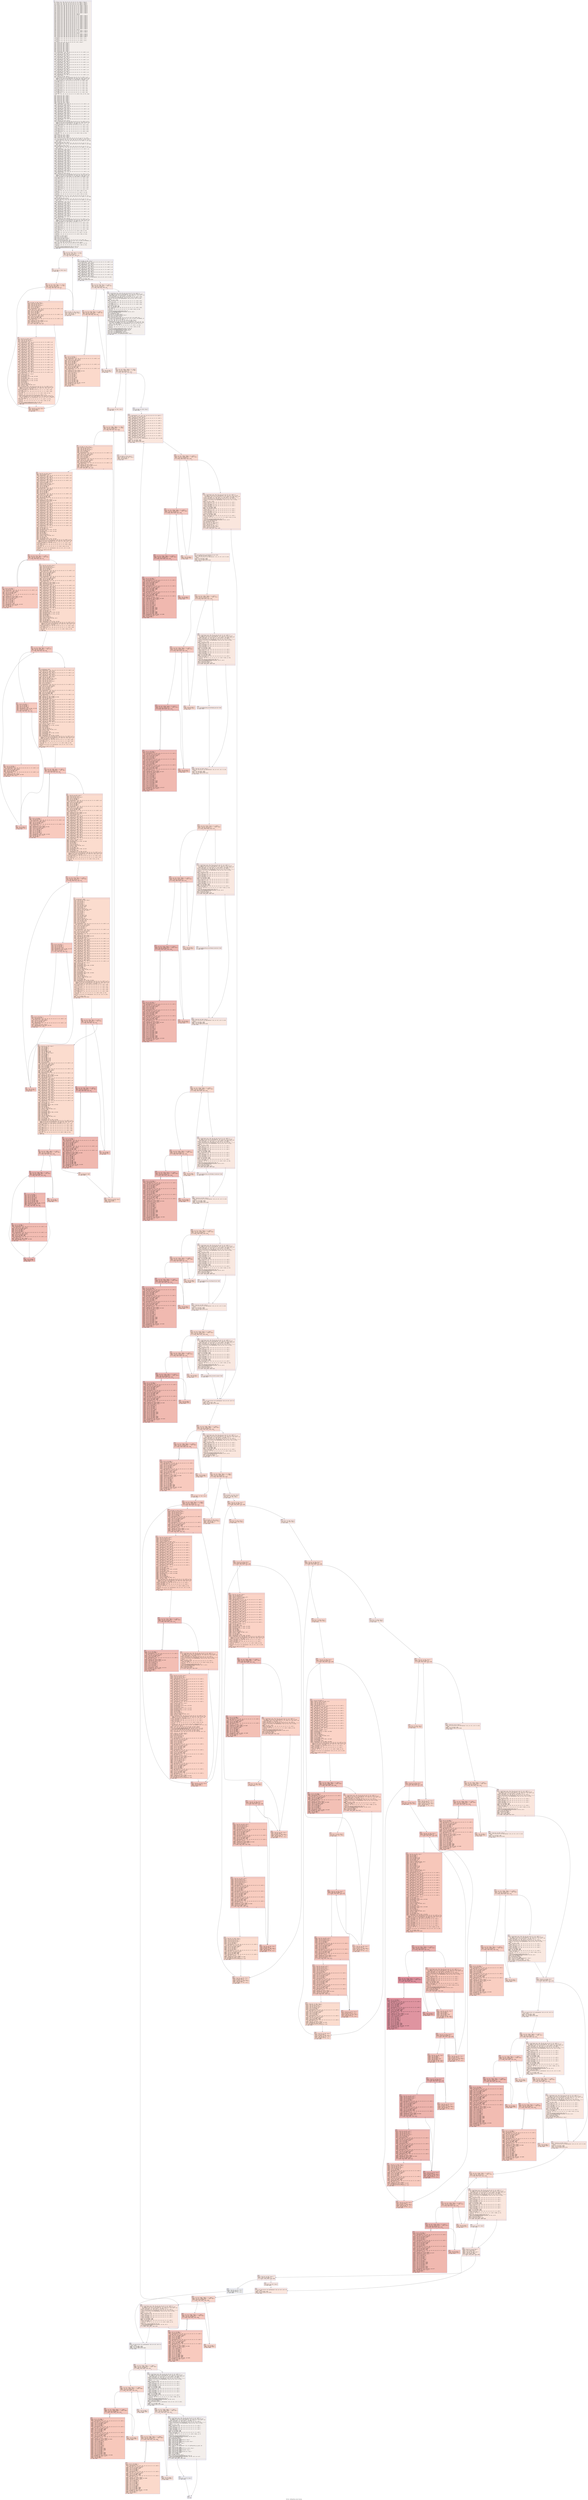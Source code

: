 digraph "CFG for '_QMlogicPnew_solver' function" {
	label="CFG for '_QMlogicPnew_solver' function";

	Node0x55bb5f75bd50 [shape=record,color="#3d50c3ff", style=filled, fillcolor="#e5d8d170" fontname="Courier",label="{5:\l|  %6 = alloca \{ ptr, i64, i32, i8, i8, i8, i8, [2 x [3 x i64]] \}, align 8\l  %7 = alloca \{ ptr, i64, i32, i8, i8, i8, i8, [2 x [3 x i64]] \}, align 8\l  %8 = alloca \{ ptr, i64, i32, i8, i8, i8, i8, [3 x [3 x i64]] \}, align 8\l  %9 = alloca \{ ptr, i64, i32, i8, i8, i8, i8, [3 x [3 x i64]] \}, align 8\l  %10 = alloca \{ ptr, i64, i32, i8, i8, i8, i8, [2 x [3 x i64]] \}, align 8\l  %11 = alloca \{ ptr, i64, i32, i8, i8, i8, i8, [3 x [3 x i64]] \}, align 8\l  %12 = alloca \{ ptr, i64, i32, i8, i8, i8, i8, [2 x [3 x i64]] \}, align 8\l  %13 = alloca \{ ptr, i64, i32, i8, i8, i8, i8, [2 x [3 x i64]] \}, align 8\l  %14 = alloca \{ ptr, i64, i32, i8, i8, i8, i8, [2 x [3 x i64]] \}, align 8\l  %15 = alloca \{ ptr, i64, i32, i8, i8, i8, i8, [2 x [3 x i64]] \}, align 8\l  %16 = alloca \{ ptr, i64, i32, i8, i8, i8, i8, [1 x [3 x i64]] \}, align 8\l  %17 = alloca \{ ptr, i64, i32, i8, i8, i8, i8, [1 x [3 x i64]] \}, align 8\l  %18 = alloca \{ ptr, i64, i32, i8, i8, i8, i8, [1 x [3 x i64]] \}, align 8\l  %19 = alloca \{ ptr, i64, i32, i8, i8, i8, i8, [1 x [3 x i64]] \}, align 8\l  %20 = alloca \{ ptr, i64, i32, i8, i8, i8, i8 \}, align 8\l  %21 = alloca \{ ptr, i64, i32, i8, i8, i8, i8 \}, align 8\l  %22 = alloca \{ ptr, i64, i32, i8, i8, i8, i8, [1 x [3 x i64]] \}, align 8\l  %23 = alloca \{ ptr, i64, i32, i8, i8, i8, i8, [1 x [3 x i64]] \}, align 8\l  %24 = alloca \{ ptr, i64, i32, i8, i8, i8, i8, [1 x [3 x i64]] \}, align 8\l  %25 = alloca \{ ptr, i64, i32, i8, i8, i8, i8, [2 x [3 x i64]] \}, align 8\l  %26 = alloca \{ ptr, i64, i32, i8, i8, i8, i8, [3 x [3 x i64]] \}, align 8\l  %27 = alloca \{ ptr, i64, i32, i8, i8, i8, i8, [3 x [3 x i64]] \}, align 8\l  %28 = alloca \{ ptr, i64, i32, i8, i8, i8, i8, [3 x [3 x i64]] \}, align 8\l  %29 = alloca \{ ptr, i64, i32, i8, i8, i8, i8, [3 x [3 x i64]] \}, align 8\l  %30 = alloca \{ ptr, i64, i32, i8, i8, i8, i8, [3 x [3 x i64]] \}, align 8\l  %31 = alloca \{ ptr, i64, i32, i8, i8, i8, i8, [3 x [3 x i64]] \}, align 8\l  %32 = alloca \{ ptr, i64, i32, i8, i8, i8, i8, [2 x [3 x i64]] \}, align 8\l  %33 = alloca \{ ptr, i64, i32, i8, i8, i8, i8, [2 x [3 x i64]] \}, align 8\l  %34 = alloca \{ ptr, i64, i32, i8, i8, i8, i8, [1 x [3 x i64]] \}, align 8\l  %35 = alloca \{ ptr, i64, i32, i8, i8, i8, i8, [1 x [3 x i64]] \}, align 8\l  %36 = alloca \{ ptr, i64, i32, i8, i8, i8, i8, [1 x [3 x i64]] \}, align 8\l  %37 = alloca \{ ptr, i64, i32, i8, i8, i8, i8, [1 x [3 x i64]] \}, align 8\l  %38 = alloca \{ ptr, i64, i32, i8, i8, i8, i8, [1 x [3 x i64]] \}, align 8\l  %39 = alloca \{ ptr, i64, i32, i8, i8, i8, i8 \}, align 8\l  %40 = alloca \{ ptr, i64, i32, i8, i8, i8, i8, [2 x [3 x i64]] \}, align 8\l  %41 = alloca \{ ptr, i64, i32, i8, i8, i8, i8, [1 x [3 x i64]] \}, align 8\l  %42 = alloca \{ ptr, i64, i32, i8, i8, i8, i8, [1 x [3 x i64]] \}, align 8\l  %43 = alloca \{ ptr, i64, i32, i8, i8, i8, i8 \}, align 8\l  %44 = alloca \{ ptr, i64, i32, i8, i8, i8, i8, [2 x [3 x i64]] \}, align 8\l  %45 = alloca \{ ptr, i64, i32, i8, i8, i8, i8, [3 x [3 x i64]] \}, align 8\l  %46 = alloca \{ ptr, i64, i32, i8, i8, i8, i8, [2 x [3 x i64]] \}, align 8\l  %47 = alloca \{ ptr, i64, i32, i8, i8, i8, i8, [3 x [3 x i64]] \}, align 8\l  %48 = alloca \{ ptr, i64, i32, i8, i8, i8, i8, [1 x [3 x i64]] \}, i64 1,\l... align 8\l  %49 = alloca \{ ptr, i64, i32, i8, i8, i8, i8, [1 x [3 x i64]] \}, i64 1,\l... align 8\l  %50 = alloca \{ ptr, i64, i32, i8, i8, i8, i8, [3 x [3 x i64]] \}, i64 1,\l... align 8\l  %51 = alloca \{ ptr, i64, i32, i8, i8, i8, i8 \}, i64 1, align 8\l  %52 = alloca i32, i64 1, align 4\l  %53 = alloca i32, i64 1, align 4\l  %54 = alloca i32, i64 1, align 4\l  %55 = alloca i32, i64 1, align 4\l  %56 = alloca i32, i64 1, align 4\l  %57 = alloca i32, i64 1, align 4\l  %58 = alloca i32, i64 1, align 4\l  %59 = alloca i32, i64 1, align 4\l  %60 = alloca i32, i64 1, align 4\l  %61 = alloca i32, i64 1, align 4\l  %62 = alloca i32, i64 1, align 4\l  %63 = getelementptr \{ ptr, i64, i32, i8, i8, i8, i8, [3 x [3 x i64]] \}, ptr\l... %1, i32 0, i32 7, i32 0, i32 0\l  %64 = load i64, ptr %63, align 8\l  %65 = getelementptr \{ ptr, i64, i32, i8, i8, i8, i8, [3 x [3 x i64]] \}, ptr\l... %1, i32 0, i32 7, i32 0, i32 1\l  %66 = load i64, ptr %65, align 8\l  %67 = getelementptr \{ ptr, i64, i32, i8, i8, i8, i8, [3 x [3 x i64]] \}, ptr\l... %1, i32 0, i32 7, i32 0, i32 2\l  %68 = load i64, ptr %67, align 8\l  %69 = getelementptr \{ ptr, i64, i32, i8, i8, i8, i8, [3 x [3 x i64]] \}, ptr\l... %1, i32 0, i32 7, i32 1, i32 0\l  %70 = load i64, ptr %69, align 8\l  %71 = getelementptr \{ ptr, i64, i32, i8, i8, i8, i8, [3 x [3 x i64]] \}, ptr\l... %1, i32 0, i32 7, i32 1, i32 1\l  %72 = load i64, ptr %71, align 8\l  %73 = getelementptr \{ ptr, i64, i32, i8, i8, i8, i8, [3 x [3 x i64]] \}, ptr\l... %1, i32 0, i32 7, i32 1, i32 2\l  %74 = load i64, ptr %73, align 8\l  %75 = getelementptr \{ ptr, i64, i32, i8, i8, i8, i8, [3 x [3 x i64]] \}, ptr\l... %1, i32 0, i32 7, i32 2, i32 0\l  %76 = load i64, ptr %75, align 8\l  %77 = getelementptr \{ ptr, i64, i32, i8, i8, i8, i8, [3 x [3 x i64]] \}, ptr\l... %1, i32 0, i32 7, i32 2, i32 1\l  %78 = load i64, ptr %77, align 8\l  %79 = getelementptr \{ ptr, i64, i32, i8, i8, i8, i8, [3 x [3 x i64]] \}, ptr\l... %1, i32 0, i32 7, i32 2, i32 2\l  %80 = load i64, ptr %79, align 8\l  %81 = getelementptr \{ ptr, i64, i32, i8, i8, i8, i8, [3 x [3 x i64]] \}, ptr\l... %1, i32 0, i32 0\l  %82 = load ptr, ptr %81, align 8\l  %83 = insertvalue \{ ptr, i64, i32, i8, i8, i8, i8, [3 x [3 x i64]] \} \{ ptr\l... undef, i64 ptrtoint (ptr getelementptr (i32, ptr null, i32 1) to i64), i32\l... 20180515, i8 3, i8 9, i8 0, i8 0, [3 x [3 x i64]] [[3 x i64] [i64 1, i64\l... undef, i64 undef], [3 x i64] undef, [3 x i64] undef] \}, i64 %66, 7, 0, 1\l  %84 = insertvalue \{ ptr, i64, i32, i8, i8, i8, i8, [3 x [3 x i64]] \} %83,\l... i64 %68, 7, 0, 2\l  %85 = insertvalue \{ ptr, i64, i32, i8, i8, i8, i8, [3 x [3 x i64]] \} %84,\l... i64 1, 7, 1, 0\l  %86 = insertvalue \{ ptr, i64, i32, i8, i8, i8, i8, [3 x [3 x i64]] \} %85,\l... i64 %72, 7, 1, 1\l  %87 = insertvalue \{ ptr, i64, i32, i8, i8, i8, i8, [3 x [3 x i64]] \} %86,\l... i64 %74, 7, 1, 2\l  %88 = insertvalue \{ ptr, i64, i32, i8, i8, i8, i8, [3 x [3 x i64]] \} %87,\l... i64 1, 7, 2, 0\l  %89 = insertvalue \{ ptr, i64, i32, i8, i8, i8, i8, [3 x [3 x i64]] \} %88,\l... i64 %78, 7, 2, 1\l  %90 = insertvalue \{ ptr, i64, i32, i8, i8, i8, i8, [3 x [3 x i64]] \} %89,\l... i64 %80, 7, 2, 2\l  %91 = insertvalue \{ ptr, i64, i32, i8, i8, i8, i8, [3 x [3 x i64]] \} %90,\l... ptr %82, 0\l  store \{ ptr, i64, i32, i8, i8, i8, i8, [3 x [3 x i64]] \} %91, ptr %47, align\l... 8\l  %92 = alloca i32, i64 1, align 4\l  %93 = alloca i32, i64 1, align 4\l  %94 = alloca i32, i64 1, align 4\l  %95 = alloca i32, i64 1, align 4\l  %96 = alloca i32, i64 1, align 4\l  %97 = alloca i32, i64 1, align 4\l  %98 = alloca i32, i64 1, align 4\l  %99 = alloca i32, i64 1, align 4\l  %100 = alloca i32, i64 1, align 4\l  %101 = alloca i32, i64 1, align 4\l  %102 = getelementptr \{ ptr, i64, i32, i8, i8, i8, i8, [2 x [3 x i64]] \}, ptr\l... %0, i32 0, i32 7, i32 0, i32 0\l  %103 = load i64, ptr %102, align 8\l  %104 = getelementptr \{ ptr, i64, i32, i8, i8, i8, i8, [2 x [3 x i64]] \}, ptr\l... %0, i32 0, i32 7, i32 0, i32 1\l  %105 = load i64, ptr %104, align 8\l  %106 = getelementptr \{ ptr, i64, i32, i8, i8, i8, i8, [2 x [3 x i64]] \}, ptr\l... %0, i32 0, i32 7, i32 0, i32 2\l  %107 = load i64, ptr %106, align 8\l  %108 = getelementptr \{ ptr, i64, i32, i8, i8, i8, i8, [2 x [3 x i64]] \}, ptr\l... %0, i32 0, i32 7, i32 1, i32 0\l  %109 = load i64, ptr %108, align 8\l  %110 = getelementptr \{ ptr, i64, i32, i8, i8, i8, i8, [2 x [3 x i64]] \}, ptr\l... %0, i32 0, i32 7, i32 1, i32 1\l  %111 = load i64, ptr %110, align 8\l  %112 = getelementptr \{ ptr, i64, i32, i8, i8, i8, i8, [2 x [3 x i64]] \}, ptr\l... %0, i32 0, i32 7, i32 1, i32 2\l  %113 = load i64, ptr %112, align 8\l  %114 = getelementptr \{ ptr, i64, i32, i8, i8, i8, i8, [2 x [3 x i64]] \}, ptr\l... %0, i32 0, i32 0\l  %115 = load ptr, ptr %114, align 8\l  %116 = insertvalue \{ ptr, i64, i32, i8, i8, i8, i8, [2 x [3 x i64]] \} \{ ptr\l... undef, i64 ptrtoint (ptr getelementptr (i32, ptr null, i32 1) to i64), i32\l... 20180515, i8 2, i8 9, i8 0, i8 0, [2 x [3 x i64]] [[3 x i64] [i64 1, i64\l... undef, i64 undef], [3 x i64] undef] \}, i64 %105, 7, 0, 1\l  %117 = insertvalue \{ ptr, i64, i32, i8, i8, i8, i8, [2 x [3 x i64]] \} %116,\l... i64 %107, 7, 0, 2\l  %118 = insertvalue \{ ptr, i64, i32, i8, i8, i8, i8, [2 x [3 x i64]] \} %117,\l... i64 1, 7, 1, 0\l  %119 = insertvalue \{ ptr, i64, i32, i8, i8, i8, i8, [2 x [3 x i64]] \} %118,\l... i64 %111, 7, 1, 1\l  %120 = insertvalue \{ ptr, i64, i32, i8, i8, i8, i8, [2 x [3 x i64]] \} %119,\l... i64 %113, 7, 1, 2\l  %121 = insertvalue \{ ptr, i64, i32, i8, i8, i8, i8, [2 x [3 x i64]] \} %120,\l... ptr %115, 0\l  store \{ ptr, i64, i32, i8, i8, i8, i8, [2 x [3 x i64]] \} %121, ptr %46,\l... align 8\l  %122 = alloca i32, i64 1, align 4\l  %123 = alloca i32, i64 1, align 4\l  %124 = alloca i32, i64 1, align 4\l  %125 = alloca i32, i64 1, align 4\l  %126 = alloca \{ ptr, ptr, \{ ptr, i64, i32, i8, i8, i8, i8, [3 x [3 x i64]]\l... \}, ptr, \{ ptr, i64, i32, i8, i8, i8, i8, [2 x [3 x i64]] \} \}, i64 1, align 8\l  %127 = getelementptr \{ ptr, ptr, \{ ptr, i64, i32, i8, i8, i8, i8, [3 x [3 x\l... i64]] \}, ptr, \{ ptr, i64, i32, i8, i8, i8, i8, [2 x [3 x i64]] \} \}, ptr %126,\l... i32 0, i32 0\l  store ptr %123, ptr %127, align 8\l  %128 = getelementptr \{ ptr, ptr, \{ ptr, i64, i32, i8, i8, i8, i8, [3 x [3 x\l... i64]] \}, ptr, \{ ptr, i64, i32, i8, i8, i8, i8, [2 x [3 x i64]] \} \}, ptr %126,\l... i32 0, i32 1\l  store ptr %94, ptr %128, align 8\l  %129 = getelementptr \{ ptr, ptr, \{ ptr, i64, i32, i8, i8, i8, i8, [3 x [3 x\l... i64]] \}, ptr, \{ ptr, i64, i32, i8, i8, i8, i8, [2 x [3 x i64]] \} \}, ptr %126,\l... i32 0, i32 2\l  %130 = getelementptr \{ ptr, i64, i32, i8, i8, i8, i8, [3 x [3 x i64]] \}, ptr\l... %47, i32 0, i32 7, i32 0, i32 0\l  %131 = load i64, ptr %130, align 8\l  %132 = getelementptr \{ ptr, i64, i32, i8, i8, i8, i8, [3 x [3 x i64]] \}, ptr\l... %47, i32 0, i32 7, i32 0, i32 1\l  %133 = load i64, ptr %132, align 8\l  %134 = getelementptr \{ ptr, i64, i32, i8, i8, i8, i8, [3 x [3 x i64]] \}, ptr\l... %47, i32 0, i32 7, i32 0, i32 2\l  %135 = load i64, ptr %134, align 8\l  %136 = getelementptr \{ ptr, i64, i32, i8, i8, i8, i8, [3 x [3 x i64]] \}, ptr\l... %47, i32 0, i32 7, i32 1, i32 0\l  %137 = load i64, ptr %136, align 8\l  %138 = getelementptr \{ ptr, i64, i32, i8, i8, i8, i8, [3 x [3 x i64]] \}, ptr\l... %47, i32 0, i32 7, i32 1, i32 1\l  %139 = load i64, ptr %138, align 8\l  %140 = getelementptr \{ ptr, i64, i32, i8, i8, i8, i8, [3 x [3 x i64]] \}, ptr\l... %47, i32 0, i32 7, i32 1, i32 2\l  %141 = load i64, ptr %140, align 8\l  %142 = getelementptr \{ ptr, i64, i32, i8, i8, i8, i8, [3 x [3 x i64]] \}, ptr\l... %47, i32 0, i32 7, i32 2, i32 0\l  %143 = load i64, ptr %142, align 8\l  %144 = getelementptr \{ ptr, i64, i32, i8, i8, i8, i8, [3 x [3 x i64]] \}, ptr\l... %47, i32 0, i32 7, i32 2, i32 1\l  %145 = load i64, ptr %144, align 8\l  %146 = getelementptr \{ ptr, i64, i32, i8, i8, i8, i8, [3 x [3 x i64]] \}, ptr\l... %47, i32 0, i32 7, i32 2, i32 2\l  %147 = load i64, ptr %146, align 8\l  %148 = getelementptr \{ ptr, i64, i32, i8, i8, i8, i8, [3 x [3 x i64]] \}, ptr\l... %47, i32 0, i32 0\l  %149 = load ptr, ptr %148, align 8\l  %150 = insertvalue \{ ptr, i64, i32, i8, i8, i8, i8, [3 x [3 x i64]] \} \{ ptr\l... undef, i64 ptrtoint (ptr getelementptr (i32, ptr null, i32 1) to i64), i32\l... 20180515, i8 3, i8 9, i8 0, i8 0, [3 x [3 x i64]] [[3 x i64] [i64 1, i64\l... undef, i64 undef], [3 x i64] undef, [3 x i64] undef] \}, i64 %133, 7, 0, 1\l  %151 = insertvalue \{ ptr, i64, i32, i8, i8, i8, i8, [3 x [3 x i64]] \} %150,\l... i64 %135, 7, 0, 2\l  %152 = insertvalue \{ ptr, i64, i32, i8, i8, i8, i8, [3 x [3 x i64]] \} %151,\l... i64 1, 7, 1, 0\l  %153 = insertvalue \{ ptr, i64, i32, i8, i8, i8, i8, [3 x [3 x i64]] \} %152,\l... i64 %139, 7, 1, 1\l  %154 = insertvalue \{ ptr, i64, i32, i8, i8, i8, i8, [3 x [3 x i64]] \} %153,\l... i64 %141, 7, 1, 2\l  %155 = insertvalue \{ ptr, i64, i32, i8, i8, i8, i8, [3 x [3 x i64]] \} %154,\l... i64 1, 7, 2, 0\l  %156 = insertvalue \{ ptr, i64, i32, i8, i8, i8, i8, [3 x [3 x i64]] \} %155,\l... i64 %145, 7, 2, 1\l  %157 = insertvalue \{ ptr, i64, i32, i8, i8, i8, i8, [3 x [3 x i64]] \} %156,\l... i64 %147, 7, 2, 2\l  %158 = insertvalue \{ ptr, i64, i32, i8, i8, i8, i8, [3 x [3 x i64]] \} %157,\l... ptr %149, 0\l  store \{ ptr, i64, i32, i8, i8, i8, i8, [3 x [3 x i64]] \} %158, ptr %45,\l... align 8\l  %159 = load \{ ptr, i64, i32, i8, i8, i8, i8, [3 x [3 x i64]] \}, ptr %45,\l... align 8\l  store \{ ptr, i64, i32, i8, i8, i8, i8, [3 x [3 x i64]] \} %159, ptr %129,\l... align 8\l  %160 = getelementptr \{ ptr, ptr, \{ ptr, i64, i32, i8, i8, i8, i8, [3 x [3 x\l... i64]] \}, ptr, \{ ptr, i64, i32, i8, i8, i8, i8, [2 x [3 x i64]] \} \}, ptr %126,\l... i32 0, i32 3\l  store ptr %4, ptr %160, align 8\l  %161 = getelementptr \{ ptr, ptr, \{ ptr, i64, i32, i8, i8, i8, i8, [3 x [3 x\l... i64]] \}, ptr, \{ ptr, i64, i32, i8, i8, i8, i8, [2 x [3 x i64]] \} \}, ptr %126,\l... i32 0, i32 4\l  %162 = getelementptr \{ ptr, i64, i32, i8, i8, i8, i8, [2 x [3 x i64]] \}, ptr\l... %46, i32 0, i32 7, i32 0, i32 0\l  %163 = load i64, ptr %162, align 8\l  %164 = getelementptr \{ ptr, i64, i32, i8, i8, i8, i8, [2 x [3 x i64]] \}, ptr\l... %46, i32 0, i32 7, i32 0, i32 1\l  %165 = load i64, ptr %164, align 8\l  %166 = getelementptr \{ ptr, i64, i32, i8, i8, i8, i8, [2 x [3 x i64]] \}, ptr\l... %46, i32 0, i32 7, i32 0, i32 2\l  %167 = load i64, ptr %166, align 8\l  %168 = getelementptr \{ ptr, i64, i32, i8, i8, i8, i8, [2 x [3 x i64]] \}, ptr\l... %46, i32 0, i32 7, i32 1, i32 0\l  %169 = load i64, ptr %168, align 8\l  %170 = getelementptr \{ ptr, i64, i32, i8, i8, i8, i8, [2 x [3 x i64]] \}, ptr\l... %46, i32 0, i32 7, i32 1, i32 1\l  %171 = load i64, ptr %170, align 8\l  %172 = getelementptr \{ ptr, i64, i32, i8, i8, i8, i8, [2 x [3 x i64]] \}, ptr\l... %46, i32 0, i32 7, i32 1, i32 2\l  %173 = load i64, ptr %172, align 8\l  %174 = getelementptr \{ ptr, i64, i32, i8, i8, i8, i8, [2 x [3 x i64]] \}, ptr\l... %46, i32 0, i32 0\l  %175 = load ptr, ptr %174, align 8\l  %176 = insertvalue \{ ptr, i64, i32, i8, i8, i8, i8, [2 x [3 x i64]] \} \{ ptr\l... undef, i64 ptrtoint (ptr getelementptr (i32, ptr null, i32 1) to i64), i32\l... 20180515, i8 2, i8 9, i8 0, i8 0, [2 x [3 x i64]] [[3 x i64] [i64 1, i64\l... undef, i64 undef], [3 x i64] undef] \}, i64 %165, 7, 0, 1\l  %177 = insertvalue \{ ptr, i64, i32, i8, i8, i8, i8, [2 x [3 x i64]] \} %176,\l... i64 %167, 7, 0, 2\l  %178 = insertvalue \{ ptr, i64, i32, i8, i8, i8, i8, [2 x [3 x i64]] \} %177,\l... i64 1, 7, 1, 0\l  %179 = insertvalue \{ ptr, i64, i32, i8, i8, i8, i8, [2 x [3 x i64]] \} %178,\l... i64 %171, 7, 1, 1\l  %180 = insertvalue \{ ptr, i64, i32, i8, i8, i8, i8, [2 x [3 x i64]] \} %179,\l... i64 %173, 7, 1, 2\l  %181 = insertvalue \{ ptr, i64, i32, i8, i8, i8, i8, [2 x [3 x i64]] \} %180,\l... ptr %175, 0\l  store \{ ptr, i64, i32, i8, i8, i8, i8, [2 x [3 x i64]] \} %181, ptr %44,\l... align 8\l  %182 = load \{ ptr, i64, i32, i8, i8, i8, i8, [2 x [3 x i64]] \}, ptr %44,\l... align 8\l  store \{ ptr, i64, i32, i8, i8, i8, i8, [2 x [3 x i64]] \} %182, ptr %161,\l... align 8\l  store i32 0, ptr %95, align 4\l  store i32 0, ptr %2, align 4\l  store i32 0, ptr %97, align 4\l  %183 = alloca i32, i64 1, align 4\l  store i32 0, ptr %183, align 4\l  %184 = insertvalue \{ ptr, i64, i32, i8, i8, i8, i8 \} \{ ptr undef, i64\l... ptrtoint (ptr getelementptr (i32, ptr null, i32 1) to i64), i32 20180515, i8\l... 0, i8 9, i8 0, i8 0 \}, ptr %183, 0\l  store \{ ptr, i64, i32, i8, i8, i8, i8 \} %184, ptr %43, align 8\l  %185 = load \{ ptr, i64, i32, i8, i8, i8, i8, [3 x [3 x i64]] \}, ptr %47,\l... align 8\l  store \{ ptr, i64, i32, i8, i8, i8, i8, [3 x [3 x i64]] \} %185, ptr %50,\l... align 8\l  %186 = call \{\} @_FortranAAssign(ptr %50, ptr %43, ptr\l... @_QQclXf509f8d48db1b89486c6e4f1d51e632e, i32 20)\l  br label %187\l}"];
	Node0x55bb5f75bd50 -> Node0x55bb5f765f70[tooltip="5 -> 187\nProbability 100.00%" ];
	Node0x55bb5f765f70 [shape=record,color="#3d50c3ff", style=filled, fillcolor="#f4c5ad70" fontname="Courier",label="{187:\l|  %188 = phi i32 [ %274, %272 ], [ 1, %5 ]\l  %189 = phi i64 [ %275, %272 ], [ 9, %5 ]\l  %190 = icmp sgt i64 %189, 0\l  br i1 %190, label %191, label %276\l|{<s0>T|<s1>F}}"];
	Node0x55bb5f765f70:s0 -> Node0x55bb5f7663a0[tooltip="187 -> 191\nProbability 96.88%" ];
	Node0x55bb5f765f70:s1 -> Node0x55bb5f766430[tooltip="187 -> 276\nProbability 3.12%" ];
	Node0x55bb5f7663a0 [shape=record,color="#3d50c3ff", style=filled, fillcolor="#f4c5ad70" fontname="Courier",label="{191:\l|  store i32 %188, ptr %98, align 4\l  br label %192\l}"];
	Node0x55bb5f7663a0 -> Node0x55bb5f760c90[tooltip="191 -> 192\nProbability 100.00%" ];
	Node0x55bb5f760c90 [shape=record,color="#3d50c3ff", style=filled, fillcolor="#f7a88970" fontname="Courier",label="{192:\l|  %193 = phi i32 [ %270, %268 ], [ 1, %191 ]\l  %194 = phi i64 [ %271, %268 ], [ 9, %191 ]\l  %195 = icmp sgt i64 %194, 0\l  br i1 %195, label %196, label %272\l|{<s0>T|<s1>F}}"];
	Node0x55bb5f760c90:s0 -> Node0x55bb5f761090[tooltip="192 -> 196\nProbability 96.88%" ];
	Node0x55bb5f760c90:s1 -> Node0x55bb5f766030[tooltip="192 -> 272\nProbability 3.12%" ];
	Node0x55bb5f761090 [shape=record,color="#3d50c3ff", style=filled, fillcolor="#f7a88970" fontname="Courier",label="{196:\l|  store i32 %193, ptr %99, align 4\l  %197 = load i32, ptr %98, align 4\l  %198 = sext i32 %197 to i64\l  %199 = load i32, ptr %99, align 4\l  %200 = sext i32 %199 to i64\l  %201 = sub nsw i64 %198, 1\l  %202 = mul nsw i64 %201, 1\l  %203 = getelementptr \{ ptr, i64, i32, i8, i8, i8, i8, [2 x [3 x i64]] \}, ptr\l... %46, i32 0, i32 7, i32 0, i32 2\l  %204 = load i64, ptr %203, align 8\l  %205 = mul nsw i64 %202, %204\l  %206 = add nsw i64 %205, 0\l  %207 = sub nsw i64 %200, 1\l  %208 = mul nsw i64 %207, 1\l  %209 = getelementptr \{ ptr, i64, i32, i8, i8, i8, i8, [2 x [3 x i64]] \}, ptr\l... %46, i32 0, i32 7, i32 1, i32 2\l  %210 = load i64, ptr %209, align 8\l  %211 = mul nsw i64 %208, %210\l  %212 = add nsw i64 %211, %206\l  %213 = getelementptr \{ ptr, i64, i32, i8, i8, i8, i8, [2 x [3 x i64]] \}, ptr\l... %46, i32 0, i32 0\l  %214 = load ptr, ptr %213, align 8\l  %215 = getelementptr i8, ptr %214, i64 %212\l  %216 = load i32, ptr %215, align 4\l  %217 = icmp eq i32 %216, 0\l  br i1 %217, label %218, label %268\l|{<s0>T|<s1>F}}"];
	Node0x55bb5f761090:s0 -> Node0x55bb5f768870[tooltip="196 -> 218\nProbability 37.50%" ];
	Node0x55bb5f761090:s1 -> Node0x55bb5f760d80[tooltip="196 -> 268\nProbability 62.50%" ];
	Node0x55bb5f768870 [shape=record,color="#3d50c3ff", style=filled, fillcolor="#f7b39670" fontname="Courier",label="{218:\l|  %219 = load i32, ptr %98, align 4\l  %220 = sext i32 %219 to i64\l  %221 = load i32, ptr %99, align 4\l  %222 = sext i32 %221 to i64\l  %223 = getelementptr \{ ptr, i64, i32, i8, i8, i8, i8, [3 x [3 x i64]] \}, ptr\l... %47, i32 0, i32 7, i64 2, i32 0\l  %224 = load i64, ptr %223, align 8\l  %225 = getelementptr \{ ptr, i64, i32, i8, i8, i8, i8, [3 x [3 x i64]] \}, ptr\l... %47, i32 0, i32 7, i64 2, i32 1\l  %226 = load i64, ptr %225, align 8\l  %227 = getelementptr \{ ptr, i64, i32, i8, i8, i8, i8, [3 x [3 x i64]] \}, ptr\l... %47, i32 0, i32 7, i64 2, i32 2\l  %228 = load i64, ptr %227, align 8\l  %229 = getelementptr \{ ptr, i64, i32, i8, i8, i8, i8, [3 x [3 x i64]] \}, ptr\l... %47, i32 0, i32 7, i32 0, i32 0\l  %230 = load i64, ptr %229, align 8\l  %231 = getelementptr \{ ptr, i64, i32, i8, i8, i8, i8, [3 x [3 x i64]] \}, ptr\l... %47, i32 0, i32 7, i32 0, i32 1\l  %232 = load i64, ptr %231, align 8\l  %233 = getelementptr \{ ptr, i64, i32, i8, i8, i8, i8, [3 x [3 x i64]] \}, ptr\l... %47, i32 0, i32 7, i32 0, i32 2\l  %234 = load i64, ptr %233, align 8\l  %235 = getelementptr \{ ptr, i64, i32, i8, i8, i8, i8, [3 x [3 x i64]] \}, ptr\l... %47, i32 0, i32 7, i32 1, i32 0\l  %236 = load i64, ptr %235, align 8\l  %237 = getelementptr \{ ptr, i64, i32, i8, i8, i8, i8, [3 x [3 x i64]] \}, ptr\l... %47, i32 0, i32 7, i32 1, i32 1\l  %238 = load i64, ptr %237, align 8\l  %239 = getelementptr \{ ptr, i64, i32, i8, i8, i8, i8, [3 x [3 x i64]] \}, ptr\l... %47, i32 0, i32 7, i32 1, i32 2\l  %240 = load i64, ptr %239, align 8\l  %241 = getelementptr \{ ptr, i64, i32, i8, i8, i8, i8, [3 x [3 x i64]] \}, ptr\l... %47, i32 0, i32 7, i32 2, i32 0\l  %242 = load i64, ptr %241, align 8\l  %243 = getelementptr \{ ptr, i64, i32, i8, i8, i8, i8, [3 x [3 x i64]] \}, ptr\l... %47, i32 0, i32 7, i32 2, i32 1\l  %244 = load i64, ptr %243, align 8\l  %245 = getelementptr \{ ptr, i64, i32, i8, i8, i8, i8, [3 x [3 x i64]] \}, ptr\l... %47, i32 0, i32 7, i32 2, i32 2\l  %246 = load i64, ptr %245, align 8\l  %247 = getelementptr \{ ptr, i64, i32, i8, i8, i8, i8, [3 x [3 x i64]] \}, ptr\l... %47, i32 0, i32 0\l  %248 = load ptr, ptr %247, align 8\l  %249 = sub i64 %220, 1\l  %250 = mul i64 %249, %234\l  %251 = getelementptr i8, ptr %248, i64 %250\l  %252 = sub i64 %222, 1\l  %253 = mul i64 %252, %240\l  %254 = getelementptr i8, ptr %251, i64 %253\l  %255 = mul i64 0, %246\l  %256 = getelementptr i8, ptr %254, i64 %255\l  %257 = sub i64 %226, 1\l  %258 = add i64 %257, 1\l  %259 = sdiv i64 %258, 1\l  %260 = icmp sgt i64 %259, 0\l  %261 = select i1 %260, i64 %259, i64 0\l  %262 = mul i64 1, %246\l  %263 = insertvalue \{ ptr, i64, i32, i8, i8, i8, i8, [1 x [3 x i64]] \} \{ ptr\l... undef, i64 ptrtoint (ptr getelementptr (i32, ptr null, i32 1) to i64), i32\l... 20180515, i8 1, i8 9, i8 0, i8 0, [1 x [3 x i64]] [[3 x i64] [i64 1, i64\l... undef, i64 undef]] \}, i64 %261, 7, 0, 1\l  %264 = insertvalue \{ ptr, i64, i32, i8, i8, i8, i8, [1 x [3 x i64]] \} %263,\l... i64 %262, 7, 0, 2\l  %265 = insertvalue \{ ptr, i64, i32, i8, i8, i8, i8, [1 x [3 x i64]] \} %264,\l... ptr %256, 0\l  store \{ ptr, i64, i32, i8, i8, i8, i8, [1 x [3 x i64]] \} %265, ptr %42,\l... align 8\l  store \{ ptr, i64, i32, i8, i8, i8, i8, [1 x [3 x i64]] \} \{ ptr\l... @_QQro.9xi4.0, i64 ptrtoint (ptr getelementptr (i32, ptr null, i32 1) to\l... i64), i32 20180515, i8 1, i8 9, i8 0, i8 0, [1 x [3 x i64]] [[3 x i64] [i64\l... 1, i64 9, i64 ptrtoint (ptr getelementptr (i32, ptr null, i32 1) to i64)]] \},\l... ptr %41, align 8\l  %266 = load \{ ptr, i64, i32, i8, i8, i8, i8, [1 x [3 x i64]] \}, ptr %42,\l... align 8\l  store \{ ptr, i64, i32, i8, i8, i8, i8, [1 x [3 x i64]] \} %266, ptr %49,\l... align 8\l  %267 = call \{\} @_FortranAAssign(ptr %49, ptr %41, ptr\l... @_QQclXf509f8d48db1b89486c6e4f1d51e632e, i32 23)\l  br label %268\l}"];
	Node0x55bb5f768870 -> Node0x55bb5f760d80[tooltip="218 -> 268\nProbability 100.00%" ];
	Node0x55bb5f760d80 [shape=record,color="#3d50c3ff", style=filled, fillcolor="#f7a88970" fontname="Courier",label="{268:\l|  %269 = load i32, ptr %99, align 4\l  %270 = add i32 %269, 1\l  %271 = sub i64 %194, 1\l  br label %192\l}"];
	Node0x55bb5f760d80 -> Node0x55bb5f760c90[tooltip="268 -> 192\nProbability 100.00%" ];
	Node0x55bb5f766030 [shape=record,color="#3d50c3ff", style=filled, fillcolor="#f4c5ad70" fontname="Courier",label="{272:\l|  store i32 %193, ptr %99, align 4\l  %273 = load i32, ptr %98, align 4\l  %274 = add i32 %273, 1\l  %275 = sub i64 %189, 1\l  br label %187\l}"];
	Node0x55bb5f766030 -> Node0x55bb5f765f70[tooltip="272 -> 187\nProbability 100.00%" ];
	Node0x55bb5f766430 [shape=record,color="#3d50c3ff", style=filled, fillcolor="#e5d8d170" fontname="Courier",label="{276:\l|  store i32 %188, ptr %98, align 4\l  %277 = getelementptr \{ ptr, i64, i32, i8, i8, i8, i8, [2 x [3 x i64]] \}, ptr\l... %46, i32 0, i32 7, i64 0, i32 0\l  %278 = load i64, ptr %277, align 8\l  %279 = getelementptr \{ ptr, i64, i32, i8, i8, i8, i8, [2 x [3 x i64]] \}, ptr\l... %46, i32 0, i32 7, i64 0, i32 1\l  %280 = load i64, ptr %279, align 8\l  %281 = getelementptr \{ ptr, i64, i32, i8, i8, i8, i8, [2 x [3 x i64]] \}, ptr\l... %46, i32 0, i32 7, i64 0, i32 2\l  %282 = load i64, ptr %281, align 8\l  %283 = getelementptr \{ ptr, i64, i32, i8, i8, i8, i8, [2 x [3 x i64]] \}, ptr\l... %46, i32 0, i32 7, i64 1, i32 0\l  %284 = load i64, ptr %283, align 8\l  %285 = getelementptr \{ ptr, i64, i32, i8, i8, i8, i8, [2 x [3 x i64]] \}, ptr\l... %46, i32 0, i32 7, i64 1, i32 1\l  %286 = load i64, ptr %285, align 8\l  %287 = getelementptr \{ ptr, i64, i32, i8, i8, i8, i8, [2 x [3 x i64]] \}, ptr\l... %46, i32 0, i32 7, i64 1, i32 2\l  %288 = load i64, ptr %287, align 8\l  %289 = mul i64 ptrtoint (ptr getelementptr (i32, ptr null, i32 1) to i64),\l... %280\l  %290 = mul i64 %289, %286\l  %291 = call ptr @malloc(i64 %290)\l  br label %292\l}"];
	Node0x55bb5f766430 -> Node0x55bb5f76c0f0[tooltip="276 -> 292\nProbability 100.00%" ];
	Node0x55bb5f76c0f0 [shape=record,color="#3d50c3ff", style=filled, fillcolor="#f4c5ad70" fontname="Courier",label="{292:\l|  %293 = phi i64 [ %333, %332 ], [ 1, %276 ]\l  %294 = phi i64 [ %334, %332 ], [ %286, %276 ]\l  %295 = icmp sgt i64 %294, 0\l  br i1 %295, label %296, label %335\l|{<s0>T|<s1>F}}"];
	Node0x55bb5f76c0f0:s0 -> Node0x55bb5f76c410[tooltip="292 -> 296\nProbability 96.88%" ];
	Node0x55bb5f76c0f0:s1 -> Node0x55bb5f76c460[tooltip="292 -> 335\nProbability 3.12%" ];
	Node0x55bb5f76c410 [shape=record,color="#3d50c3ff", style=filled, fillcolor="#f7a88970" fontname="Courier",label="{296:\l|  %297 = phi i64 [ %330, %300 ], [ 1, %292 ]\l  %298 = phi i64 [ %331, %300 ], [ %280, %292 ]\l  %299 = icmp sgt i64 %298, 0\l  br i1 %299, label %300, label %332\l|{<s0>T|<s1>F}}"];
	Node0x55bb5f76c410:s0 -> Node0x55bb5f76c560[tooltip="296 -> 300\nProbability 96.88%" ];
	Node0x55bb5f76c410:s1 -> Node0x55bb5f76c1b0[tooltip="296 -> 332\nProbability 3.12%" ];
	Node0x55bb5f76c560 [shape=record,color="#3d50c3ff", style=filled, fillcolor="#f7a88970" fontname="Courier",label="{300:\l|  %301 = sub nsw i64 %297, 1\l  %302 = mul nsw i64 %301, 1\l  %303 = getelementptr \{ ptr, i64, i32, i8, i8, i8, i8, [2 x [3 x i64]] \}, ptr\l... %46, i32 0, i32 7, i32 0, i32 2\l  %304 = load i64, ptr %303, align 8\l  %305 = mul nsw i64 %302, %304\l  %306 = add nsw i64 %305, 0\l  %307 = sub nsw i64 %293, 1\l  %308 = mul nsw i64 %307, 1\l  %309 = getelementptr \{ ptr, i64, i32, i8, i8, i8, i8, [2 x [3 x i64]] \}, ptr\l... %46, i32 0, i32 7, i32 1, i32 2\l  %310 = load i64, ptr %309, align 8\l  %311 = mul nsw i64 %308, %310\l  %312 = add nsw i64 %311, %306\l  %313 = getelementptr \{ ptr, i64, i32, i8, i8, i8, i8, [2 x [3 x i64]] \}, ptr\l... %46, i32 0, i32 0\l  %314 = load ptr, ptr %313, align 8\l  %315 = getelementptr i8, ptr %314, i64 %312\l  %316 = load i32, ptr %315, align 4\l  %317 = icmp ne i32 %316, 0\l  %318 = zext i1 %317 to i32\l  %319 = sub nsw i64 %297, 1\l  %320 = mul nsw i64 %319, 1\l  %321 = mul nsw i64 %320, 1\l  %322 = add nsw i64 %321, 0\l  %323 = mul nsw i64 1, %280\l  %324 = sub nsw i64 %293, 1\l  %325 = mul nsw i64 %324, 1\l  %326 = mul nsw i64 %325, %323\l  %327 = add nsw i64 %326, %322\l  %328 = mul nsw i64 %323, %286\l  %329 = getelementptr i32, ptr %291, i64 %327\l  store i32 %318, ptr %329, align 4\l  %330 = add i64 %297, 1\l  %331 = sub i64 %298, 1\l  br label %296\l}"];
	Node0x55bb5f76c560 -> Node0x55bb5f76c410[tooltip="300 -> 296\nProbability 100.00%" ];
	Node0x55bb5f76c1b0 [shape=record,color="#3d50c3ff", style=filled, fillcolor="#f4c5ad70" fontname="Courier",label="{332:\l|  %333 = add i64 %293, 1\l  %334 = sub i64 %294, 1\l  br label %292\l}"];
	Node0x55bb5f76c1b0 -> Node0x55bb5f76c0f0[tooltip="332 -> 292\nProbability 100.00%" ];
	Node0x55bb5f76c460 [shape=record,color="#3d50c3ff", style=filled, fillcolor="#e5d8d170" fontname="Courier",label="{335:\l|  %336 = insertvalue \{ ptr, i64, i32, i8, i8, i8, i8, [2 x [3 x i64]] \} \{\l... ptr undef, i64 ptrtoint (ptr getelementptr (i32, ptr null, i32 1) to i64),\l... i32 20180515, i8 2, i8 14, i8 0, i8 0, [2 x [3 x i64]] [[3 x i64] [i64 1, i64\l... undef, i64 undef], [3 x i64] undef] \}, i64 %280, 7, 0, 1\l  %337 = insertvalue \{ ptr, i64, i32, i8, i8, i8, i8, [2 x [3 x i64]] \} %336,\l... i64 ptrtoint (ptr getelementptr (i32, ptr null, i32 1) to i64), 7, 0, 2\l  %338 = mul i64 ptrtoint (ptr getelementptr (i32, ptr null, i32 1) to i64),\l... %280\l  %339 = mul i64 1, %280\l  %340 = insertvalue \{ ptr, i64, i32, i8, i8, i8, i8, [2 x [3 x i64]] \} %337,\l... i64 1, 7, 1, 0\l  %341 = insertvalue \{ ptr, i64, i32, i8, i8, i8, i8, [2 x [3 x i64]] \} %340,\l... i64 %286, 7, 1, 1\l  %342 = insertvalue \{ ptr, i64, i32, i8, i8, i8, i8, [2 x [3 x i64]] \} %341,\l... i64 %338, 7, 1, 2\l  %343 = mul i64 %338, %286\l  %344 = mul i64 %339, %286\l  %345 = insertvalue \{ ptr, i64, i32, i8, i8, i8, i8, [2 x [3 x i64]] \} %342,\l... ptr %291, 0\l  store \{ ptr, i64, i32, i8, i8, i8, i8, [2 x [3 x i64]] \} %345, ptr %40,\l... align 8\l  %346 = call i64 @_FortranACount(ptr %40, ptr\l... @_QQclXf509f8d48db1b89486c6e4f1d51e632e, i32 26, i32 0)\l  %347 = trunc i64 %346 to i32\l  call void @free(ptr %291)\l  store i32 %347, ptr %101, align 4\l  store i32 0, ptr @_QMlogicEto_do, align 4\l  %348 = alloca i32, i64 1, align 4\l  store i32 0, ptr %348, align 4\l  %349 = insertvalue \{ ptr, i64, i32, i8, i8, i8, i8 \} \{ ptr undef, i64\l... ptrtoint (ptr getelementptr (i32, ptr null, i32 1) to i64), i32 20180515, i8\l... 0, i8 9, i8 0, i8 0 \}, ptr %348, 0\l  store \{ ptr, i64, i32, i8, i8, i8, i8 \} %349, ptr %39, align 8\l  store \{ ptr, i64, i32, i8, i8, i8, i8, [1 x [3 x i64]] \} \{ ptr\l... @_QMlogicEtwo_in_a_bed, i64 ptrtoint (ptr getelementptr (i32, ptr null, i32\l... 1) to i64), i32 20180515, i8 1, i8 9, i8 0, i8 0, [1 x [3 x i64]] [[3 x i64]\l... [i64 1, i64 2, i64 ptrtoint (ptr getelementptr (i32, ptr null, i32 1) to\l... i64)]] \}, ptr %38, align 8\l  %350 = load \{ ptr, i64, i32, i8, i8, i8, i8, [1 x [3 x i64]] \}, ptr %38,\l... align 8\l  store \{ ptr, i64, i32, i8, i8, i8, i8, [1 x [3 x i64]] \} %350, ptr %48,\l... align 8\l  %351 = call \{\} @_FortranAAssign(ptr %48, ptr %39, ptr\l... @_QQclXf509f8d48db1b89486c6e4f1d51e632e, i32 28)\l  store i32 0, ptr @_QMlogicEthree_in_a_bed, align 4\l  store i32 0, ptr @_QMlogicEnaked3, align 4\l  store i32 0, ptr @_QMlogicEfour, align 4\l  store i32 0, ptr @_QMlogicEclear_out, align 4\l  store i32 2147483647, ptr @_QMlogicEfiendish, align 4\l  br label %352\l}"];
	Node0x55bb5f76c460 -> Node0x55bb5f76f4b0[tooltip="335 -> 352\nProbability 100.00%" ];
	Node0x55bb5f76f4b0 [shape=record,color="#3d50c3ff", style=filled, fillcolor="#f4c5ad70" fontname="Courier",label="{352:\l|  %353 = phi i32 [ %1012, %1010 ], [ 1, %335 ]\l  %354 = phi i64 [ %1013, %1010 ], [ 9, %335 ]\l  %355 = icmp sgt i64 %354, 0\l  br i1 %355, label %356, label %1014\l|{<s0>T|<s1>F}}"];
	Node0x55bb5f76f4b0:s0 -> Node0x55bb5f76f7d0[tooltip="352 -> 356\nProbability 96.88%" ];
	Node0x55bb5f76f4b0:s1 -> Node0x55bb5f76f820[tooltip="352 -> 1014\nProbability 3.12%" ];
	Node0x55bb5f76f7d0 [shape=record,color="#3d50c3ff", style=filled, fillcolor="#f4c5ad70" fontname="Courier",label="{356:\l|  store i32 %353, ptr %123, align 4\l  br label %357\l}"];
	Node0x55bb5f76f7d0 -> Node0x55bb5f76f9c0[tooltip="356 -> 357\nProbability 100.00%" ];
	Node0x55bb5f76f9c0 [shape=record,color="#3d50c3ff", style=filled, fillcolor="#f7a88970" fontname="Courier",label="{357:\l|  %358 = phi i32 [ %1008, %1006 ], [ 1, %356 ]\l  %359 = phi i64 [ %1009, %1006 ], [ 9, %356 ]\l  %360 = icmp sgt i64 %359, 0\l  br i1 %360, label %361, label %1010\l|{<s0>T|<s1>F}}"];
	Node0x55bb5f76f9c0:s0 -> Node0x55bb5f76fd80[tooltip="357 -> 361\nProbability 96.88%" ];
	Node0x55bb5f76f9c0:s1 -> Node0x55bb5f76f570[tooltip="357 -> 1010\nProbability 3.12%" ];
	Node0x55bb5f76fd80 [shape=record,color="#3d50c3ff", style=filled, fillcolor="#f7a88970" fontname="Courier",label="{361:\l|  store i32 %358, ptr %94, align 4\l  %362 = load i32, ptr %123, align 4\l  %363 = sext i32 %362 to i64\l  %364 = load i32, ptr %94, align 4\l  %365 = sext i32 %364 to i64\l  %366 = sub nsw i64 %363, 1\l  %367 = mul nsw i64 %366, 1\l  %368 = getelementptr \{ ptr, i64, i32, i8, i8, i8, i8, [2 x [3 x i64]] \}, ptr\l... %46, i32 0, i32 7, i32 0, i32 2\l  %369 = load i64, ptr %368, align 8\l  %370 = mul nsw i64 %367, %369\l  %371 = add nsw i64 %370, 0\l  %372 = sub nsw i64 %365, 1\l  %373 = mul nsw i64 %372, 1\l  %374 = getelementptr \{ ptr, i64, i32, i8, i8, i8, i8, [2 x [3 x i64]] \}, ptr\l... %46, i32 0, i32 7, i32 1, i32 2\l  %375 = load i64, ptr %374, align 8\l  %376 = mul nsw i64 %373, %375\l  %377 = add nsw i64 %376, %371\l  %378 = getelementptr \{ ptr, i64, i32, i8, i8, i8, i8, [2 x [3 x i64]] \}, ptr\l... %46, i32 0, i32 0\l  %379 = load ptr, ptr %378, align 8\l  %380 = getelementptr i8, ptr %379, i64 %377\l  %381 = load i32, ptr %380, align 4\l  %382 = icmp ne i32 %381, 0\l  br i1 %382, label %383, label %1006\l|{<s0>T|<s1>F}}"];
	Node0x55bb5f76fd80:s0 -> Node0x55bb5f770bb0[tooltip="361 -> 383\nProbability 62.50%" ];
	Node0x55bb5f76fd80:s1 -> Node0x55bb5f76fab0[tooltip="361 -> 1006\nProbability 37.50%" ];
	Node0x55bb5f770bb0 [shape=record,color="#3d50c3ff", style=filled, fillcolor="#f7af9170" fontname="Courier",label="{383:\l|  %384 = load i32, ptr %123, align 4\l  %385 = sext i32 %384 to i64\l  %386 = getelementptr \{ ptr, i64, i32, i8, i8, i8, i8, [3 x [3 x i64]] \}, ptr\l... %47, i32 0, i32 7, i64 1, i32 0\l  %387 = load i64, ptr %386, align 8\l  %388 = getelementptr \{ ptr, i64, i32, i8, i8, i8, i8, [3 x [3 x i64]] \}, ptr\l... %47, i32 0, i32 7, i64 1, i32 1\l  %389 = load i64, ptr %388, align 8\l  %390 = getelementptr \{ ptr, i64, i32, i8, i8, i8, i8, [3 x [3 x i64]] \}, ptr\l... %47, i32 0, i32 7, i64 1, i32 2\l  %391 = load i64, ptr %390, align 8\l  %392 = icmp sgt i64 %389, 0\l  %393 = select i1 %392, i64 %389, i64 0\l  %394 = load i32, ptr %94, align 4\l  %395 = sext i32 %394 to i64\l  %396 = sub nsw i64 %385, 1\l  %397 = mul nsw i64 %396, 1\l  %398 = getelementptr \{ ptr, i64, i32, i8, i8, i8, i8, [2 x [3 x i64]] \}, ptr\l... %46, i32 0, i32 7, i32 0, i32 2\l  %399 = load i64, ptr %398, align 8\l  %400 = mul nsw i64 %397, %399\l  %401 = add nsw i64 %400, 0\l  %402 = sub nsw i64 %395, 1\l  %403 = mul nsw i64 %402, 1\l  %404 = getelementptr \{ ptr, i64, i32, i8, i8, i8, i8, [2 x [3 x i64]] \}, ptr\l... %46, i32 0, i32 7, i32 1, i32 2\l  %405 = load i64, ptr %404, align 8\l  %406 = mul nsw i64 %403, %405\l  %407 = add nsw i64 %406, %401\l  %408 = getelementptr \{ ptr, i64, i32, i8, i8, i8, i8, [2 x [3 x i64]] \}, ptr\l... %46, i32 0, i32 0\l  %409 = load ptr, ptr %408, align 8\l  %410 = getelementptr i8, ptr %409, i64 %407\l  %411 = load i32, ptr %410, align 4\l  %412 = sext i32 %411 to i64\l  %413 = getelementptr \{ ptr, i64, i32, i8, i8, i8, i8, [3 x [3 x i64]] \}, ptr\l... %47, i32 0, i32 7, i32 0, i32 0\l  %414 = load i64, ptr %413, align 8\l  %415 = getelementptr \{ ptr, i64, i32, i8, i8, i8, i8, [3 x [3 x i64]] \}, ptr\l... %47, i32 0, i32 7, i32 0, i32 1\l  %416 = load i64, ptr %415, align 8\l  %417 = getelementptr \{ ptr, i64, i32, i8, i8, i8, i8, [3 x [3 x i64]] \}, ptr\l... %47, i32 0, i32 7, i32 0, i32 2\l  %418 = load i64, ptr %417, align 8\l  %419 = getelementptr \{ ptr, i64, i32, i8, i8, i8, i8, [3 x [3 x i64]] \}, ptr\l... %47, i32 0, i32 7, i32 1, i32 0\l  %420 = load i64, ptr %419, align 8\l  %421 = getelementptr \{ ptr, i64, i32, i8, i8, i8, i8, [3 x [3 x i64]] \}, ptr\l... %47, i32 0, i32 7, i32 1, i32 1\l  %422 = load i64, ptr %421, align 8\l  %423 = getelementptr \{ ptr, i64, i32, i8, i8, i8, i8, [3 x [3 x i64]] \}, ptr\l... %47, i32 0, i32 7, i32 1, i32 2\l  %424 = load i64, ptr %423, align 8\l  %425 = getelementptr \{ ptr, i64, i32, i8, i8, i8, i8, [3 x [3 x i64]] \}, ptr\l... %47, i32 0, i32 7, i32 2, i32 0\l  %426 = load i64, ptr %425, align 8\l  %427 = getelementptr \{ ptr, i64, i32, i8, i8, i8, i8, [3 x [3 x i64]] \}, ptr\l... %47, i32 0, i32 7, i32 2, i32 1\l  %428 = load i64, ptr %427, align 8\l  %429 = getelementptr \{ ptr, i64, i32, i8, i8, i8, i8, [3 x [3 x i64]] \}, ptr\l... %47, i32 0, i32 7, i32 2, i32 2\l  %430 = load i64, ptr %429, align 8\l  %431 = getelementptr \{ ptr, i64, i32, i8, i8, i8, i8, [3 x [3 x i64]] \}, ptr\l... %47, i32 0, i32 0\l  %432 = load ptr, ptr %431, align 8\l  %433 = sub i64 %385, 1\l  %434 = mul i64 %433, %418\l  %435 = getelementptr i8, ptr %432, i64 %434\l  %436 = mul i64 0, %424\l  %437 = getelementptr i8, ptr %435, i64 %436\l  %438 = sub i64 %389, 1\l  %439 = add i64 %438, 1\l  %440 = sdiv i64 %439, 1\l  %441 = icmp sgt i64 %440, 0\l  %442 = select i1 %441, i64 %440, i64 0\l  %443 = mul i64 1, %424\l  %444 = sub i64 %412, 1\l  %445 = mul i64 %444, %430\l  %446 = getelementptr i8, ptr %437, i64 %445\l  %447 = insertvalue \{ ptr, i64, i32, i8, i8, i8, i8, [1 x [3 x i64]] \} \{ ptr\l... undef, i64 ptrtoint (ptr getelementptr (i32, ptr null, i32 1) to i64), i32\l... 20180515, i8 1, i8 9, i8 0, i8 0, [1 x [3 x i64]] [[3 x i64] [i64 1, i64\l... undef, i64 undef]] \}, i64 %442, 7, 0, 1\l  %448 = insertvalue \{ ptr, i64, i32, i8, i8, i8, i8, [1 x [3 x i64]] \} %447,\l... i64 %443, 7, 0, 2\l  %449 = insertvalue \{ ptr, i64, i32, i8, i8, i8, i8, [1 x [3 x i64]] \} %448,\l... ptr %446, 0\l  store \{ ptr, i64, i32, i8, i8, i8, i8, [1 x [3 x i64]] \} %449, ptr %37,\l... align 8\l  %450 = mul i64 ptrtoint (ptr getelementptr (i32, ptr null, i32 1) to i64),\l... %393\l  %451 = call ptr @malloc(i64 %450)\l  br label %452\l}"];
	Node0x55bb5f770bb0 -> Node0x55bb5f7759e0[tooltip="383 -> 452\nProbability 100.00%" ];
	Node0x55bb5f7759e0 [shape=record,color="#3d50c3ff", style=filled, fillcolor="#ef886b70" fontname="Courier",label="{452:\l|  %453 = phi i64 [ %475, %456 ], [ 1, %383 ]\l  %454 = phi i64 [ %476, %456 ], [ %393, %383 ]\l  %455 = icmp sgt i64 %454, 0\l  br i1 %455, label %456, label %477\l|{<s0>T|<s1>F}}"];
	Node0x55bb5f7759e0:s0 -> Node0x55bb5f775ad0[tooltip="452 -> 456\nProbability 96.88%" ];
	Node0x55bb5f7759e0:s1 -> Node0x55bb5f775de0[tooltip="452 -> 477\nProbability 3.12%" ];
	Node0x55bb5f775ad0 [shape=record,color="#3d50c3ff", style=filled, fillcolor="#ef886b70" fontname="Courier",label="{456:\l|  %457 = sub nsw i64 %453, 1\l  %458 = mul nsw i64 %457, 1\l  %459 = getelementptr \{ ptr, i64, i32, i8, i8, i8, i8, [1 x [3 x i64]] \}, ptr\l... %37, i32 0, i32 7, i32 0, i32 2\l  %460 = load i64, ptr %459, align 8\l  %461 = mul nsw i64 %458, %460\l  %462 = add nsw i64 %461, 0\l  %463 = getelementptr \{ ptr, i64, i32, i8, i8, i8, i8, [1 x [3 x i64]] \}, ptr\l... %37, i32 0, i32 0\l  %464 = load ptr, ptr %463, align 8\l  %465 = getelementptr i8, ptr %464, i64 %462\l  %466 = load i32, ptr %465, align 4\l  %467 = icmp eq i32 %466, %411\l  %468 = zext i1 %467 to i32\l  %469 = sub nsw i64 %453, 1\l  %470 = mul nsw i64 %469, 1\l  %471 = mul nsw i64 %470, 1\l  %472 = add nsw i64 %471, 0\l  %473 = mul nsw i64 1, %393\l  %474 = getelementptr i32, ptr %451, i64 %472\l  store i32 %468, ptr %474, align 4\l  %475 = add i64 %453, 1\l  %476 = sub i64 %454, 1\l  br label %452\l}"];
	Node0x55bb5f775ad0 -> Node0x55bb5f7759e0[tooltip="456 -> 452\nProbability 100.00%" ];
	Node0x55bb5f775de0 [shape=record,color="#3d50c3ff", style=filled, fillcolor="#f7af9170" fontname="Courier",label="{477:\l|  %478 = load i32, ptr %123, align 4\l  %479 = sext i32 %478 to i64\l  %480 = load i32, ptr %94, align 4\l  %481 = sext i32 %480 to i64\l  %482 = sub nsw i64 %479, 1\l  %483 = mul nsw i64 %482, 1\l  %484 = getelementptr \{ ptr, i64, i32, i8, i8, i8, i8, [2 x [3 x i64]] \}, ptr\l... %46, i32 0, i32 7, i32 0, i32 2\l  %485 = load i64, ptr %484, align 8\l  %486 = mul nsw i64 %483, %485\l  %487 = add nsw i64 %486, 0\l  %488 = sub nsw i64 %481, 1\l  %489 = mul nsw i64 %488, 1\l  %490 = getelementptr \{ ptr, i64, i32, i8, i8, i8, i8, [2 x [3 x i64]] \}, ptr\l... %46, i32 0, i32 7, i32 1, i32 2\l  %491 = load i64, ptr %490, align 8\l  %492 = mul nsw i64 %489, %491\l  %493 = add nsw i64 %492, %487\l  %494 = getelementptr \{ ptr, i64, i32, i8, i8, i8, i8, [2 x [3 x i64]] \}, ptr\l... %46, i32 0, i32 0\l  %495 = load ptr, ptr %494, align 8\l  %496 = getelementptr i8, ptr %495, i64 %493\l  %497 = load i32, ptr %496, align 4\l  %498 = sext i32 %497 to i64\l  %499 = getelementptr \{ ptr, i64, i32, i8, i8, i8, i8, [3 x [3 x i64]] \}, ptr\l... %47, i32 0, i32 7, i32 0, i32 0\l  %500 = load i64, ptr %499, align 8\l  %501 = getelementptr \{ ptr, i64, i32, i8, i8, i8, i8, [3 x [3 x i64]] \}, ptr\l... %47, i32 0, i32 7, i32 0, i32 1\l  %502 = load i64, ptr %501, align 8\l  %503 = getelementptr \{ ptr, i64, i32, i8, i8, i8, i8, [3 x [3 x i64]] \}, ptr\l... %47, i32 0, i32 7, i32 0, i32 2\l  %504 = load i64, ptr %503, align 8\l  %505 = getelementptr \{ ptr, i64, i32, i8, i8, i8, i8, [3 x [3 x i64]] \}, ptr\l... %47, i32 0, i32 7, i32 1, i32 0\l  %506 = load i64, ptr %505, align 8\l  %507 = getelementptr \{ ptr, i64, i32, i8, i8, i8, i8, [3 x [3 x i64]] \}, ptr\l... %47, i32 0, i32 7, i32 1, i32 1\l  %508 = load i64, ptr %507, align 8\l  %509 = getelementptr \{ ptr, i64, i32, i8, i8, i8, i8, [3 x [3 x i64]] \}, ptr\l... %47, i32 0, i32 7, i32 1, i32 2\l  %510 = load i64, ptr %509, align 8\l  %511 = getelementptr \{ ptr, i64, i32, i8, i8, i8, i8, [3 x [3 x i64]] \}, ptr\l... %47, i32 0, i32 7, i32 2, i32 0\l  %512 = load i64, ptr %511, align 8\l  %513 = getelementptr \{ ptr, i64, i32, i8, i8, i8, i8, [3 x [3 x i64]] \}, ptr\l... %47, i32 0, i32 7, i32 2, i32 1\l  %514 = load i64, ptr %513, align 8\l  %515 = getelementptr \{ ptr, i64, i32, i8, i8, i8, i8, [3 x [3 x i64]] \}, ptr\l... %47, i32 0, i32 7, i32 2, i32 2\l  %516 = load i64, ptr %515, align 8\l  %517 = getelementptr \{ ptr, i64, i32, i8, i8, i8, i8, [3 x [3 x i64]] \}, ptr\l... %47, i32 0, i32 0\l  %518 = load ptr, ptr %517, align 8\l  %519 = sub i64 %479, 1\l  %520 = mul i64 %519, %504\l  %521 = getelementptr i8, ptr %518, i64 %520\l  %522 = mul i64 0, %510\l  %523 = getelementptr i8, ptr %521, i64 %522\l  %524 = sub i64 %389, 1\l  %525 = add i64 %524, 1\l  %526 = sdiv i64 %525, 1\l  %527 = icmp sgt i64 %526, 0\l  %528 = select i1 %527, i64 %526, i64 0\l  %529 = mul i64 1, %510\l  %530 = sub i64 %498, 1\l  %531 = mul i64 %530, %516\l  %532 = getelementptr i8, ptr %523, i64 %531\l  %533 = insertvalue \{ ptr, i64, i32, i8, i8, i8, i8, [1 x [3 x i64]] \} \{ ptr\l... undef, i64 ptrtoint (ptr getelementptr (i32, ptr null, i32 1) to i64), i32\l... 20180515, i8 1, i8 9, i8 0, i8 0, [1 x [3 x i64]] [[3 x i64] [i64 1, i64\l... undef, i64 undef]] \}, i64 %528, 7, 0, 1\l  %534 = insertvalue \{ ptr, i64, i32, i8, i8, i8, i8, [1 x [3 x i64]] \} %533,\l... i64 %529, 7, 0, 2\l  %535 = insertvalue \{ ptr, i64, i32, i8, i8, i8, i8, [1 x [3 x i64]] \} %534,\l... ptr %532, 0\l  store \{ ptr, i64, i32, i8, i8, i8, i8, [1 x [3 x i64]] \} %535, ptr %36,\l... align 8\l  br label %536\l}"];
	Node0x55bb5f775de0 -> Node0x55bb5f778f00[tooltip="477 -> 536\nProbability 100.00%" ];
	Node0x55bb5f778f00 [shape=record,color="#3d50c3ff", style=filled, fillcolor="#ef886b70" fontname="Courier",label="{536:\l|  %537 = phi i64 [ %560, %559 ], [ 1, %477 ]\l  %538 = phi i64 [ %561, %559 ], [ %393, %477 ]\l  %539 = icmp sgt i64 %538, 0\l  br i1 %539, label %540, label %562\l|{<s0>T|<s1>F}}"];
	Node0x55bb5f778f00:s0 -> Node0x55bb5f7794d0[tooltip="536 -> 540\nProbability 96.88%" ];
	Node0x55bb5f778f00:s1 -> Node0x55bb5f779520[tooltip="536 -> 562\nProbability 3.12%" ];
	Node0x55bb5f7794d0 [shape=record,color="#3d50c3ff", style=filled, fillcolor="#ef886b70" fontname="Courier",label="{540:\l|  %541 = sub nsw i64 %537, 1\l  %542 = mul nsw i64 %541, 1\l  %543 = mul nsw i64 %542, 1\l  %544 = add nsw i64 %543, 0\l  %545 = mul nsw i64 1, %393\l  %546 = getelementptr i32, ptr %451, i64 %544\l  %547 = load i32, ptr %546, align 4\l  %548 = icmp ne i32 %547, 0\l  br i1 %548, label %549, label %559\l|{<s0>T|<s1>F}}"];
	Node0x55bb5f7794d0:s0 -> Node0x55bb5f779ae0[tooltip="540 -> 549\nProbability 62.50%" ];
	Node0x55bb5f7794d0:s1 -> Node0x55bb5f779270[tooltip="540 -> 559\nProbability 37.50%" ];
	Node0x55bb5f779ae0 [shape=record,color="#3d50c3ff", style=filled, fillcolor="#f2907270" fontname="Courier",label="{549:\l|  %550 = sub nsw i64 %537, 1\l  %551 = mul nsw i64 %550, 1\l  %552 = getelementptr \{ ptr, i64, i32, i8, i8, i8, i8, [1 x [3 x i64]] \}, ptr\l... %36, i32 0, i32 7, i32 0, i32 2\l  %553 = load i64, ptr %552, align 8\l  %554 = mul nsw i64 %551, %553\l  %555 = add nsw i64 %554, 0\l  %556 = getelementptr \{ ptr, i64, i32, i8, i8, i8, i8, [1 x [3 x i64]] \}, ptr\l... %36, i32 0, i32 0\l  %557 = load ptr, ptr %556, align 8\l  %558 = getelementptr i8, ptr %557, i64 %555\l  store i32 0, ptr %558, align 4\l  br label %559\l}"];
	Node0x55bb5f779ae0 -> Node0x55bb5f779270[tooltip="549 -> 559\nProbability 100.00%" ];
	Node0x55bb5f779270 [shape=record,color="#3d50c3ff", style=filled, fillcolor="#ef886b70" fontname="Courier",label="{559:\l|  %560 = add i64 %537, 1\l  %561 = sub i64 %538, 1\l  br label %536\l}"];
	Node0x55bb5f779270 -> Node0x55bb5f778f00[tooltip="559 -> 536\nProbability 100.00%" ];
	Node0x55bb5f779520 [shape=record,color="#3d50c3ff", style=filled, fillcolor="#f7af9170" fontname="Courier",label="{562:\l|  call void @free(ptr %451)\l  %563 = getelementptr \{ ptr, i64, i32, i8, i8, i8, i8, [3 x [3 x i64]] \}, ptr\l... %47, i32 0, i32 7, i64 0, i32 0\l  %564 = load i64, ptr %563, align 8\l  %565 = getelementptr \{ ptr, i64, i32, i8, i8, i8, i8, [3 x [3 x i64]] \}, ptr\l... %47, i32 0, i32 7, i64 0, i32 1\l  %566 = load i64, ptr %565, align 8\l  %567 = getelementptr \{ ptr, i64, i32, i8, i8, i8, i8, [3 x [3 x i64]] \}, ptr\l... %47, i32 0, i32 7, i64 0, i32 2\l  %568 = load i64, ptr %567, align 8\l  %569 = icmp sgt i64 %566, 0\l  %570 = select i1 %569, i64 %566, i64 0\l  %571 = load i32, ptr %94, align 4\l  %572 = sext i32 %571 to i64\l  %573 = load i32, ptr %123, align 4\l  %574 = sext i32 %573 to i64\l  %575 = sub nsw i64 %574, 1\l  %576 = mul nsw i64 %575, 1\l  %577 = getelementptr \{ ptr, i64, i32, i8, i8, i8, i8, [2 x [3 x i64]] \}, ptr\l... %46, i32 0, i32 7, i32 0, i32 2\l  %578 = load i64, ptr %577, align 8\l  %579 = mul nsw i64 %576, %578\l  %580 = add nsw i64 %579, 0\l  %581 = sub nsw i64 %572, 1\l  %582 = mul nsw i64 %581, 1\l  %583 = getelementptr \{ ptr, i64, i32, i8, i8, i8, i8, [2 x [3 x i64]] \}, ptr\l... %46, i32 0, i32 7, i32 1, i32 2\l  %584 = load i64, ptr %583, align 8\l  %585 = mul nsw i64 %582, %584\l  %586 = add nsw i64 %585, %580\l  %587 = getelementptr \{ ptr, i64, i32, i8, i8, i8, i8, [2 x [3 x i64]] \}, ptr\l... %46, i32 0, i32 0\l  %588 = load ptr, ptr %587, align 8\l  %589 = getelementptr i8, ptr %588, i64 %586\l  %590 = load i32, ptr %589, align 4\l  %591 = sext i32 %590 to i64\l  %592 = getelementptr \{ ptr, i64, i32, i8, i8, i8, i8, [3 x [3 x i64]] \}, ptr\l... %47, i32 0, i32 7, i32 0, i32 0\l  %593 = load i64, ptr %592, align 8\l  %594 = getelementptr \{ ptr, i64, i32, i8, i8, i8, i8, [3 x [3 x i64]] \}, ptr\l... %47, i32 0, i32 7, i32 0, i32 1\l  %595 = load i64, ptr %594, align 8\l  %596 = getelementptr \{ ptr, i64, i32, i8, i8, i8, i8, [3 x [3 x i64]] \}, ptr\l... %47, i32 0, i32 7, i32 0, i32 2\l  %597 = load i64, ptr %596, align 8\l  %598 = getelementptr \{ ptr, i64, i32, i8, i8, i8, i8, [3 x [3 x i64]] \}, ptr\l... %47, i32 0, i32 7, i32 1, i32 0\l  %599 = load i64, ptr %598, align 8\l  %600 = getelementptr \{ ptr, i64, i32, i8, i8, i8, i8, [3 x [3 x i64]] \}, ptr\l... %47, i32 0, i32 7, i32 1, i32 1\l  %601 = load i64, ptr %600, align 8\l  %602 = getelementptr \{ ptr, i64, i32, i8, i8, i8, i8, [3 x [3 x i64]] \}, ptr\l... %47, i32 0, i32 7, i32 1, i32 2\l  %603 = load i64, ptr %602, align 8\l  %604 = getelementptr \{ ptr, i64, i32, i8, i8, i8, i8, [3 x [3 x i64]] \}, ptr\l... %47, i32 0, i32 7, i32 2, i32 0\l  %605 = load i64, ptr %604, align 8\l  %606 = getelementptr \{ ptr, i64, i32, i8, i8, i8, i8, [3 x [3 x i64]] \}, ptr\l... %47, i32 0, i32 7, i32 2, i32 1\l  %607 = load i64, ptr %606, align 8\l  %608 = getelementptr \{ ptr, i64, i32, i8, i8, i8, i8, [3 x [3 x i64]] \}, ptr\l... %47, i32 0, i32 7, i32 2, i32 2\l  %609 = load i64, ptr %608, align 8\l  %610 = getelementptr \{ ptr, i64, i32, i8, i8, i8, i8, [3 x [3 x i64]] \}, ptr\l... %47, i32 0, i32 0\l  %611 = load ptr, ptr %610, align 8\l  %612 = mul i64 0, %597\l  %613 = getelementptr i8, ptr %611, i64 %612\l  %614 = sub i64 %566, 1\l  %615 = add i64 %614, 1\l  %616 = sdiv i64 %615, 1\l  %617 = icmp sgt i64 %616, 0\l  %618 = select i1 %617, i64 %616, i64 0\l  %619 = mul i64 1, %597\l  %620 = sub i64 %572, 1\l  %621 = mul i64 %620, %603\l  %622 = getelementptr i8, ptr %613, i64 %621\l  %623 = sub i64 %591, 1\l  %624 = mul i64 %623, %609\l  %625 = getelementptr i8, ptr %622, i64 %624\l  %626 = insertvalue \{ ptr, i64, i32, i8, i8, i8, i8, [1 x [3 x i64]] \} \{ ptr\l... undef, i64 ptrtoint (ptr getelementptr (i32, ptr null, i32 1) to i64), i32\l... 20180515, i8 1, i8 9, i8 0, i8 0, [1 x [3 x i64]] [[3 x i64] [i64 1, i64\l... undef, i64 undef]] \}, i64 %618, 7, 0, 1\l  %627 = insertvalue \{ ptr, i64, i32, i8, i8, i8, i8, [1 x [3 x i64]] \} %626,\l... i64 %619, 7, 0, 2\l  %628 = insertvalue \{ ptr, i64, i32, i8, i8, i8, i8, [1 x [3 x i64]] \} %627,\l... ptr %625, 0\l  store \{ ptr, i64, i32, i8, i8, i8, i8, [1 x [3 x i64]] \} %628, ptr %35,\l... align 8\l  %629 = mul i64 ptrtoint (ptr getelementptr (i32, ptr null, i32 1) to i64),\l... %570\l  %630 = call ptr @malloc(i64 %629)\l  br label %631\l}"];
	Node0x55bb5f779520 -> Node0x55bb5f77d220[tooltip="562 -> 631\nProbability 100.00%" ];
	Node0x55bb5f77d220 [shape=record,color="#3d50c3ff", style=filled, fillcolor="#ef886b70" fontname="Courier",label="{631:\l|  %632 = phi i64 [ %654, %635 ], [ 1, %562 ]\l  %633 = phi i64 [ %655, %635 ], [ %570, %562 ]\l  %634 = icmp sgt i64 %633, 0\l  br i1 %634, label %635, label %656\l|{<s0>T|<s1>F}}"];
	Node0x55bb5f77d220:s0 -> Node0x55bb5f77d2e0[tooltip="631 -> 635\nProbability 96.88%" ];
	Node0x55bb5f77d220:s1 -> Node0x55bb5f77d540[tooltip="631 -> 656\nProbability 3.12%" ];
	Node0x55bb5f77d2e0 [shape=record,color="#3d50c3ff", style=filled, fillcolor="#ef886b70" fontname="Courier",label="{635:\l|  %636 = sub nsw i64 %632, 1\l  %637 = mul nsw i64 %636, 1\l  %638 = getelementptr \{ ptr, i64, i32, i8, i8, i8, i8, [1 x [3 x i64]] \}, ptr\l... %35, i32 0, i32 7, i32 0, i32 2\l  %639 = load i64, ptr %638, align 8\l  %640 = mul nsw i64 %637, %639\l  %641 = add nsw i64 %640, 0\l  %642 = getelementptr \{ ptr, i64, i32, i8, i8, i8, i8, [1 x [3 x i64]] \}, ptr\l... %35, i32 0, i32 0\l  %643 = load ptr, ptr %642, align 8\l  %644 = getelementptr i8, ptr %643, i64 %641\l  %645 = load i32, ptr %644, align 4\l  %646 = icmp eq i32 %645, %590\l  %647 = zext i1 %646 to i32\l  %648 = sub nsw i64 %632, 1\l  %649 = mul nsw i64 %648, 1\l  %650 = mul nsw i64 %649, 1\l  %651 = add nsw i64 %650, 0\l  %652 = mul nsw i64 1, %570\l  %653 = getelementptr i32, ptr %630, i64 %651\l  store i32 %647, ptr %653, align 4\l  %654 = add i64 %632, 1\l  %655 = sub i64 %633, 1\l  br label %631\l}"];
	Node0x55bb5f77d2e0 -> Node0x55bb5f77d220[tooltip="635 -> 631\nProbability 100.00%" ];
	Node0x55bb5f77d540 [shape=record,color="#3d50c3ff", style=filled, fillcolor="#f7af9170" fontname="Courier",label="{656:\l|  %657 = load i32, ptr %94, align 4\l  %658 = sext i32 %657 to i64\l  %659 = load i32, ptr %123, align 4\l  %660 = sext i32 %659 to i64\l  %661 = sub nsw i64 %660, 1\l  %662 = mul nsw i64 %661, 1\l  %663 = getelementptr \{ ptr, i64, i32, i8, i8, i8, i8, [2 x [3 x i64]] \}, ptr\l... %46, i32 0, i32 7, i32 0, i32 2\l  %664 = load i64, ptr %663, align 8\l  %665 = mul nsw i64 %662, %664\l  %666 = add nsw i64 %665, 0\l  %667 = sub nsw i64 %658, 1\l  %668 = mul nsw i64 %667, 1\l  %669 = getelementptr \{ ptr, i64, i32, i8, i8, i8, i8, [2 x [3 x i64]] \}, ptr\l... %46, i32 0, i32 7, i32 1, i32 2\l  %670 = load i64, ptr %669, align 8\l  %671 = mul nsw i64 %668, %670\l  %672 = add nsw i64 %671, %666\l  %673 = getelementptr \{ ptr, i64, i32, i8, i8, i8, i8, [2 x [3 x i64]] \}, ptr\l... %46, i32 0, i32 0\l  %674 = load ptr, ptr %673, align 8\l  %675 = getelementptr i8, ptr %674, i64 %672\l  %676 = load i32, ptr %675, align 4\l  %677 = sext i32 %676 to i64\l  %678 = getelementptr \{ ptr, i64, i32, i8, i8, i8, i8, [3 x [3 x i64]] \}, ptr\l... %47, i32 0, i32 7, i32 0, i32 0\l  %679 = load i64, ptr %678, align 8\l  %680 = getelementptr \{ ptr, i64, i32, i8, i8, i8, i8, [3 x [3 x i64]] \}, ptr\l... %47, i32 0, i32 7, i32 0, i32 1\l  %681 = load i64, ptr %680, align 8\l  %682 = getelementptr \{ ptr, i64, i32, i8, i8, i8, i8, [3 x [3 x i64]] \}, ptr\l... %47, i32 0, i32 7, i32 0, i32 2\l  %683 = load i64, ptr %682, align 8\l  %684 = getelementptr \{ ptr, i64, i32, i8, i8, i8, i8, [3 x [3 x i64]] \}, ptr\l... %47, i32 0, i32 7, i32 1, i32 0\l  %685 = load i64, ptr %684, align 8\l  %686 = getelementptr \{ ptr, i64, i32, i8, i8, i8, i8, [3 x [3 x i64]] \}, ptr\l... %47, i32 0, i32 7, i32 1, i32 1\l  %687 = load i64, ptr %686, align 8\l  %688 = getelementptr \{ ptr, i64, i32, i8, i8, i8, i8, [3 x [3 x i64]] \}, ptr\l... %47, i32 0, i32 7, i32 1, i32 2\l  %689 = load i64, ptr %688, align 8\l  %690 = getelementptr \{ ptr, i64, i32, i8, i8, i8, i8, [3 x [3 x i64]] \}, ptr\l... %47, i32 0, i32 7, i32 2, i32 0\l  %691 = load i64, ptr %690, align 8\l  %692 = getelementptr \{ ptr, i64, i32, i8, i8, i8, i8, [3 x [3 x i64]] \}, ptr\l... %47, i32 0, i32 7, i32 2, i32 1\l  %693 = load i64, ptr %692, align 8\l  %694 = getelementptr \{ ptr, i64, i32, i8, i8, i8, i8, [3 x [3 x i64]] \}, ptr\l... %47, i32 0, i32 7, i32 2, i32 2\l  %695 = load i64, ptr %694, align 8\l  %696 = getelementptr \{ ptr, i64, i32, i8, i8, i8, i8, [3 x [3 x i64]] \}, ptr\l... %47, i32 0, i32 0\l  %697 = load ptr, ptr %696, align 8\l  %698 = mul i64 0, %683\l  %699 = getelementptr i8, ptr %697, i64 %698\l  %700 = sub i64 %566, 1\l  %701 = add i64 %700, 1\l  %702 = sdiv i64 %701, 1\l  %703 = icmp sgt i64 %702, 0\l  %704 = select i1 %703, i64 %702, i64 0\l  %705 = mul i64 1, %683\l  %706 = sub i64 %658, 1\l  %707 = mul i64 %706, %689\l  %708 = getelementptr i8, ptr %699, i64 %707\l  %709 = sub i64 %677, 1\l  %710 = mul i64 %709, %695\l  %711 = getelementptr i8, ptr %708, i64 %710\l  %712 = insertvalue \{ ptr, i64, i32, i8, i8, i8, i8, [1 x [3 x i64]] \} \{ ptr\l... undef, i64 ptrtoint (ptr getelementptr (i32, ptr null, i32 1) to i64), i32\l... 20180515, i8 1, i8 9, i8 0, i8 0, [1 x [3 x i64]] [[3 x i64] [i64 1, i64\l... undef, i64 undef]] \}, i64 %704, 7, 0, 1\l  %713 = insertvalue \{ ptr, i64, i32, i8, i8, i8, i8, [1 x [3 x i64]] \} %712,\l... i64 %705, 7, 0, 2\l  %714 = insertvalue \{ ptr, i64, i32, i8, i8, i8, i8, [1 x [3 x i64]] \} %713,\l... ptr %711, 0\l  store \{ ptr, i64, i32, i8, i8, i8, i8, [1 x [3 x i64]] \} %714, ptr %34,\l... align 8\l  br label %715\l}"];
	Node0x55bb5f77d540 -> Node0x55bb5f780620[tooltip="656 -> 715\nProbability 100.00%" ];
	Node0x55bb5f780620 [shape=record,color="#3d50c3ff", style=filled, fillcolor="#ef886b70" fontname="Courier",label="{715:\l|  %716 = phi i64 [ %739, %738 ], [ 1, %656 ]\l  %717 = phi i64 [ %740, %738 ], [ %570, %656 ]\l  %718 = icmp sgt i64 %717, 0\l  br i1 %718, label %719, label %741\l|{<s0>T|<s1>F}}"];
	Node0x55bb5f780620:s0 -> Node0x55bb5f780bf0[tooltip="715 -> 719\nProbability 96.88%" ];
	Node0x55bb5f780620:s1 -> Node0x55bb5f780c40[tooltip="715 -> 741\nProbability 3.12%" ];
	Node0x55bb5f780bf0 [shape=record,color="#3d50c3ff", style=filled, fillcolor="#ef886b70" fontname="Courier",label="{719:\l|  %720 = sub nsw i64 %716, 1\l  %721 = mul nsw i64 %720, 1\l  %722 = mul nsw i64 %721, 1\l  %723 = add nsw i64 %722, 0\l  %724 = mul nsw i64 1, %570\l  %725 = getelementptr i32, ptr %630, i64 %723\l  %726 = load i32, ptr %725, align 4\l  %727 = icmp ne i32 %726, 0\l  br i1 %727, label %728, label %738\l|{<s0>T|<s1>F}}"];
	Node0x55bb5f780bf0:s0 -> Node0x55bb5f7811c0[tooltip="719 -> 728\nProbability 62.50%" ];
	Node0x55bb5f780bf0:s1 -> Node0x55bb5f780990[tooltip="719 -> 738\nProbability 37.50%" ];
	Node0x55bb5f7811c0 [shape=record,color="#3d50c3ff", style=filled, fillcolor="#f2907270" fontname="Courier",label="{728:\l|  %729 = sub nsw i64 %716, 1\l  %730 = mul nsw i64 %729, 1\l  %731 = getelementptr \{ ptr, i64, i32, i8, i8, i8, i8, [1 x [3 x i64]] \}, ptr\l... %34, i32 0, i32 7, i32 0, i32 2\l  %732 = load i64, ptr %731, align 8\l  %733 = mul nsw i64 %730, %732\l  %734 = add nsw i64 %733, 0\l  %735 = getelementptr \{ ptr, i64, i32, i8, i8, i8, i8, [1 x [3 x i64]] \}, ptr\l... %34, i32 0, i32 0\l  %736 = load ptr, ptr %735, align 8\l  %737 = getelementptr i8, ptr %736, i64 %734\l  store i32 0, ptr %737, align 4\l  br label %738\l}"];
	Node0x55bb5f7811c0 -> Node0x55bb5f780990[tooltip="728 -> 738\nProbability 100.00%" ];
	Node0x55bb5f780990 [shape=record,color="#3d50c3ff", style=filled, fillcolor="#ef886b70" fontname="Courier",label="{738:\l|  %739 = add i64 %716, 1\l  %740 = sub i64 %717, 1\l  br label %715\l}"];
	Node0x55bb5f780990 -> Node0x55bb5f780620[tooltip="738 -> 715\nProbability 100.00%" ];
	Node0x55bb5f780c40 [shape=record,color="#3d50c3ff", style=filled, fillcolor="#f7af9170" fontname="Courier",label="{741:\l|  call void @free(ptr %630)\l  %742 = load i32, ptr %123, align 4\l  %743 = sub i32 %742, 1\l  %744 = sdiv i32 %743, 3\l  %745 = mul i32 %744, 3\l  %746 = add i32 %745, 1\l  %747 = add i32 %745, 3\l  %748 = sext i32 %746 to i64\l  %749 = sext i32 %747 to i64\l  %750 = sub i64 %749, %748\l  %751 = add i64 %750, 1\l  %752 = icmp sgt i64 %751, 0\l  %753 = select i1 %752, i64 %751, i64 0\l  %754 = load i32, ptr %94, align 4\l  %755 = sub i32 %754, 1\l  %756 = sdiv i32 %755, 3\l  %757 = mul i32 %756, 3\l  %758 = add i32 %757, 1\l  %759 = add i32 %757, 3\l  %760 = sext i32 %758 to i64\l  %761 = sext i32 %759 to i64\l  %762 = sub i64 %761, %760\l  %763 = add i64 %762, 1\l  %764 = icmp sgt i64 %763, 0\l  %765 = select i1 %764, i64 %763, i64 0\l  %766 = sext i32 %742 to i64\l  %767 = sext i32 %754 to i64\l  %768 = sub nsw i64 %766, 1\l  %769 = mul nsw i64 %768, 1\l  %770 = getelementptr \{ ptr, i64, i32, i8, i8, i8, i8, [2 x [3 x i64]] \}, ptr\l... %46, i32 0, i32 7, i32 0, i32 2\l  %771 = load i64, ptr %770, align 8\l  %772 = mul nsw i64 %769, %771\l  %773 = add nsw i64 %772, 0\l  %774 = sub nsw i64 %767, 1\l  %775 = mul nsw i64 %774, 1\l  %776 = getelementptr \{ ptr, i64, i32, i8, i8, i8, i8, [2 x [3 x i64]] \}, ptr\l... %46, i32 0, i32 7, i32 1, i32 2\l  %777 = load i64, ptr %776, align 8\l  %778 = mul nsw i64 %775, %777\l  %779 = add nsw i64 %778, %773\l  %780 = getelementptr \{ ptr, i64, i32, i8, i8, i8, i8, [2 x [3 x i64]] \}, ptr\l... %46, i32 0, i32 0\l  %781 = load ptr, ptr %780, align 8\l  %782 = getelementptr i8, ptr %781, i64 %779\l  %783 = load i32, ptr %782, align 4\l  %784 = sext i32 %783 to i64\l  %785 = getelementptr \{ ptr, i64, i32, i8, i8, i8, i8, [3 x [3 x i64]] \}, ptr\l... %47, i32 0, i32 7, i32 0, i32 0\l  %786 = load i64, ptr %785, align 8\l  %787 = getelementptr \{ ptr, i64, i32, i8, i8, i8, i8, [3 x [3 x i64]] \}, ptr\l... %47, i32 0, i32 7, i32 0, i32 1\l  %788 = load i64, ptr %787, align 8\l  %789 = getelementptr \{ ptr, i64, i32, i8, i8, i8, i8, [3 x [3 x i64]] \}, ptr\l... %47, i32 0, i32 7, i32 0, i32 2\l  %790 = load i64, ptr %789, align 8\l  %791 = getelementptr \{ ptr, i64, i32, i8, i8, i8, i8, [3 x [3 x i64]] \}, ptr\l... %47, i32 0, i32 7, i32 1, i32 0\l  %792 = load i64, ptr %791, align 8\l  %793 = getelementptr \{ ptr, i64, i32, i8, i8, i8, i8, [3 x [3 x i64]] \}, ptr\l... %47, i32 0, i32 7, i32 1, i32 1\l  %794 = load i64, ptr %793, align 8\l  %795 = getelementptr \{ ptr, i64, i32, i8, i8, i8, i8, [3 x [3 x i64]] \}, ptr\l... %47, i32 0, i32 7, i32 1, i32 2\l  %796 = load i64, ptr %795, align 8\l  %797 = getelementptr \{ ptr, i64, i32, i8, i8, i8, i8, [3 x [3 x i64]] \}, ptr\l... %47, i32 0, i32 7, i32 2, i32 0\l  %798 = load i64, ptr %797, align 8\l  %799 = getelementptr \{ ptr, i64, i32, i8, i8, i8, i8, [3 x [3 x i64]] \}, ptr\l... %47, i32 0, i32 7, i32 2, i32 1\l  %800 = load i64, ptr %799, align 8\l  %801 = getelementptr \{ ptr, i64, i32, i8, i8, i8, i8, [3 x [3 x i64]] \}, ptr\l... %47, i32 0, i32 7, i32 2, i32 2\l  %802 = load i64, ptr %801, align 8\l  %803 = getelementptr \{ ptr, i64, i32, i8, i8, i8, i8, [3 x [3 x i64]] \}, ptr\l... %47, i32 0, i32 0\l  %804 = load ptr, ptr %803, align 8\l  %805 = sub i64 %748, 1\l  %806 = mul i64 %805, %790\l  %807 = getelementptr i8, ptr %804, i64 %806\l  %808 = sub i64 %749, %748\l  %809 = add i64 %808, 1\l  %810 = sdiv i64 %809, 1\l  %811 = icmp sgt i64 %810, 0\l  %812 = select i1 %811, i64 %810, i64 0\l  %813 = mul i64 1, %790\l  %814 = sub i64 %760, 1\l  %815 = mul i64 %814, %796\l  %816 = getelementptr i8, ptr %807, i64 %815\l  %817 = sub i64 %761, %760\l  %818 = add i64 %817, 1\l  %819 = sdiv i64 %818, 1\l  %820 = icmp sgt i64 %819, 0\l  %821 = select i1 %820, i64 %819, i64 0\l  %822 = mul i64 1, %796\l  %823 = sub i64 %784, 1\l  %824 = mul i64 %823, %802\l  %825 = getelementptr i8, ptr %816, i64 %824\l  %826 = insertvalue \{ ptr, i64, i32, i8, i8, i8, i8, [2 x [3 x i64]] \} \{ ptr\l... undef, i64 ptrtoint (ptr getelementptr (i32, ptr null, i32 1) to i64), i32\l... 20180515, i8 2, i8 9, i8 0, i8 0, [2 x [3 x i64]] [[3 x i64] [i64 1, i64\l... undef, i64 undef], [3 x i64] undef] \}, i64 %812, 7, 0, 1\l  %827 = insertvalue \{ ptr, i64, i32, i8, i8, i8, i8, [2 x [3 x i64]] \} %826,\l... i64 %813, 7, 0, 2\l  %828 = insertvalue \{ ptr, i64, i32, i8, i8, i8, i8, [2 x [3 x i64]] \} %827,\l... i64 1, 7, 1, 0\l  %829 = insertvalue \{ ptr, i64, i32, i8, i8, i8, i8, [2 x [3 x i64]] \} %828,\l... i64 %821, 7, 1, 1\l  %830 = insertvalue \{ ptr, i64, i32, i8, i8, i8, i8, [2 x [3 x i64]] \} %829,\l... i64 %822, 7, 1, 2\l  %831 = insertvalue \{ ptr, i64, i32, i8, i8, i8, i8, [2 x [3 x i64]] \} %830,\l... ptr %825, 0\l  store \{ ptr, i64, i32, i8, i8, i8, i8, [2 x [3 x i64]] \} %831, ptr %33,\l... align 8\l  %832 = mul i64 ptrtoint (ptr getelementptr (i32, ptr null, i32 1) to i64),\l... %753\l  %833 = mul i64 %832, %765\l  %834 = call ptr @malloc(i64 %833)\l  br label %835\l}"];
	Node0x55bb5f780c40 -> Node0x55bb5f7738d0[tooltip="741 -> 835\nProbability 100.00%" ];
	Node0x55bb5f7738d0 [shape=record,color="#3d50c3ff", style=filled, fillcolor="#ef886b70" fontname="Courier",label="{835:\l|  %836 = phi i64 [ %876, %875 ], [ 1, %741 ]\l  %837 = phi i64 [ %877, %875 ], [ %765, %741 ]\l  %838 = icmp sgt i64 %837, 0\l  br i1 %838, label %839, label %878\l|{<s0>T|<s1>F}}"];
	Node0x55bb5f7738d0:s0 -> Node0x55bb5f773bf0[tooltip="835 -> 839\nProbability 96.88%" ];
	Node0x55bb5f7738d0:s1 -> Node0x55bb5f773c40[tooltip="835 -> 878\nProbability 3.12%" ];
	Node0x55bb5f773bf0 [shape=record,color="#3d50c3ff", style=filled, fillcolor="#dc5d4a70" fontname="Courier",label="{839:\l|  %840 = phi i64 [ %873, %843 ], [ 1, %835 ]\l  %841 = phi i64 [ %874, %843 ], [ %753, %835 ]\l  %842 = icmp sgt i64 %841, 0\l  br i1 %842, label %843, label %875\l|{<s0>T|<s1>F}}"];
	Node0x55bb5f773bf0:s0 -> Node0x55bb5f773d70[tooltip="839 -> 843\nProbability 96.88%" ];
	Node0x55bb5f773bf0:s1 -> Node0x55bb5f773990[tooltip="839 -> 875\nProbability 3.12%" ];
	Node0x55bb5f773d70 [shape=record,color="#3d50c3ff", style=filled, fillcolor="#dc5d4a70" fontname="Courier",label="{843:\l|  %844 = sub nsw i64 %840, 1\l  %845 = mul nsw i64 %844, 1\l  %846 = getelementptr \{ ptr, i64, i32, i8, i8, i8, i8, [2 x [3 x i64]] \}, ptr\l... %33, i32 0, i32 7, i32 0, i32 2\l  %847 = load i64, ptr %846, align 8\l  %848 = mul nsw i64 %845, %847\l  %849 = add nsw i64 %848, 0\l  %850 = sub nsw i64 %836, 1\l  %851 = mul nsw i64 %850, 1\l  %852 = getelementptr \{ ptr, i64, i32, i8, i8, i8, i8, [2 x [3 x i64]] \}, ptr\l... %33, i32 0, i32 7, i32 1, i32 2\l  %853 = load i64, ptr %852, align 8\l  %854 = mul nsw i64 %851, %853\l  %855 = add nsw i64 %854, %849\l  %856 = getelementptr \{ ptr, i64, i32, i8, i8, i8, i8, [2 x [3 x i64]] \}, ptr\l... %33, i32 0, i32 0\l  %857 = load ptr, ptr %856, align 8\l  %858 = getelementptr i8, ptr %857, i64 %855\l  %859 = load i32, ptr %858, align 4\l  %860 = icmp eq i32 %859, %783\l  %861 = zext i1 %860 to i32\l  %862 = sub nsw i64 %840, 1\l  %863 = mul nsw i64 %862, 1\l  %864 = mul nsw i64 %863, 1\l  %865 = add nsw i64 %864, 0\l  %866 = mul nsw i64 1, %753\l  %867 = sub nsw i64 %836, 1\l  %868 = mul nsw i64 %867, 1\l  %869 = mul nsw i64 %868, %866\l  %870 = add nsw i64 %869, %865\l  %871 = mul nsw i64 %866, %765\l  %872 = getelementptr i32, ptr %834, i64 %870\l  store i32 %861, ptr %872, align 4\l  %873 = add i64 %840, 1\l  %874 = sub i64 %841, 1\l  br label %839\l}"];
	Node0x55bb5f773d70 -> Node0x55bb5f773bf0[tooltip="843 -> 839\nProbability 100.00%" ];
	Node0x55bb5f773990 [shape=record,color="#3d50c3ff", style=filled, fillcolor="#ef886b70" fontname="Courier",label="{875:\l|  %876 = add i64 %836, 1\l  %877 = sub i64 %837, 1\l  br label %835\l}"];
	Node0x55bb5f773990 -> Node0x55bb5f7738d0[tooltip="875 -> 835\nProbability 100.00%" ];
	Node0x55bb5f773c40 [shape=record,color="#3d50c3ff", style=filled, fillcolor="#f7af9170" fontname="Courier",label="{878:\l|  %879 = load i32, ptr %123, align 4\l  %880 = sub i32 %879, 1\l  %881 = sdiv i32 %880, 3\l  %882 = mul i32 %881, 3\l  %883 = add i32 %882, 1\l  %884 = add i32 %882, 3\l  %885 = sext i32 %883 to i64\l  %886 = sext i32 %884 to i64\l  %887 = load i32, ptr %94, align 4\l  %888 = sub i32 %887, 1\l  %889 = sdiv i32 %888, 3\l  %890 = mul i32 %889, 3\l  %891 = add i32 %890, 1\l  %892 = add i32 %890, 3\l  %893 = sext i32 %891 to i64\l  %894 = sext i32 %892 to i64\l  %895 = sext i32 %879 to i64\l  %896 = sext i32 %887 to i64\l  %897 = sub nsw i64 %895, 1\l  %898 = mul nsw i64 %897, 1\l  %899 = getelementptr \{ ptr, i64, i32, i8, i8, i8, i8, [2 x [3 x i64]] \}, ptr\l... %46, i32 0, i32 7, i32 0, i32 2\l  %900 = load i64, ptr %899, align 8\l  %901 = mul nsw i64 %898, %900\l  %902 = add nsw i64 %901, 0\l  %903 = sub nsw i64 %896, 1\l  %904 = mul nsw i64 %903, 1\l  %905 = getelementptr \{ ptr, i64, i32, i8, i8, i8, i8, [2 x [3 x i64]] \}, ptr\l... %46, i32 0, i32 7, i32 1, i32 2\l  %906 = load i64, ptr %905, align 8\l  %907 = mul nsw i64 %904, %906\l  %908 = add nsw i64 %907, %902\l  %909 = getelementptr \{ ptr, i64, i32, i8, i8, i8, i8, [2 x [3 x i64]] \}, ptr\l... %46, i32 0, i32 0\l  %910 = load ptr, ptr %909, align 8\l  %911 = getelementptr i8, ptr %910, i64 %908\l  %912 = load i32, ptr %911, align 4\l  %913 = sext i32 %912 to i64\l  %914 = getelementptr \{ ptr, i64, i32, i8, i8, i8, i8, [3 x [3 x i64]] \}, ptr\l... %47, i32 0, i32 7, i32 0, i32 0\l  %915 = load i64, ptr %914, align 8\l  %916 = getelementptr \{ ptr, i64, i32, i8, i8, i8, i8, [3 x [3 x i64]] \}, ptr\l... %47, i32 0, i32 7, i32 0, i32 1\l  %917 = load i64, ptr %916, align 8\l  %918 = getelementptr \{ ptr, i64, i32, i8, i8, i8, i8, [3 x [3 x i64]] \}, ptr\l... %47, i32 0, i32 7, i32 0, i32 2\l  %919 = load i64, ptr %918, align 8\l  %920 = getelementptr \{ ptr, i64, i32, i8, i8, i8, i8, [3 x [3 x i64]] \}, ptr\l... %47, i32 0, i32 7, i32 1, i32 0\l  %921 = load i64, ptr %920, align 8\l  %922 = getelementptr \{ ptr, i64, i32, i8, i8, i8, i8, [3 x [3 x i64]] \}, ptr\l... %47, i32 0, i32 7, i32 1, i32 1\l  %923 = load i64, ptr %922, align 8\l  %924 = getelementptr \{ ptr, i64, i32, i8, i8, i8, i8, [3 x [3 x i64]] \}, ptr\l... %47, i32 0, i32 7, i32 1, i32 2\l  %925 = load i64, ptr %924, align 8\l  %926 = getelementptr \{ ptr, i64, i32, i8, i8, i8, i8, [3 x [3 x i64]] \}, ptr\l... %47, i32 0, i32 7, i32 2, i32 0\l  %927 = load i64, ptr %926, align 8\l  %928 = getelementptr \{ ptr, i64, i32, i8, i8, i8, i8, [3 x [3 x i64]] \}, ptr\l... %47, i32 0, i32 7, i32 2, i32 1\l  %929 = load i64, ptr %928, align 8\l  %930 = getelementptr \{ ptr, i64, i32, i8, i8, i8, i8, [3 x [3 x i64]] \}, ptr\l... %47, i32 0, i32 7, i32 2, i32 2\l  %931 = load i64, ptr %930, align 8\l  %932 = getelementptr \{ ptr, i64, i32, i8, i8, i8, i8, [3 x [3 x i64]] \}, ptr\l... %47, i32 0, i32 0\l  %933 = load ptr, ptr %932, align 8\l  %934 = sub i64 %885, 1\l  %935 = mul i64 %934, %919\l  %936 = getelementptr i8, ptr %933, i64 %935\l  %937 = sub i64 %886, %885\l  %938 = add i64 %937, 1\l  %939 = sdiv i64 %938, 1\l  %940 = icmp sgt i64 %939, 0\l  %941 = select i1 %940, i64 %939, i64 0\l  %942 = mul i64 1, %919\l  %943 = sub i64 %893, 1\l  %944 = mul i64 %943, %925\l  %945 = getelementptr i8, ptr %936, i64 %944\l  %946 = sub i64 %894, %893\l  %947 = add i64 %946, 1\l  %948 = sdiv i64 %947, 1\l  %949 = icmp sgt i64 %948, 0\l  %950 = select i1 %949, i64 %948, i64 0\l  %951 = mul i64 1, %925\l  %952 = sub i64 %913, 1\l  %953 = mul i64 %952, %931\l  %954 = getelementptr i8, ptr %945, i64 %953\l  %955 = insertvalue \{ ptr, i64, i32, i8, i8, i8, i8, [2 x [3 x i64]] \} \{ ptr\l... undef, i64 ptrtoint (ptr getelementptr (i32, ptr null, i32 1) to i64), i32\l... 20180515, i8 2, i8 9, i8 0, i8 0, [2 x [3 x i64]] [[3 x i64] [i64 1, i64\l... undef, i64 undef], [3 x i64] undef] \}, i64 %941, 7, 0, 1\l  %956 = insertvalue \{ ptr, i64, i32, i8, i8, i8, i8, [2 x [3 x i64]] \} %955,\l... i64 %942, 7, 0, 2\l  %957 = insertvalue \{ ptr, i64, i32, i8, i8, i8, i8, [2 x [3 x i64]] \} %956,\l... i64 1, 7, 1, 0\l  %958 = insertvalue \{ ptr, i64, i32, i8, i8, i8, i8, [2 x [3 x i64]] \} %957,\l... i64 %950, 7, 1, 1\l  %959 = insertvalue \{ ptr, i64, i32, i8, i8, i8, i8, [2 x [3 x i64]] \} %958,\l... i64 %951, 7, 1, 2\l  %960 = insertvalue \{ ptr, i64, i32, i8, i8, i8, i8, [2 x [3 x i64]] \} %959,\l... ptr %954, 0\l  store \{ ptr, i64, i32, i8, i8, i8, i8, [2 x [3 x i64]] \} %960, ptr %32,\l... align 8\l  br label %961\l}"];
	Node0x55bb5f773c40 -> Node0x55bb5f78e200[tooltip="878 -> 961\nProbability 100.00%" ];
	Node0x55bb5f78e200 [shape=record,color="#3d50c3ff", style=filled, fillcolor="#ef886b70" fontname="Courier",label="{961:\l|  %962 = phi i64 [ %1003, %1002 ], [ 1, %878 ]\l  %963 = phi i64 [ %1004, %1002 ], [ %765, %878 ]\l  %964 = icmp sgt i64 %963, 0\l  br i1 %964, label %965, label %1005\l|{<s0>T|<s1>F}}"];
	Node0x55bb5f78e200:s0 -> Node0x55bb5f78e9e0[tooltip="961 -> 965\nProbability 96.88%" ];
	Node0x55bb5f78e200:s1 -> Node0x55bb5f78ea30[tooltip="961 -> 1005\nProbability 3.12%" ];
	Node0x55bb5f78e9e0 [shape=record,color="#3d50c3ff", style=filled, fillcolor="#dc5d4a70" fontname="Courier",label="{965:\l|  %966 = phi i64 [ %1000, %999 ], [ 1, %961 ]\l  %967 = phi i64 [ %1001, %999 ], [ %753, %961 ]\l  %968 = icmp sgt i64 %967, 0\l  br i1 %968, label %969, label %1002\l|{<s0>T|<s1>F}}"];
	Node0x55bb5f78e9e0:s0 -> Node0x55bb5f78ed90[tooltip="965 -> 969\nProbability 96.88%" ];
	Node0x55bb5f78e9e0:s1 -> Node0x55bb5f78e780[tooltip="965 -> 1002\nProbability 3.12%" ];
	Node0x55bb5f78ed90 [shape=record,color="#3d50c3ff", style=filled, fillcolor="#dc5d4a70" fontname="Courier",label="{969:\l|  %970 = sub nsw i64 %966, 1\l  %971 = mul nsw i64 %970, 1\l  %972 = mul nsw i64 %971, 1\l  %973 = add nsw i64 %972, 0\l  %974 = mul nsw i64 1, %753\l  %975 = sub nsw i64 %962, 1\l  %976 = mul nsw i64 %975, 1\l  %977 = mul nsw i64 %976, %974\l  %978 = add nsw i64 %977, %973\l  %979 = mul nsw i64 %974, %765\l  %980 = getelementptr i32, ptr %834, i64 %978\l  %981 = load i32, ptr %980, align 4\l  %982 = icmp ne i32 %981, 0\l  br i1 %982, label %983, label %999\l|{<s0>T|<s1>F}}"];
	Node0x55bb5f78ed90:s0 -> Node0x55bb5f78f620[tooltip="969 -> 983\nProbability 62.50%" ];
	Node0x55bb5f78ed90:s1 -> Node0x55bb5f78eb30[tooltip="969 -> 999\nProbability 37.50%" ];
	Node0x55bb5f78f620 [shape=record,color="#3d50c3ff", style=filled, fillcolor="#e1675170" fontname="Courier",label="{983:\l|  %984 = sub nsw i64 %966, 1\l  %985 = mul nsw i64 %984, 1\l  %986 = getelementptr \{ ptr, i64, i32, i8, i8, i8, i8, [2 x [3 x i64]] \}, ptr\l... %32, i32 0, i32 7, i32 0, i32 2\l  %987 = load i64, ptr %986, align 8\l  %988 = mul nsw i64 %985, %987\l  %989 = add nsw i64 %988, 0\l  %990 = sub nsw i64 %962, 1\l  %991 = mul nsw i64 %990, 1\l  %992 = getelementptr \{ ptr, i64, i32, i8, i8, i8, i8, [2 x [3 x i64]] \}, ptr\l... %32, i32 0, i32 7, i32 1, i32 2\l  %993 = load i64, ptr %992, align 8\l  %994 = mul nsw i64 %991, %993\l  %995 = add nsw i64 %994, %989\l  %996 = getelementptr \{ ptr, i64, i32, i8, i8, i8, i8, [2 x [3 x i64]] \}, ptr\l... %32, i32 0, i32 0\l  %997 = load ptr, ptr %996, align 8\l  %998 = getelementptr i8, ptr %997, i64 %995\l  store i32 0, ptr %998, align 4\l  br label %999\l}"];
	Node0x55bb5f78f620 -> Node0x55bb5f78eb30[tooltip="983 -> 999\nProbability 100.00%" ];
	Node0x55bb5f78eb30 [shape=record,color="#3d50c3ff", style=filled, fillcolor="#dc5d4a70" fontname="Courier",label="{999:\l|  %1000 = add i64 %966, 1\l  %1001 = sub i64 %967, 1\l  br label %965\l}"];
	Node0x55bb5f78eb30 -> Node0x55bb5f78e9e0[tooltip="999 -> 965\nProbability 100.00%" ];
	Node0x55bb5f78e780 [shape=record,color="#3d50c3ff", style=filled, fillcolor="#ef886b70" fontname="Courier",label="{1002:\l|  %1003 = add i64 %962, 1\l  %1004 = sub i64 %963, 1\l  br label %961\l}"];
	Node0x55bb5f78e780 -> Node0x55bb5f78e200[tooltip="1002 -> 961\nProbability 100.00%" ];
	Node0x55bb5f78ea30 [shape=record,color="#3d50c3ff", style=filled, fillcolor="#f7af9170" fontname="Courier",label="{1005:\l|  call void @free(ptr %834)\l  br label %1006\l}"];
	Node0x55bb5f78ea30 -> Node0x55bb5f76fab0[tooltip="1005 -> 1006\nProbability 100.00%" ];
	Node0x55bb5f76fab0 [shape=record,color="#3d50c3ff", style=filled, fillcolor="#f7a88970" fontname="Courier",label="{1006:\l|  %1007 = load i32, ptr %94, align 4\l  %1008 = add i32 %1007, 1\l  %1009 = sub i64 %359, 1\l  br label %357\l}"];
	Node0x55bb5f76fab0 -> Node0x55bb5f76f9c0[tooltip="1006 -> 357\nProbability 100.00%" ];
	Node0x55bb5f76f570 [shape=record,color="#3d50c3ff", style=filled, fillcolor="#f4c5ad70" fontname="Courier",label="{1010:\l|  store i32 %358, ptr %94, align 4\l  %1011 = load i32, ptr %123, align 4\l  %1012 = add i32 %1011, 1\l  %1013 = sub i64 %354, 1\l  br label %352\l}"];
	Node0x55bb5f76f570 -> Node0x55bb5f76f4b0[tooltip="1010 -> 352\nProbability 100.00%" ];
	Node0x55bb5f76f820 [shape=record,color="#3d50c3ff", style=filled, fillcolor="#e5d8d170" fontname="Courier",label="{1014:\l|  store i32 %353, ptr %123, align 4\l  br label %1015\l}"];
	Node0x55bb5f76f820 -> Node0x55bb5f790b70[tooltip="1014 -> 1015\nProbability 100.00%" ];
	Node0x55bb5f790b70 [shape=record,color="#3d50c3ff", style=filled, fillcolor="#f3c7b170" fontname="Courier",label="{1015:\l|  %1016 = getelementptr \{ ptr, i64, i32, i8, i8, i8, i8, [3 x [3 x i64]] \},\l... ptr %47, i32 0, i32 7, i64 0, i32 0\l  %1017 = load i64, ptr %1016, align 8\l  %1018 = getelementptr \{ ptr, i64, i32, i8, i8, i8, i8, [3 x [3 x i64]] \},\l... ptr %47, i32 0, i32 7, i64 0, i32 1\l  %1019 = load i64, ptr %1018, align 8\l  %1020 = getelementptr \{ ptr, i64, i32, i8, i8, i8, i8, [3 x [3 x i64]] \},\l... ptr %47, i32 0, i32 7, i64 0, i32 2\l  %1021 = load i64, ptr %1020, align 8\l  %1022 = getelementptr \{ ptr, i64, i32, i8, i8, i8, i8, [3 x [3 x i64]] \},\l... ptr %47, i32 0, i32 7, i64 1, i32 0\l  %1023 = load i64, ptr %1022, align 8\l  %1024 = getelementptr \{ ptr, i64, i32, i8, i8, i8, i8, [3 x [3 x i64]] \},\l... ptr %47, i32 0, i32 7, i64 1, i32 1\l  %1025 = load i64, ptr %1024, align 8\l  %1026 = getelementptr \{ ptr, i64, i32, i8, i8, i8, i8, [3 x [3 x i64]] \},\l... ptr %47, i32 0, i32 7, i64 1, i32 2\l  %1027 = load i64, ptr %1026, align 8\l  %1028 = getelementptr \{ ptr, i64, i32, i8, i8, i8, i8, [3 x [3 x i64]] \},\l... ptr %47, i32 0, i32 7, i64 2, i32 0\l  %1029 = load i64, ptr %1028, align 8\l  %1030 = getelementptr \{ ptr, i64, i32, i8, i8, i8, i8, [3 x [3 x i64]] \},\l... ptr %47, i32 0, i32 7, i64 2, i32 1\l  %1031 = load i64, ptr %1030, align 8\l  %1032 = getelementptr \{ ptr, i64, i32, i8, i8, i8, i8, [3 x [3 x i64]] \},\l... ptr %47, i32 0, i32 7, i64 2, i32 2\l  %1033 = load i64, ptr %1032, align 8\l  %1034 = mul i64 ptrtoint (ptr getelementptr (i32, ptr null, i32 1) to i64),\l... %1019\l  %1035 = mul i64 %1034, %1025\l  %1036 = mul i64 %1035, %1031\l  %1037 = call ptr @malloc(i64 %1036)\l  br label %1038\l}"];
	Node0x55bb5f790b70 -> Node0x55bb5f791c50[tooltip="1015 -> 1038\nProbability 100.00%" ];
	Node0x55bb5f791c50 [shape=record,color="#3d50c3ff", style=filled, fillcolor="#f7ac8e70" fontname="Courier",label="{1038:\l|  %1039 = phi i64 [ %1097, %1096 ], [ 1, %1015 ]\l  %1040 = phi i64 [ %1098, %1096 ], [ %1031, %1015 ]\l  %1041 = icmp sgt i64 %1040, 0\l  br i1 %1041, label %1042, label %1099\l|{<s0>T|<s1>F}}"];
	Node0x55bb5f791c50:s0 -> Node0x55bb5f791f70[tooltip="1038 -> 1042\nProbability 96.88%" ];
	Node0x55bb5f791c50:s1 -> Node0x55bb5f791fc0[tooltip="1038 -> 1099\nProbability 3.12%" ];
	Node0x55bb5f791f70 [shape=record,color="#3d50c3ff", style=filled, fillcolor="#ef886b70" fontname="Courier",label="{1042:\l|  %1043 = phi i64 [ %1094, %1093 ], [ 1, %1038 ]\l  %1044 = phi i64 [ %1095, %1093 ], [ %1025, %1038 ]\l  %1045 = icmp sgt i64 %1044, 0\l  br i1 %1045, label %1046, label %1096\l|{<s0>T|<s1>F}}"];
	Node0x55bb5f791f70:s0 -> Node0x55bb5f792320[tooltip="1042 -> 1046\nProbability 96.88%" ];
	Node0x55bb5f791f70:s1 -> Node0x55bb5f791d10[tooltip="1042 -> 1096\nProbability 3.12%" ];
	Node0x55bb5f792320 [shape=record,color="#3d50c3ff", style=filled, fillcolor="#dc5d4a70" fontname="Courier",label="{1046:\l|  %1047 = phi i64 [ %1091, %1050 ], [ 1, %1042 ]\l  %1048 = phi i64 [ %1092, %1050 ], [ %1019, %1042 ]\l  %1049 = icmp sgt i64 %1048, 0\l  br i1 %1049, label %1050, label %1093\l|{<s0>T|<s1>F}}"];
	Node0x55bb5f792320:s0 -> Node0x55bb5f792420[tooltip="1046 -> 1050\nProbability 96.88%" ];
	Node0x55bb5f792320:s1 -> Node0x55bb5f7920c0[tooltip="1046 -> 1093\nProbability 3.12%" ];
	Node0x55bb5f792420 [shape=record,color="#3d50c3ff", style=filled, fillcolor="#dc5d4a70" fontname="Courier",label="{1050:\l|  %1051 = sub nsw i64 %1047, 1\l  %1052 = mul nsw i64 %1051, 1\l  %1053 = getelementptr \{ ptr, i64, i32, i8, i8, i8, i8, [3 x [3 x i64]] \},\l... ptr %47, i32 0, i32 7, i32 0, i32 2\l  %1054 = load i64, ptr %1053, align 8\l  %1055 = mul nsw i64 %1052, %1054\l  %1056 = add nsw i64 %1055, 0\l  %1057 = sub nsw i64 %1043, 1\l  %1058 = mul nsw i64 %1057, 1\l  %1059 = getelementptr \{ ptr, i64, i32, i8, i8, i8, i8, [3 x [3 x i64]] \},\l... ptr %47, i32 0, i32 7, i32 1, i32 2\l  %1060 = load i64, ptr %1059, align 8\l  %1061 = mul nsw i64 %1058, %1060\l  %1062 = add nsw i64 %1061, %1056\l  %1063 = sub nsw i64 %1039, 1\l  %1064 = mul nsw i64 %1063, 1\l  %1065 = getelementptr \{ ptr, i64, i32, i8, i8, i8, i8, [3 x [3 x i64]] \},\l... ptr %47, i32 0, i32 7, i32 2, i32 2\l  %1066 = load i64, ptr %1065, align 8\l  %1067 = mul nsw i64 %1064, %1066\l  %1068 = add nsw i64 %1067, %1062\l  %1069 = getelementptr \{ ptr, i64, i32, i8, i8, i8, i8, [3 x [3 x i64]] \},\l... ptr %47, i32 0, i32 0\l  %1070 = load ptr, ptr %1069, align 8\l  %1071 = getelementptr i8, ptr %1070, i64 %1068\l  %1072 = load i32, ptr %1071, align 4\l  %1073 = icmp ne i32 %1072, 0\l  %1074 = zext i1 %1073 to i32\l  %1075 = sub nsw i64 %1047, 1\l  %1076 = mul nsw i64 %1075, 1\l  %1077 = mul nsw i64 %1076, 1\l  %1078 = add nsw i64 %1077, 0\l  %1079 = mul nsw i64 1, %1019\l  %1080 = sub nsw i64 %1043, 1\l  %1081 = mul nsw i64 %1080, 1\l  %1082 = mul nsw i64 %1081, %1079\l  %1083 = add nsw i64 %1082, %1078\l  %1084 = mul nsw i64 %1079, %1025\l  %1085 = sub nsw i64 %1039, 1\l  %1086 = mul nsw i64 %1085, 1\l  %1087 = mul nsw i64 %1086, %1084\l  %1088 = add nsw i64 %1087, %1083\l  %1089 = mul nsw i64 %1084, %1031\l  %1090 = getelementptr i32, ptr %1037, i64 %1088\l  store i32 %1074, ptr %1090, align 4\l  %1091 = add i64 %1047, 1\l  %1092 = sub i64 %1048, 1\l  br label %1046\l}"];
	Node0x55bb5f792420 -> Node0x55bb5f792320[tooltip="1050 -> 1046\nProbability 100.00%" ];
	Node0x55bb5f7920c0 [shape=record,color="#3d50c3ff", style=filled, fillcolor="#ef886b70" fontname="Courier",label="{1093:\l|  %1094 = add i64 %1043, 1\l  %1095 = sub i64 %1044, 1\l  br label %1042\l}"];
	Node0x55bb5f7920c0 -> Node0x55bb5f791f70[tooltip="1093 -> 1042\nProbability 100.00%" ];
	Node0x55bb5f791d10 [shape=record,color="#3d50c3ff", style=filled, fillcolor="#f7ac8e70" fontname="Courier",label="{1096:\l|  %1097 = add i64 %1039, 1\l  %1098 = sub i64 %1040, 1\l  br label %1038\l}"];
	Node0x55bb5f791d10 -> Node0x55bb5f791c50[tooltip="1096 -> 1038\nProbability 100.00%" ];
	Node0x55bb5f791fc0 [shape=record,color="#3d50c3ff", style=filled, fillcolor="#f3c7b170" fontname="Courier",label="{1099:\l|  %1100 = insertvalue \{ ptr, i64, i32, i8, i8, i8, i8, [3 x [3 x i64]] \} \{\l... ptr undef, i64 ptrtoint (ptr getelementptr (i32, ptr null, i32 1) to i64),\l... i32 20180515, i8 3, i8 14, i8 0, i8 0, [3 x [3 x i64]] [[3 x i64] [i64 1, i64\l... undef, i64 undef], [3 x i64] undef, [3 x i64] undef] \}, i64 %1019, 7, 0, 1\l  %1101 = insertvalue \{ ptr, i64, i32, i8, i8, i8, i8, [3 x [3 x i64]] \}\l... %1100, i64 ptrtoint (ptr getelementptr (i32, ptr null, i32 1) to i64), 7, 0, 2\l  %1102 = mul i64 ptrtoint (ptr getelementptr (i32, ptr null, i32 1) to i64),\l... %1019\l  %1103 = mul i64 1, %1019\l  %1104 = insertvalue \{ ptr, i64, i32, i8, i8, i8, i8, [3 x [3 x i64]] \}\l... %1101, i64 1, 7, 1, 0\l  %1105 = insertvalue \{ ptr, i64, i32, i8, i8, i8, i8, [3 x [3 x i64]] \}\l... %1104, i64 %1025, 7, 1, 1\l  %1106 = insertvalue \{ ptr, i64, i32, i8, i8, i8, i8, [3 x [3 x i64]] \}\l... %1105, i64 %1102, 7, 1, 2\l  %1107 = mul i64 %1102, %1025\l  %1108 = mul i64 %1103, %1025\l  %1109 = insertvalue \{ ptr, i64, i32, i8, i8, i8, i8, [3 x [3 x i64]] \}\l... %1106, i64 1, 7, 2, 0\l  %1110 = insertvalue \{ ptr, i64, i32, i8, i8, i8, i8, [3 x [3 x i64]] \}\l... %1109, i64 %1031, 7, 2, 1\l  %1111 = insertvalue \{ ptr, i64, i32, i8, i8, i8, i8, [3 x [3 x i64]] \}\l... %1110, i64 %1107, 7, 2, 2\l  %1112 = mul i64 %1107, %1031\l  %1113 = mul i64 %1108, %1031\l  %1114 = insertvalue \{ ptr, i64, i32, i8, i8, i8, i8, [3 x [3 x i64]] \}\l... %1111, ptr %1037, 0\l  store \{ ptr, i64, i32, i8, i8, i8, i8, [3 x [3 x i64]] \} %1114, ptr %31,\l... align 8\l  %1115 = call i64 @_FortranACount(ptr %31, ptr\l... @_QQclXf509f8d48db1b89486c6e4f1d51e632e, i32 51, i32 0)\l  %1116 = trunc i64 %1115 to i32\l  call void @free(ptr %1037)\l  store i32 %1116, ptr %124, align 4\l  store i32 0, ptr %4, align 4\l  %1117 = load i32, ptr %95, align 4\l  %1118 = add i32 %1117, 1\l  store i32 %1118, ptr %95, align 4\l  %1119 = load i32, ptr %97, align 4\l  %1120 = icmp ne i32 %1119, 0\l  br i1 %1120, label %1121, label %1556\l|{<s0>T|<s1>F}}"];
	Node0x55bb5f791fc0:s0 -> Node0x55bb5f795630[tooltip="1099 -> 1121\nProbability 62.50%" ];
	Node0x55bb5f791fc0:s1 -> Node0x55bb5f795680[tooltip="1099 -> 1556\nProbability 37.50%" ];
	Node0x55bb5f795630 [shape=record,color="#3d50c3ff", style=filled, fillcolor="#f1ccb870" fontname="Courier",label="{1121:\l|  call void @_QMlogicFnew_solverPnaked_pairs(ptr %126)\l  %1122 = load i32, ptr %124, align 4\l  %1123 = mul i64 ptrtoint (ptr getelementptr (i32, ptr null, i32 1) to i64),\l... %1019\l  %1124 = mul i64 %1123, %1025\l  %1125 = mul i64 %1124, %1031\l  %1126 = call ptr @malloc(i64 %1125)\l  br label %1127\l}"];
	Node0x55bb5f795630 -> Node0x55bb5f795c70[tooltip="1121 -> 1127\nProbability 100.00%" ];
	Node0x55bb5f795c70 [shape=record,color="#3d50c3ff", style=filled, fillcolor="#f7af9170" fontname="Courier",label="{1127:\l|  %1128 = phi i64 [ %1186, %1185 ], [ 1, %1121 ]\l  %1129 = phi i64 [ %1187, %1185 ], [ %1031, %1121 ]\l  %1130 = icmp sgt i64 %1129, 0\l  br i1 %1130, label %1131, label %1188\l|{<s0>T|<s1>F}}"];
	Node0x55bb5f795c70:s0 -> Node0x55bb5f795f90[tooltip="1127 -> 1131\nProbability 96.88%" ];
	Node0x55bb5f795c70:s1 -> Node0x55bb5f795fe0[tooltip="1127 -> 1188\nProbability 3.12%" ];
	Node0x55bb5f795f90 [shape=record,color="#3d50c3ff", style=filled, fillcolor="#f08b6e70" fontname="Courier",label="{1131:\l|  %1132 = phi i64 [ %1183, %1182 ], [ 1, %1127 ]\l  %1133 = phi i64 [ %1184, %1182 ], [ %1025, %1127 ]\l  %1134 = icmp sgt i64 %1133, 0\l  br i1 %1134, label %1135, label %1185\l|{<s0>T|<s1>F}}"];
	Node0x55bb5f795f90:s0 -> Node0x55bb5f796340[tooltip="1131 -> 1135\nProbability 96.88%" ];
	Node0x55bb5f795f90:s1 -> Node0x55bb5f795d30[tooltip="1131 -> 1185\nProbability 3.12%" ];
	Node0x55bb5f796340 [shape=record,color="#3d50c3ff", style=filled, fillcolor="#de614d70" fontname="Courier",label="{1135:\l|  %1136 = phi i64 [ %1180, %1139 ], [ 1, %1131 ]\l  %1137 = phi i64 [ %1181, %1139 ], [ %1019, %1131 ]\l  %1138 = icmp sgt i64 %1137, 0\l  br i1 %1138, label %1139, label %1182\l|{<s0>T|<s1>F}}"];
	Node0x55bb5f796340:s0 -> Node0x55bb5f796440[tooltip="1135 -> 1139\nProbability 96.88%" ];
	Node0x55bb5f796340:s1 -> Node0x55bb5f7960e0[tooltip="1135 -> 1182\nProbability 3.12%" ];
	Node0x55bb5f796440 [shape=record,color="#3d50c3ff", style=filled, fillcolor="#de614d70" fontname="Courier",label="{1139:\l|  %1140 = sub nsw i64 %1136, 1\l  %1141 = mul nsw i64 %1140, 1\l  %1142 = getelementptr \{ ptr, i64, i32, i8, i8, i8, i8, [3 x [3 x i64]] \},\l... ptr %47, i32 0, i32 7, i32 0, i32 2\l  %1143 = load i64, ptr %1142, align 8\l  %1144 = mul nsw i64 %1141, %1143\l  %1145 = add nsw i64 %1144, 0\l  %1146 = sub nsw i64 %1132, 1\l  %1147 = mul nsw i64 %1146, 1\l  %1148 = getelementptr \{ ptr, i64, i32, i8, i8, i8, i8, [3 x [3 x i64]] \},\l... ptr %47, i32 0, i32 7, i32 1, i32 2\l  %1149 = load i64, ptr %1148, align 8\l  %1150 = mul nsw i64 %1147, %1149\l  %1151 = add nsw i64 %1150, %1145\l  %1152 = sub nsw i64 %1128, 1\l  %1153 = mul nsw i64 %1152, 1\l  %1154 = getelementptr \{ ptr, i64, i32, i8, i8, i8, i8, [3 x [3 x i64]] \},\l... ptr %47, i32 0, i32 7, i32 2, i32 2\l  %1155 = load i64, ptr %1154, align 8\l  %1156 = mul nsw i64 %1153, %1155\l  %1157 = add nsw i64 %1156, %1151\l  %1158 = getelementptr \{ ptr, i64, i32, i8, i8, i8, i8, [3 x [3 x i64]] \},\l... ptr %47, i32 0, i32 0\l  %1159 = load ptr, ptr %1158, align 8\l  %1160 = getelementptr i8, ptr %1159, i64 %1157\l  %1161 = load i32, ptr %1160, align 4\l  %1162 = icmp ne i32 %1161, 0\l  %1163 = zext i1 %1162 to i32\l  %1164 = sub nsw i64 %1136, 1\l  %1165 = mul nsw i64 %1164, 1\l  %1166 = mul nsw i64 %1165, 1\l  %1167 = add nsw i64 %1166, 0\l  %1168 = mul nsw i64 1, %1019\l  %1169 = sub nsw i64 %1132, 1\l  %1170 = mul nsw i64 %1169, 1\l  %1171 = mul nsw i64 %1170, %1168\l  %1172 = add nsw i64 %1171, %1167\l  %1173 = mul nsw i64 %1168, %1025\l  %1174 = sub nsw i64 %1128, 1\l  %1175 = mul nsw i64 %1174, 1\l  %1176 = mul nsw i64 %1175, %1173\l  %1177 = add nsw i64 %1176, %1172\l  %1178 = mul nsw i64 %1173, %1031\l  %1179 = getelementptr i32, ptr %1126, i64 %1177\l  store i32 %1163, ptr %1179, align 4\l  %1180 = add i64 %1136, 1\l  %1181 = sub i64 %1137, 1\l  br label %1135\l}"];
	Node0x55bb5f796440 -> Node0x55bb5f796340[tooltip="1139 -> 1135\nProbability 100.00%" ];
	Node0x55bb5f7960e0 [shape=record,color="#3d50c3ff", style=filled, fillcolor="#f08b6e70" fontname="Courier",label="{1182:\l|  %1183 = add i64 %1132, 1\l  %1184 = sub i64 %1133, 1\l  br label %1131\l}"];
	Node0x55bb5f7960e0 -> Node0x55bb5f795f90[tooltip="1182 -> 1131\nProbability 100.00%" ];
	Node0x55bb5f795d30 [shape=record,color="#3d50c3ff", style=filled, fillcolor="#f7b39670" fontname="Courier",label="{1185:\l|  %1186 = add i64 %1128, 1\l  %1187 = sub i64 %1129, 1\l  br label %1127\l}"];
	Node0x55bb5f795d30 -> Node0x55bb5f795c70[tooltip="1185 -> 1127\nProbability 100.00%" ];
	Node0x55bb5f795fe0 [shape=record,color="#3d50c3ff", style=filled, fillcolor="#f1ccb870" fontname="Courier",label="{1188:\l|  %1189 = insertvalue \{ ptr, i64, i32, i8, i8, i8, i8, [3 x [3 x i64]] \} \{\l... ptr undef, i64 ptrtoint (ptr getelementptr (i32, ptr null, i32 1) to i64),\l... i32 20180515, i8 3, i8 14, i8 0, i8 0, [3 x [3 x i64]] [[3 x i64] [i64 1, i64\l... undef, i64 undef], [3 x i64] undef, [3 x i64] undef] \}, i64 %1019, 7, 0, 1\l  %1190 = insertvalue \{ ptr, i64, i32, i8, i8, i8, i8, [3 x [3 x i64]] \}\l... %1189, i64 ptrtoint (ptr getelementptr (i32, ptr null, i32 1) to i64), 7, 0, 2\l  %1191 = mul i64 ptrtoint (ptr getelementptr (i32, ptr null, i32 1) to i64),\l... %1019\l  %1192 = mul i64 1, %1019\l  %1193 = insertvalue \{ ptr, i64, i32, i8, i8, i8, i8, [3 x [3 x i64]] \}\l... %1190, i64 1, 7, 1, 0\l  %1194 = insertvalue \{ ptr, i64, i32, i8, i8, i8, i8, [3 x [3 x i64]] \}\l... %1193, i64 %1025, 7, 1, 1\l  %1195 = insertvalue \{ ptr, i64, i32, i8, i8, i8, i8, [3 x [3 x i64]] \}\l... %1194, i64 %1191, 7, 1, 2\l  %1196 = mul i64 %1191, %1025\l  %1197 = mul i64 %1192, %1025\l  %1198 = insertvalue \{ ptr, i64, i32, i8, i8, i8, i8, [3 x [3 x i64]] \}\l... %1195, i64 1, 7, 2, 0\l  %1199 = insertvalue \{ ptr, i64, i32, i8, i8, i8, i8, [3 x [3 x i64]] \}\l... %1198, i64 %1031, 7, 2, 1\l  %1200 = insertvalue \{ ptr, i64, i32, i8, i8, i8, i8, [3 x [3 x i64]] \}\l... %1199, i64 %1196, 7, 2, 2\l  %1201 = mul i64 %1196, %1031\l  %1202 = mul i64 %1197, %1031\l  %1203 = insertvalue \{ ptr, i64, i32, i8, i8, i8, i8, [3 x [3 x i64]] \}\l... %1200, ptr %1126, 0\l  store \{ ptr, i64, i32, i8, i8, i8, i8, [3 x [3 x i64]] \} %1203, ptr %30,\l... align 8\l  %1204 = call i64 @_FortranACount(ptr %30, ptr\l... @_QQclXf509f8d48db1b89486c6e4f1d51e632e, i32 57, i32 0)\l  %1205 = trunc i64 %1204 to i32\l  call void @free(ptr %1126)\l  %1206 = icmp eq i32 %1122, %1205\l  br i1 %1206, label %1207, label %1208\l|{<s0>T|<s1>F}}"];
	Node0x55bb5f795fe0:s0 -> Node0x55bb5f7991c0[tooltip="1188 -> 1207\nProbability 50.00%" ];
	Node0x55bb5f795fe0:s1 -> Node0x55bb5f799210[tooltip="1188 -> 1208\nProbability 50.00%" ];
	Node0x55bb5f7991c0 [shape=record,color="#3d50c3ff", style=filled, fillcolor="#efcebd70" fontname="Courier",label="{1207:\l|  call void @_QMlogicFnew_solverPhidden_pairs(ptr %126)\l  br label %1208\l}"];
	Node0x55bb5f7991c0 -> Node0x55bb5f799210[tooltip="1207 -> 1208\nProbability 100.00%" ];
	Node0x55bb5f799210 [shape=record,color="#3d50c3ff", style=filled, fillcolor="#f1ccb870" fontname="Courier",label="{1208:\l|  %1209 = load i32, ptr %124, align 4\l  %1210 = mul i64 ptrtoint (ptr getelementptr (i32, ptr null, i32 1) to i64),\l... %1019\l  %1211 = mul i64 %1210, %1025\l  %1212 = mul i64 %1211, %1031\l  %1213 = call ptr @malloc(i64 %1212)\l  br label %1214\l}"];
	Node0x55bb5f799210 -> Node0x55bb5f799870[tooltip="1208 -> 1214\nProbability 100.00%" ];
	Node0x55bb5f799870 [shape=record,color="#3d50c3ff", style=filled, fillcolor="#f7af9170" fontname="Courier",label="{1214:\l|  %1215 = phi i64 [ %1273, %1272 ], [ 1, %1208 ]\l  %1216 = phi i64 [ %1274, %1272 ], [ %1031, %1208 ]\l  %1217 = icmp sgt i64 %1216, 0\l  br i1 %1217, label %1218, label %1275\l|{<s0>T|<s1>F}}"];
	Node0x55bb5f799870:s0 -> Node0x55bb5f799b90[tooltip="1214 -> 1218\nProbability 96.88%" ];
	Node0x55bb5f799870:s1 -> Node0x55bb5f799be0[tooltip="1214 -> 1275\nProbability 3.12%" ];
	Node0x55bb5f799b90 [shape=record,color="#3d50c3ff", style=filled, fillcolor="#f08b6e70" fontname="Courier",label="{1218:\l|  %1219 = phi i64 [ %1270, %1269 ], [ 1, %1214 ]\l  %1220 = phi i64 [ %1271, %1269 ], [ %1025, %1214 ]\l  %1221 = icmp sgt i64 %1220, 0\l  br i1 %1221, label %1222, label %1272\l|{<s0>T|<s1>F}}"];
	Node0x55bb5f799b90:s0 -> Node0x55bb5f799f40[tooltip="1218 -> 1222\nProbability 96.88%" ];
	Node0x55bb5f799b90:s1 -> Node0x55bb5f799930[tooltip="1218 -> 1272\nProbability 3.12%" ];
	Node0x55bb5f799f40 [shape=record,color="#3d50c3ff", style=filled, fillcolor="#de614d70" fontname="Courier",label="{1222:\l|  %1223 = phi i64 [ %1267, %1226 ], [ 1, %1218 ]\l  %1224 = phi i64 [ %1268, %1226 ], [ %1019, %1218 ]\l  %1225 = icmp sgt i64 %1224, 0\l  br i1 %1225, label %1226, label %1269\l|{<s0>T|<s1>F}}"];
	Node0x55bb5f799f40:s0 -> Node0x55bb5f79a070[tooltip="1222 -> 1226\nProbability 96.88%" ];
	Node0x55bb5f799f40:s1 -> Node0x55bb5f799ce0[tooltip="1222 -> 1269\nProbability 3.12%" ];
	Node0x55bb5f79a070 [shape=record,color="#3d50c3ff", style=filled, fillcolor="#de614d70" fontname="Courier",label="{1226:\l|  %1227 = sub nsw i64 %1223, 1\l  %1228 = mul nsw i64 %1227, 1\l  %1229 = getelementptr \{ ptr, i64, i32, i8, i8, i8, i8, [3 x [3 x i64]] \},\l... ptr %47, i32 0, i32 7, i32 0, i32 2\l  %1230 = load i64, ptr %1229, align 8\l  %1231 = mul nsw i64 %1228, %1230\l  %1232 = add nsw i64 %1231, 0\l  %1233 = sub nsw i64 %1219, 1\l  %1234 = mul nsw i64 %1233, 1\l  %1235 = getelementptr \{ ptr, i64, i32, i8, i8, i8, i8, [3 x [3 x i64]] \},\l... ptr %47, i32 0, i32 7, i32 1, i32 2\l  %1236 = load i64, ptr %1235, align 8\l  %1237 = mul nsw i64 %1234, %1236\l  %1238 = add nsw i64 %1237, %1232\l  %1239 = sub nsw i64 %1215, 1\l  %1240 = mul nsw i64 %1239, 1\l  %1241 = getelementptr \{ ptr, i64, i32, i8, i8, i8, i8, [3 x [3 x i64]] \},\l... ptr %47, i32 0, i32 7, i32 2, i32 2\l  %1242 = load i64, ptr %1241, align 8\l  %1243 = mul nsw i64 %1240, %1242\l  %1244 = add nsw i64 %1243, %1238\l  %1245 = getelementptr \{ ptr, i64, i32, i8, i8, i8, i8, [3 x [3 x i64]] \},\l... ptr %47, i32 0, i32 0\l  %1246 = load ptr, ptr %1245, align 8\l  %1247 = getelementptr i8, ptr %1246, i64 %1244\l  %1248 = load i32, ptr %1247, align 4\l  %1249 = icmp ne i32 %1248, 0\l  %1250 = zext i1 %1249 to i32\l  %1251 = sub nsw i64 %1223, 1\l  %1252 = mul nsw i64 %1251, 1\l  %1253 = mul nsw i64 %1252, 1\l  %1254 = add nsw i64 %1253, 0\l  %1255 = mul nsw i64 1, %1019\l  %1256 = sub nsw i64 %1219, 1\l  %1257 = mul nsw i64 %1256, 1\l  %1258 = mul nsw i64 %1257, %1255\l  %1259 = add nsw i64 %1258, %1254\l  %1260 = mul nsw i64 %1255, %1025\l  %1261 = sub nsw i64 %1215, 1\l  %1262 = mul nsw i64 %1261, 1\l  %1263 = mul nsw i64 %1262, %1260\l  %1264 = add nsw i64 %1263, %1259\l  %1265 = mul nsw i64 %1260, %1031\l  %1266 = getelementptr i32, ptr %1213, i64 %1264\l  store i32 %1250, ptr %1266, align 4\l  %1267 = add i64 %1223, 1\l  %1268 = sub i64 %1224, 1\l  br label %1222\l}"];
	Node0x55bb5f79a070 -> Node0x55bb5f799f40[tooltip="1226 -> 1222\nProbability 100.00%" ];
	Node0x55bb5f799ce0 [shape=record,color="#3d50c3ff", style=filled, fillcolor="#f08b6e70" fontname="Courier",label="{1269:\l|  %1270 = add i64 %1219, 1\l  %1271 = sub i64 %1220, 1\l  br label %1218\l}"];
	Node0x55bb5f799ce0 -> Node0x55bb5f799b90[tooltip="1269 -> 1218\nProbability 100.00%" ];
	Node0x55bb5f799930 [shape=record,color="#3d50c3ff", style=filled, fillcolor="#f7b39670" fontname="Courier",label="{1272:\l|  %1273 = add i64 %1215, 1\l  %1274 = sub i64 %1216, 1\l  br label %1214\l}"];
	Node0x55bb5f799930 -> Node0x55bb5f799870[tooltip="1272 -> 1214\nProbability 100.00%" ];
	Node0x55bb5f799be0 [shape=record,color="#3d50c3ff", style=filled, fillcolor="#f1ccb870" fontname="Courier",label="{1275:\l|  %1276 = insertvalue \{ ptr, i64, i32, i8, i8, i8, i8, [3 x [3 x i64]] \} \{\l... ptr undef, i64 ptrtoint (ptr getelementptr (i32, ptr null, i32 1) to i64),\l... i32 20180515, i8 3, i8 14, i8 0, i8 0, [3 x [3 x i64]] [[3 x i64] [i64 1, i64\l... undef, i64 undef], [3 x i64] undef, [3 x i64] undef] \}, i64 %1019, 7, 0, 1\l  %1277 = insertvalue \{ ptr, i64, i32, i8, i8, i8, i8, [3 x [3 x i64]] \}\l... %1276, i64 ptrtoint (ptr getelementptr (i32, ptr null, i32 1) to i64), 7, 0, 2\l  %1278 = mul i64 ptrtoint (ptr getelementptr (i32, ptr null, i32 1) to i64),\l... %1019\l  %1279 = mul i64 1, %1019\l  %1280 = insertvalue \{ ptr, i64, i32, i8, i8, i8, i8, [3 x [3 x i64]] \}\l... %1277, i64 1, 7, 1, 0\l  %1281 = insertvalue \{ ptr, i64, i32, i8, i8, i8, i8, [3 x [3 x i64]] \}\l... %1280, i64 %1025, 7, 1, 1\l  %1282 = insertvalue \{ ptr, i64, i32, i8, i8, i8, i8, [3 x [3 x i64]] \}\l... %1281, i64 %1278, 7, 1, 2\l  %1283 = mul i64 %1278, %1025\l  %1284 = mul i64 %1279, %1025\l  %1285 = insertvalue \{ ptr, i64, i32, i8, i8, i8, i8, [3 x [3 x i64]] \}\l... %1282, i64 1, 7, 2, 0\l  %1286 = insertvalue \{ ptr, i64, i32, i8, i8, i8, i8, [3 x [3 x i64]] \}\l... %1285, i64 %1031, 7, 2, 1\l  %1287 = insertvalue \{ ptr, i64, i32, i8, i8, i8, i8, [3 x [3 x i64]] \}\l... %1286, i64 %1283, 7, 2, 2\l  %1288 = mul i64 %1283, %1031\l  %1289 = mul i64 %1284, %1031\l  %1290 = insertvalue \{ ptr, i64, i32, i8, i8, i8, i8, [3 x [3 x i64]] \}\l... %1287, ptr %1213, 0\l  store \{ ptr, i64, i32, i8, i8, i8, i8, [3 x [3 x i64]] \} %1290, ptr %29,\l... align 8\l  %1291 = call i64 @_FortranACount(ptr %29, ptr\l... @_QQclXf509f8d48db1b89486c6e4f1d51e632e, i32 60, i32 0)\l  %1292 = trunc i64 %1291 to i32\l  call void @free(ptr %1213)\l  %1293 = icmp eq i32 %1209, %1292\l  br i1 %1293, label %1294, label %1295\l|{<s0>T|<s1>F}}"];
	Node0x55bb5f799be0:s0 -> Node0x55bb5f79ce20[tooltip="1275 -> 1294\nProbability 50.00%" ];
	Node0x55bb5f799be0:s1 -> Node0x55bb5f79ce70[tooltip="1275 -> 1295\nProbability 50.00%" ];
	Node0x55bb5f79ce20 [shape=record,color="#3d50c3ff", style=filled, fillcolor="#efcebd70" fontname="Courier",label="{1294:\l|  call void @_QMlogicFnew_solverPnaked_triplets(ptr %126)\l  br label %1295\l}"];
	Node0x55bb5f79ce20 -> Node0x55bb5f79ce70[tooltip="1294 -> 1295\nProbability 100.00%" ];
	Node0x55bb5f79ce70 [shape=record,color="#3d50c3ff", style=filled, fillcolor="#f1ccb870" fontname="Courier",label="{1295:\l|  %1296 = load i32, ptr %124, align 4\l  %1297 = mul i64 ptrtoint (ptr getelementptr (i32, ptr null, i32 1) to i64),\l... %1019\l  %1298 = mul i64 %1297, %1025\l  %1299 = mul i64 %1298, %1031\l  %1300 = call ptr @malloc(i64 %1299)\l  br label %1301\l}"];
	Node0x55bb5f79ce70 -> Node0x55bb5f79d4d0[tooltip="1295 -> 1301\nProbability 100.00%" ];
	Node0x55bb5f79d4d0 [shape=record,color="#3d50c3ff", style=filled, fillcolor="#f7af9170" fontname="Courier",label="{1301:\l|  %1302 = phi i64 [ %1360, %1359 ], [ 1, %1295 ]\l  %1303 = phi i64 [ %1361, %1359 ], [ %1031, %1295 ]\l  %1304 = icmp sgt i64 %1303, 0\l  br i1 %1304, label %1305, label %1362\l|{<s0>T|<s1>F}}"];
	Node0x55bb5f79d4d0:s0 -> Node0x55bb5f79d7f0[tooltip="1301 -> 1305\nProbability 96.88%" ];
	Node0x55bb5f79d4d0:s1 -> Node0x55bb5f79d840[tooltip="1301 -> 1362\nProbability 3.12%" ];
	Node0x55bb5f79d7f0 [shape=record,color="#3d50c3ff", style=filled, fillcolor="#f08b6e70" fontname="Courier",label="{1305:\l|  %1306 = phi i64 [ %1357, %1356 ], [ 1, %1301 ]\l  %1307 = phi i64 [ %1358, %1356 ], [ %1025, %1301 ]\l  %1308 = icmp sgt i64 %1307, 0\l  br i1 %1308, label %1309, label %1359\l|{<s0>T|<s1>F}}"];
	Node0x55bb5f79d7f0:s0 -> Node0x55bb5f79dba0[tooltip="1305 -> 1309\nProbability 96.88%" ];
	Node0x55bb5f79d7f0:s1 -> Node0x55bb5f79d590[tooltip="1305 -> 1359\nProbability 3.12%" ];
	Node0x55bb5f79dba0 [shape=record,color="#3d50c3ff", style=filled, fillcolor="#de614d70" fontname="Courier",label="{1309:\l|  %1310 = phi i64 [ %1354, %1313 ], [ 1, %1305 ]\l  %1311 = phi i64 [ %1355, %1313 ], [ %1019, %1305 ]\l  %1312 = icmp sgt i64 %1311, 0\l  br i1 %1312, label %1313, label %1356\l|{<s0>T|<s1>F}}"];
	Node0x55bb5f79dba0:s0 -> Node0x55bb5f79dcd0[tooltip="1309 -> 1313\nProbability 96.88%" ];
	Node0x55bb5f79dba0:s1 -> Node0x55bb5f79d940[tooltip="1309 -> 1356\nProbability 3.12%" ];
	Node0x55bb5f79dcd0 [shape=record,color="#3d50c3ff", style=filled, fillcolor="#de614d70" fontname="Courier",label="{1313:\l|  %1314 = sub nsw i64 %1310, 1\l  %1315 = mul nsw i64 %1314, 1\l  %1316 = getelementptr \{ ptr, i64, i32, i8, i8, i8, i8, [3 x [3 x i64]] \},\l... ptr %47, i32 0, i32 7, i32 0, i32 2\l  %1317 = load i64, ptr %1316, align 8\l  %1318 = mul nsw i64 %1315, %1317\l  %1319 = add nsw i64 %1318, 0\l  %1320 = sub nsw i64 %1306, 1\l  %1321 = mul nsw i64 %1320, 1\l  %1322 = getelementptr \{ ptr, i64, i32, i8, i8, i8, i8, [3 x [3 x i64]] \},\l... ptr %47, i32 0, i32 7, i32 1, i32 2\l  %1323 = load i64, ptr %1322, align 8\l  %1324 = mul nsw i64 %1321, %1323\l  %1325 = add nsw i64 %1324, %1319\l  %1326 = sub nsw i64 %1302, 1\l  %1327 = mul nsw i64 %1326, 1\l  %1328 = getelementptr \{ ptr, i64, i32, i8, i8, i8, i8, [3 x [3 x i64]] \},\l... ptr %47, i32 0, i32 7, i32 2, i32 2\l  %1329 = load i64, ptr %1328, align 8\l  %1330 = mul nsw i64 %1327, %1329\l  %1331 = add nsw i64 %1330, %1325\l  %1332 = getelementptr \{ ptr, i64, i32, i8, i8, i8, i8, [3 x [3 x i64]] \},\l... ptr %47, i32 0, i32 0\l  %1333 = load ptr, ptr %1332, align 8\l  %1334 = getelementptr i8, ptr %1333, i64 %1331\l  %1335 = load i32, ptr %1334, align 4\l  %1336 = icmp ne i32 %1335, 0\l  %1337 = zext i1 %1336 to i32\l  %1338 = sub nsw i64 %1310, 1\l  %1339 = mul nsw i64 %1338, 1\l  %1340 = mul nsw i64 %1339, 1\l  %1341 = add nsw i64 %1340, 0\l  %1342 = mul nsw i64 1, %1019\l  %1343 = sub nsw i64 %1306, 1\l  %1344 = mul nsw i64 %1343, 1\l  %1345 = mul nsw i64 %1344, %1342\l  %1346 = add nsw i64 %1345, %1341\l  %1347 = mul nsw i64 %1342, %1025\l  %1348 = sub nsw i64 %1302, 1\l  %1349 = mul nsw i64 %1348, 1\l  %1350 = mul nsw i64 %1349, %1347\l  %1351 = add nsw i64 %1350, %1346\l  %1352 = mul nsw i64 %1347, %1031\l  %1353 = getelementptr i32, ptr %1300, i64 %1351\l  store i32 %1337, ptr %1353, align 4\l  %1354 = add i64 %1310, 1\l  %1355 = sub i64 %1311, 1\l  br label %1309\l}"];
	Node0x55bb5f79dcd0 -> Node0x55bb5f79dba0[tooltip="1313 -> 1309\nProbability 100.00%" ];
	Node0x55bb5f79d940 [shape=record,color="#3d50c3ff", style=filled, fillcolor="#f08b6e70" fontname="Courier",label="{1356:\l|  %1357 = add i64 %1306, 1\l  %1358 = sub i64 %1307, 1\l  br label %1305\l}"];
	Node0x55bb5f79d940 -> Node0x55bb5f79d7f0[tooltip="1356 -> 1305\nProbability 100.00%" ];
	Node0x55bb5f79d590 [shape=record,color="#3d50c3ff", style=filled, fillcolor="#f7b39670" fontname="Courier",label="{1359:\l|  %1360 = add i64 %1302, 1\l  %1361 = sub i64 %1303, 1\l  br label %1301\l}"];
	Node0x55bb5f79d590 -> Node0x55bb5f79d4d0[tooltip="1359 -> 1301\nProbability 100.00%" ];
	Node0x55bb5f79d840 [shape=record,color="#3d50c3ff", style=filled, fillcolor="#f1ccb870" fontname="Courier",label="{1362:\l|  %1363 = insertvalue \{ ptr, i64, i32, i8, i8, i8, i8, [3 x [3 x i64]] \} \{\l... ptr undef, i64 ptrtoint (ptr getelementptr (i32, ptr null, i32 1) to i64),\l... i32 20180515, i8 3, i8 14, i8 0, i8 0, [3 x [3 x i64]] [[3 x i64] [i64 1, i64\l... undef, i64 undef], [3 x i64] undef, [3 x i64] undef] \}, i64 %1019, 7, 0, 1\l  %1364 = insertvalue \{ ptr, i64, i32, i8, i8, i8, i8, [3 x [3 x i64]] \}\l... %1363, i64 ptrtoint (ptr getelementptr (i32, ptr null, i32 1) to i64), 7, 0, 2\l  %1365 = mul i64 ptrtoint (ptr getelementptr (i32, ptr null, i32 1) to i64),\l... %1019\l  %1366 = mul i64 1, %1019\l  %1367 = insertvalue \{ ptr, i64, i32, i8, i8, i8, i8, [3 x [3 x i64]] \}\l... %1364, i64 1, 7, 1, 0\l  %1368 = insertvalue \{ ptr, i64, i32, i8, i8, i8, i8, [3 x [3 x i64]] \}\l... %1367, i64 %1025, 7, 1, 1\l  %1369 = insertvalue \{ ptr, i64, i32, i8, i8, i8, i8, [3 x [3 x i64]] \}\l... %1368, i64 %1365, 7, 1, 2\l  %1370 = mul i64 %1365, %1025\l  %1371 = mul i64 %1366, %1025\l  %1372 = insertvalue \{ ptr, i64, i32, i8, i8, i8, i8, [3 x [3 x i64]] \}\l... %1369, i64 1, 7, 2, 0\l  %1373 = insertvalue \{ ptr, i64, i32, i8, i8, i8, i8, [3 x [3 x i64]] \}\l... %1372, i64 %1031, 7, 2, 1\l  %1374 = insertvalue \{ ptr, i64, i32, i8, i8, i8, i8, [3 x [3 x i64]] \}\l... %1373, i64 %1370, 7, 2, 2\l  %1375 = mul i64 %1370, %1031\l  %1376 = mul i64 %1371, %1031\l  %1377 = insertvalue \{ ptr, i64, i32, i8, i8, i8, i8, [3 x [3 x i64]] \}\l... %1374, ptr %1300, 0\l  store \{ ptr, i64, i32, i8, i8, i8, i8, [3 x [3 x i64]] \} %1377, ptr %28,\l... align 8\l  %1378 = call i64 @_FortranACount(ptr %28, ptr\l... @_QQclXf509f8d48db1b89486c6e4f1d51e632e, i32 63, i32 0)\l  %1379 = trunc i64 %1378 to i32\l  call void @free(ptr %1300)\l  %1380 = icmp eq i32 %1296, %1379\l  br i1 %1380, label %1381, label %1382\l|{<s0>T|<s1>F}}"];
	Node0x55bb5f79d840:s0 -> Node0x55bb5f7a0a80[tooltip="1362 -> 1381\nProbability 50.00%" ];
	Node0x55bb5f79d840:s1 -> Node0x55bb5f7a0ad0[tooltip="1362 -> 1382\nProbability 50.00%" ];
	Node0x55bb5f7a0a80 [shape=record,color="#3d50c3ff", style=filled, fillcolor="#efcebd70" fontname="Courier",label="{1381:\l|  call void @_QMlogicFnew_solverPhidden_triplets(ptr %126)\l  br label %1382\l}"];
	Node0x55bb5f7a0a80 -> Node0x55bb5f7a0ad0[tooltip="1381 -> 1382\nProbability 100.00%" ];
	Node0x55bb5f7a0ad0 [shape=record,color="#3d50c3ff", style=filled, fillcolor="#f1ccb870" fontname="Courier",label="{1382:\l|  %1383 = load i32, ptr %124, align 4\l  %1384 = mul i64 ptrtoint (ptr getelementptr (i32, ptr null, i32 1) to i64),\l... %1019\l  %1385 = mul i64 %1384, %1025\l  %1386 = mul i64 %1385, %1031\l  %1387 = call ptr @malloc(i64 %1386)\l  br label %1388\l}"];
	Node0x55bb5f7a0ad0 -> Node0x55bb5f7a1130[tooltip="1382 -> 1388\nProbability 100.00%" ];
	Node0x55bb5f7a1130 [shape=record,color="#3d50c3ff", style=filled, fillcolor="#f7af9170" fontname="Courier",label="{1388:\l|  %1389 = phi i64 [ %1447, %1446 ], [ 1, %1382 ]\l  %1390 = phi i64 [ %1448, %1446 ], [ %1031, %1382 ]\l  %1391 = icmp sgt i64 %1390, 0\l  br i1 %1391, label %1392, label %1449\l|{<s0>T|<s1>F}}"];
	Node0x55bb5f7a1130:s0 -> Node0x55bb5f7a1450[tooltip="1388 -> 1392\nProbability 96.88%" ];
	Node0x55bb5f7a1130:s1 -> Node0x55bb5f7a14a0[tooltip="1388 -> 1449\nProbability 3.12%" ];
	Node0x55bb5f7a1450 [shape=record,color="#3d50c3ff", style=filled, fillcolor="#f08b6e70" fontname="Courier",label="{1392:\l|  %1393 = phi i64 [ %1444, %1443 ], [ 1, %1388 ]\l  %1394 = phi i64 [ %1445, %1443 ], [ %1025, %1388 ]\l  %1395 = icmp sgt i64 %1394, 0\l  br i1 %1395, label %1396, label %1446\l|{<s0>T|<s1>F}}"];
	Node0x55bb5f7a1450:s0 -> Node0x55bb5f7a1800[tooltip="1392 -> 1396\nProbability 96.88%" ];
	Node0x55bb5f7a1450:s1 -> Node0x55bb5f7a11f0[tooltip="1392 -> 1446\nProbability 3.12%" ];
	Node0x55bb5f7a1800 [shape=record,color="#3d50c3ff", style=filled, fillcolor="#de614d70" fontname="Courier",label="{1396:\l|  %1397 = phi i64 [ %1441, %1400 ], [ 1, %1392 ]\l  %1398 = phi i64 [ %1442, %1400 ], [ %1019, %1392 ]\l  %1399 = icmp sgt i64 %1398, 0\l  br i1 %1399, label %1400, label %1443\l|{<s0>T|<s1>F}}"];
	Node0x55bb5f7a1800:s0 -> Node0x55bb5f7a1930[tooltip="1396 -> 1400\nProbability 96.88%" ];
	Node0x55bb5f7a1800:s1 -> Node0x55bb5f7a15a0[tooltip="1396 -> 1443\nProbability 3.12%" ];
	Node0x55bb5f7a1930 [shape=record,color="#3d50c3ff", style=filled, fillcolor="#de614d70" fontname="Courier",label="{1400:\l|  %1401 = sub nsw i64 %1397, 1\l  %1402 = mul nsw i64 %1401, 1\l  %1403 = getelementptr \{ ptr, i64, i32, i8, i8, i8, i8, [3 x [3 x i64]] \},\l... ptr %47, i32 0, i32 7, i32 0, i32 2\l  %1404 = load i64, ptr %1403, align 8\l  %1405 = mul nsw i64 %1402, %1404\l  %1406 = add nsw i64 %1405, 0\l  %1407 = sub nsw i64 %1393, 1\l  %1408 = mul nsw i64 %1407, 1\l  %1409 = getelementptr \{ ptr, i64, i32, i8, i8, i8, i8, [3 x [3 x i64]] \},\l... ptr %47, i32 0, i32 7, i32 1, i32 2\l  %1410 = load i64, ptr %1409, align 8\l  %1411 = mul nsw i64 %1408, %1410\l  %1412 = add nsw i64 %1411, %1406\l  %1413 = sub nsw i64 %1389, 1\l  %1414 = mul nsw i64 %1413, 1\l  %1415 = getelementptr \{ ptr, i64, i32, i8, i8, i8, i8, [3 x [3 x i64]] \},\l... ptr %47, i32 0, i32 7, i32 2, i32 2\l  %1416 = load i64, ptr %1415, align 8\l  %1417 = mul nsw i64 %1414, %1416\l  %1418 = add nsw i64 %1417, %1412\l  %1419 = getelementptr \{ ptr, i64, i32, i8, i8, i8, i8, [3 x [3 x i64]] \},\l... ptr %47, i32 0, i32 0\l  %1420 = load ptr, ptr %1419, align 8\l  %1421 = getelementptr i8, ptr %1420, i64 %1418\l  %1422 = load i32, ptr %1421, align 4\l  %1423 = icmp ne i32 %1422, 0\l  %1424 = zext i1 %1423 to i32\l  %1425 = sub nsw i64 %1397, 1\l  %1426 = mul nsw i64 %1425, 1\l  %1427 = mul nsw i64 %1426, 1\l  %1428 = add nsw i64 %1427, 0\l  %1429 = mul nsw i64 1, %1019\l  %1430 = sub nsw i64 %1393, 1\l  %1431 = mul nsw i64 %1430, 1\l  %1432 = mul nsw i64 %1431, %1429\l  %1433 = add nsw i64 %1432, %1428\l  %1434 = mul nsw i64 %1429, %1025\l  %1435 = sub nsw i64 %1389, 1\l  %1436 = mul nsw i64 %1435, 1\l  %1437 = mul nsw i64 %1436, %1434\l  %1438 = add nsw i64 %1437, %1433\l  %1439 = mul nsw i64 %1434, %1031\l  %1440 = getelementptr i32, ptr %1387, i64 %1438\l  store i32 %1424, ptr %1440, align 4\l  %1441 = add i64 %1397, 1\l  %1442 = sub i64 %1398, 1\l  br label %1396\l}"];
	Node0x55bb5f7a1930 -> Node0x55bb5f7a1800[tooltip="1400 -> 1396\nProbability 100.00%" ];
	Node0x55bb5f7a15a0 [shape=record,color="#3d50c3ff", style=filled, fillcolor="#f08b6e70" fontname="Courier",label="{1443:\l|  %1444 = add i64 %1393, 1\l  %1445 = sub i64 %1394, 1\l  br label %1392\l}"];
	Node0x55bb5f7a15a0 -> Node0x55bb5f7a1450[tooltip="1443 -> 1392\nProbability 100.00%" ];
	Node0x55bb5f7a11f0 [shape=record,color="#3d50c3ff", style=filled, fillcolor="#f7b39670" fontname="Courier",label="{1446:\l|  %1447 = add i64 %1389, 1\l  %1448 = sub i64 %1390, 1\l  br label %1388\l}"];
	Node0x55bb5f7a11f0 -> Node0x55bb5f7a1130[tooltip="1446 -> 1388\nProbability 100.00%" ];
	Node0x55bb5f7a14a0 [shape=record,color="#3d50c3ff", style=filled, fillcolor="#f1ccb870" fontname="Courier",label="{1449:\l|  %1450 = insertvalue \{ ptr, i64, i32, i8, i8, i8, i8, [3 x [3 x i64]] \} \{\l... ptr undef, i64 ptrtoint (ptr getelementptr (i32, ptr null, i32 1) to i64),\l... i32 20180515, i8 3, i8 14, i8 0, i8 0, [3 x [3 x i64]] [[3 x i64] [i64 1, i64\l... undef, i64 undef], [3 x i64] undef, [3 x i64] undef] \}, i64 %1019, 7, 0, 1\l  %1451 = insertvalue \{ ptr, i64, i32, i8, i8, i8, i8, [3 x [3 x i64]] \}\l... %1450, i64 ptrtoint (ptr getelementptr (i32, ptr null, i32 1) to i64), 7, 0, 2\l  %1452 = mul i64 ptrtoint (ptr getelementptr (i32, ptr null, i32 1) to i64),\l... %1019\l  %1453 = mul i64 1, %1019\l  %1454 = insertvalue \{ ptr, i64, i32, i8, i8, i8, i8, [3 x [3 x i64]] \}\l... %1451, i64 1, 7, 1, 0\l  %1455 = insertvalue \{ ptr, i64, i32, i8, i8, i8, i8, [3 x [3 x i64]] \}\l... %1454, i64 %1025, 7, 1, 1\l  %1456 = insertvalue \{ ptr, i64, i32, i8, i8, i8, i8, [3 x [3 x i64]] \}\l... %1455, i64 %1452, 7, 1, 2\l  %1457 = mul i64 %1452, %1025\l  %1458 = mul i64 %1453, %1025\l  %1459 = insertvalue \{ ptr, i64, i32, i8, i8, i8, i8, [3 x [3 x i64]] \}\l... %1456, i64 1, 7, 2, 0\l  %1460 = insertvalue \{ ptr, i64, i32, i8, i8, i8, i8, [3 x [3 x i64]] \}\l... %1459, i64 %1031, 7, 2, 1\l  %1461 = insertvalue \{ ptr, i64, i32, i8, i8, i8, i8, [3 x [3 x i64]] \}\l... %1460, i64 %1457, 7, 2, 2\l  %1462 = mul i64 %1457, %1031\l  %1463 = mul i64 %1458, %1031\l  %1464 = insertvalue \{ ptr, i64, i32, i8, i8, i8, i8, [3 x [3 x i64]] \}\l... %1461, ptr %1387, 0\l  store \{ ptr, i64, i32, i8, i8, i8, i8, [3 x [3 x i64]] \} %1464, ptr %27,\l... align 8\l  %1465 = call i64 @_FortranACount(ptr %27, ptr\l... @_QQclXf509f8d48db1b89486c6e4f1d51e632e, i32 64, i32 0)\l  %1466 = trunc i64 %1465 to i32\l  call void @free(ptr %1387)\l  %1467 = icmp eq i32 %1383, %1466\l  br i1 %1467, label %1468, label %1469\l|{<s0>T|<s1>F}}"];
	Node0x55bb5f7a14a0:s0 -> Node0x55bb5f7a46e0[tooltip="1449 -> 1468\nProbability 50.00%" ];
	Node0x55bb5f7a14a0:s1 -> Node0x55bb5f7a4730[tooltip="1449 -> 1469\nProbability 50.00%" ];
	Node0x55bb5f7a46e0 [shape=record,color="#3d50c3ff", style=filled, fillcolor="#efcebd70" fontname="Courier",label="{1468:\l|  call void @_QMlogicFnew_solverPspecific(ptr %126)\l  br label %1469\l}"];
	Node0x55bb5f7a46e0 -> Node0x55bb5f7a4730[tooltip="1468 -> 1469\nProbability 100.00%" ];
	Node0x55bb5f7a4730 [shape=record,color="#3d50c3ff", style=filled, fillcolor="#f1ccb870" fontname="Courier",label="{1469:\l|  %1470 = load i32, ptr %124, align 4\l  %1471 = mul i64 ptrtoint (ptr getelementptr (i32, ptr null, i32 1) to i64),\l... %1019\l  %1472 = mul i64 %1471, %1025\l  %1473 = mul i64 %1472, %1031\l  %1474 = call ptr @malloc(i64 %1473)\l  br label %1475\l}"];
	Node0x55bb5f7a4730 -> Node0x55bb5f7a4d90[tooltip="1469 -> 1475\nProbability 100.00%" ];
	Node0x55bb5f7a4d90 [shape=record,color="#3d50c3ff", style=filled, fillcolor="#f7af9170" fontname="Courier",label="{1475:\l|  %1476 = phi i64 [ %1534, %1533 ], [ 1, %1469 ]\l  %1477 = phi i64 [ %1535, %1533 ], [ %1031, %1469 ]\l  %1478 = icmp sgt i64 %1477, 0\l  br i1 %1478, label %1479, label %1536\l|{<s0>T|<s1>F}}"];
	Node0x55bb5f7a4d90:s0 -> Node0x55bb5f7a50b0[tooltip="1475 -> 1479\nProbability 96.88%" ];
	Node0x55bb5f7a4d90:s1 -> Node0x55bb5f7a5100[tooltip="1475 -> 1536\nProbability 3.12%" ];
	Node0x55bb5f7a50b0 [shape=record,color="#3d50c3ff", style=filled, fillcolor="#f08b6e70" fontname="Courier",label="{1479:\l|  %1480 = phi i64 [ %1531, %1530 ], [ 1, %1475 ]\l  %1481 = phi i64 [ %1532, %1530 ], [ %1025, %1475 ]\l  %1482 = icmp sgt i64 %1481, 0\l  br i1 %1482, label %1483, label %1533\l|{<s0>T|<s1>F}}"];
	Node0x55bb5f7a50b0:s0 -> Node0x55bb5f7a5460[tooltip="1479 -> 1483\nProbability 96.88%" ];
	Node0x55bb5f7a50b0:s1 -> Node0x55bb5f7a4e50[tooltip="1479 -> 1533\nProbability 3.12%" ];
	Node0x55bb5f7a5460 [shape=record,color="#3d50c3ff", style=filled, fillcolor="#de614d70" fontname="Courier",label="{1483:\l|  %1484 = phi i64 [ %1528, %1487 ], [ 1, %1479 ]\l  %1485 = phi i64 [ %1529, %1487 ], [ %1019, %1479 ]\l  %1486 = icmp sgt i64 %1485, 0\l  br i1 %1486, label %1487, label %1530\l|{<s0>T|<s1>F}}"];
	Node0x55bb5f7a5460:s0 -> Node0x55bb5f7a5590[tooltip="1483 -> 1487\nProbability 96.88%" ];
	Node0x55bb5f7a5460:s1 -> Node0x55bb5f7a5200[tooltip="1483 -> 1530\nProbability 3.12%" ];
	Node0x55bb5f7a5590 [shape=record,color="#3d50c3ff", style=filled, fillcolor="#de614d70" fontname="Courier",label="{1487:\l|  %1488 = sub nsw i64 %1484, 1\l  %1489 = mul nsw i64 %1488, 1\l  %1490 = getelementptr \{ ptr, i64, i32, i8, i8, i8, i8, [3 x [3 x i64]] \},\l... ptr %47, i32 0, i32 7, i32 0, i32 2\l  %1491 = load i64, ptr %1490, align 8\l  %1492 = mul nsw i64 %1489, %1491\l  %1493 = add nsw i64 %1492, 0\l  %1494 = sub nsw i64 %1480, 1\l  %1495 = mul nsw i64 %1494, 1\l  %1496 = getelementptr \{ ptr, i64, i32, i8, i8, i8, i8, [3 x [3 x i64]] \},\l... ptr %47, i32 0, i32 7, i32 1, i32 2\l  %1497 = load i64, ptr %1496, align 8\l  %1498 = mul nsw i64 %1495, %1497\l  %1499 = add nsw i64 %1498, %1493\l  %1500 = sub nsw i64 %1476, 1\l  %1501 = mul nsw i64 %1500, 1\l  %1502 = getelementptr \{ ptr, i64, i32, i8, i8, i8, i8, [3 x [3 x i64]] \},\l... ptr %47, i32 0, i32 7, i32 2, i32 2\l  %1503 = load i64, ptr %1502, align 8\l  %1504 = mul nsw i64 %1501, %1503\l  %1505 = add nsw i64 %1504, %1499\l  %1506 = getelementptr \{ ptr, i64, i32, i8, i8, i8, i8, [3 x [3 x i64]] \},\l... ptr %47, i32 0, i32 0\l  %1507 = load ptr, ptr %1506, align 8\l  %1508 = getelementptr i8, ptr %1507, i64 %1505\l  %1509 = load i32, ptr %1508, align 4\l  %1510 = icmp ne i32 %1509, 0\l  %1511 = zext i1 %1510 to i32\l  %1512 = sub nsw i64 %1484, 1\l  %1513 = mul nsw i64 %1512, 1\l  %1514 = mul nsw i64 %1513, 1\l  %1515 = add nsw i64 %1514, 0\l  %1516 = mul nsw i64 1, %1019\l  %1517 = sub nsw i64 %1480, 1\l  %1518 = mul nsw i64 %1517, 1\l  %1519 = mul nsw i64 %1518, %1516\l  %1520 = add nsw i64 %1519, %1515\l  %1521 = mul nsw i64 %1516, %1025\l  %1522 = sub nsw i64 %1476, 1\l  %1523 = mul nsw i64 %1522, 1\l  %1524 = mul nsw i64 %1523, %1521\l  %1525 = add nsw i64 %1524, %1520\l  %1526 = mul nsw i64 %1521, %1031\l  %1527 = getelementptr i32, ptr %1474, i64 %1525\l  store i32 %1511, ptr %1527, align 4\l  %1528 = add i64 %1484, 1\l  %1529 = sub i64 %1485, 1\l  br label %1483\l}"];
	Node0x55bb5f7a5590 -> Node0x55bb5f7a5460[tooltip="1487 -> 1483\nProbability 100.00%" ];
	Node0x55bb5f7a5200 [shape=record,color="#3d50c3ff", style=filled, fillcolor="#f08b6e70" fontname="Courier",label="{1530:\l|  %1531 = add i64 %1480, 1\l  %1532 = sub i64 %1481, 1\l  br label %1479\l}"];
	Node0x55bb5f7a5200 -> Node0x55bb5f7a50b0[tooltip="1530 -> 1479\nProbability 100.00%" ];
	Node0x55bb5f7a4e50 [shape=record,color="#3d50c3ff", style=filled, fillcolor="#f7b39670" fontname="Courier",label="{1533:\l|  %1534 = add i64 %1476, 1\l  %1535 = sub i64 %1477, 1\l  br label %1475\l}"];
	Node0x55bb5f7a4e50 -> Node0x55bb5f7a4d90[tooltip="1533 -> 1475\nProbability 100.00%" ];
	Node0x55bb5f7a5100 [shape=record,color="#3d50c3ff", style=filled, fillcolor="#f1ccb870" fontname="Courier",label="{1536:\l|  %1537 = insertvalue \{ ptr, i64, i32, i8, i8, i8, i8, [3 x [3 x i64]] \} \{\l... ptr undef, i64 ptrtoint (ptr getelementptr (i32, ptr null, i32 1) to i64),\l... i32 20180515, i8 3, i8 14, i8 0, i8 0, [3 x [3 x i64]] [[3 x i64] [i64 1, i64\l... undef, i64 undef], [3 x i64] undef, [3 x i64] undef] \}, i64 %1019, 7, 0, 1\l  %1538 = insertvalue \{ ptr, i64, i32, i8, i8, i8, i8, [3 x [3 x i64]] \}\l... %1537, i64 ptrtoint (ptr getelementptr (i32, ptr null, i32 1) to i64), 7, 0, 2\l  %1539 = mul i64 ptrtoint (ptr getelementptr (i32, ptr null, i32 1) to i64),\l... %1019\l  %1540 = mul i64 1, %1019\l  %1541 = insertvalue \{ ptr, i64, i32, i8, i8, i8, i8, [3 x [3 x i64]] \}\l... %1538, i64 1, 7, 1, 0\l  %1542 = insertvalue \{ ptr, i64, i32, i8, i8, i8, i8, [3 x [3 x i64]] \}\l... %1541, i64 %1025, 7, 1, 1\l  %1543 = insertvalue \{ ptr, i64, i32, i8, i8, i8, i8, [3 x [3 x i64]] \}\l... %1542, i64 %1539, 7, 1, 2\l  %1544 = mul i64 %1539, %1025\l  %1545 = mul i64 %1540, %1025\l  %1546 = insertvalue \{ ptr, i64, i32, i8, i8, i8, i8, [3 x [3 x i64]] \}\l... %1543, i64 1, 7, 2, 0\l  %1547 = insertvalue \{ ptr, i64, i32, i8, i8, i8, i8, [3 x [3 x i64]] \}\l... %1546, i64 %1031, 7, 2, 1\l  %1548 = insertvalue \{ ptr, i64, i32, i8, i8, i8, i8, [3 x [3 x i64]] \}\l... %1547, i64 %1544, 7, 2, 2\l  %1549 = mul i64 %1544, %1031\l  %1550 = mul i64 %1545, %1031\l  %1551 = insertvalue \{ ptr, i64, i32, i8, i8, i8, i8, [3 x [3 x i64]] \}\l... %1548, ptr %1474, 0\l  store \{ ptr, i64, i32, i8, i8, i8, i8, [3 x [3 x i64]] \} %1551, ptr %26,\l... align 8\l  %1552 = call i64 @_FortranACount(ptr %26, ptr\l... @_QQclXf509f8d48db1b89486c6e4f1d51e632e, i32 70, i32 0)\l  %1553 = trunc i64 %1552 to i32\l  call void @free(ptr %1474)\l  %1554 = icmp eq i32 %1470, %1553\l  br i1 %1554, label %1555, label %1556\l|{<s0>T|<s1>F}}"];
	Node0x55bb5f7a5100:s0 -> Node0x55bb5f7837d0[tooltip="1536 -> 1555\nProbability 50.00%" ];
	Node0x55bb5f7a5100:s1 -> Node0x55bb5f795680[tooltip="1536 -> 1556\nProbability 50.00%" ];
	Node0x55bb5f7837d0 [shape=record,color="#3d50c3ff", style=filled, fillcolor="#efcebd70" fontname="Courier",label="{1555:\l|  call void @_QMlogicFnew_solverPx_wing(ptr %126)\l  br label %1556\l}"];
	Node0x55bb5f7837d0 -> Node0x55bb5f795680[tooltip="1555 -> 1556\nProbability 100.00%" ];
	Node0x55bb5f795680 [shape=record,color="#3d50c3ff", style=filled, fillcolor="#f3c7b170" fontname="Courier",label="{1556:\l|  %1557 = mul i64 ptrtoint (ptr getelementptr (i32, ptr null, i32 1) to\l... i64), %280\l  %1558 = mul i64 %1557, %286\l  %1559 = call ptr @malloc(i64 %1558)\l  br label %1560\l}"];
	Node0x55bb5f795680 -> Node0x55bb5f783d20[tooltip="1556 -> 1560\nProbability 100.00%" ];
	Node0x55bb5f783d20 [shape=record,color="#3d50c3ff", style=filled, fillcolor="#f7ac8e70" fontname="Courier",label="{1560:\l|  %1561 = phi i64 [ %1601, %1600 ], [ 1, %1556 ]\l  %1562 = phi i64 [ %1602, %1600 ], [ %286, %1556 ]\l  %1563 = icmp sgt i64 %1562, 0\l  br i1 %1563, label %1564, label %1603\l|{<s0>T|<s1>F}}"];
	Node0x55bb5f783d20:s0 -> Node0x55bb5f784040[tooltip="1560 -> 1564\nProbability 96.88%" ];
	Node0x55bb5f783d20:s1 -> Node0x55bb5f784090[tooltip="1560 -> 1603\nProbability 3.12%" ];
	Node0x55bb5f784040 [shape=record,color="#3d50c3ff", style=filled, fillcolor="#ef886b70" fontname="Courier",label="{1564:\l|  %1565 = phi i64 [ %1598, %1568 ], [ 1, %1560 ]\l  %1566 = phi i64 [ %1599, %1568 ], [ %280, %1560 ]\l  %1567 = icmp sgt i64 %1566, 0\l  br i1 %1567, label %1568, label %1600\l|{<s0>T|<s1>F}}"];
	Node0x55bb5f784040:s0 -> Node0x55bb5f784190[tooltip="1564 -> 1568\nProbability 96.88%" ];
	Node0x55bb5f784040:s1 -> Node0x55bb5f783de0[tooltip="1564 -> 1600\nProbability 3.12%" ];
	Node0x55bb5f784190 [shape=record,color="#3d50c3ff", style=filled, fillcolor="#ef886b70" fontname="Courier",label="{1568:\l|  %1569 = sub nsw i64 %1565, 1\l  %1570 = mul nsw i64 %1569, 1\l  %1571 = getelementptr \{ ptr, i64, i32, i8, i8, i8, i8, [2 x [3 x i64]] \},\l... ptr %46, i32 0, i32 7, i32 0, i32 2\l  %1572 = load i64, ptr %1571, align 8\l  %1573 = mul nsw i64 %1570, %1572\l  %1574 = add nsw i64 %1573, 0\l  %1575 = sub nsw i64 %1561, 1\l  %1576 = mul nsw i64 %1575, 1\l  %1577 = getelementptr \{ ptr, i64, i32, i8, i8, i8, i8, [2 x [3 x i64]] \},\l... ptr %46, i32 0, i32 7, i32 1, i32 2\l  %1578 = load i64, ptr %1577, align 8\l  %1579 = mul nsw i64 %1576, %1578\l  %1580 = add nsw i64 %1579, %1574\l  %1581 = getelementptr \{ ptr, i64, i32, i8, i8, i8, i8, [2 x [3 x i64]] \},\l... ptr %46, i32 0, i32 0\l  %1582 = load ptr, ptr %1581, align 8\l  %1583 = getelementptr i8, ptr %1582, i64 %1580\l  %1584 = load i32, ptr %1583, align 4\l  %1585 = icmp eq i32 %1584, 0\l  %1586 = zext i1 %1585 to i32\l  %1587 = sub nsw i64 %1565, 1\l  %1588 = mul nsw i64 %1587, 1\l  %1589 = mul nsw i64 %1588, 1\l  %1590 = add nsw i64 %1589, 0\l  %1591 = mul nsw i64 1, %280\l  %1592 = sub nsw i64 %1561, 1\l  %1593 = mul nsw i64 %1592, 1\l  %1594 = mul nsw i64 %1593, %1591\l  %1595 = add nsw i64 %1594, %1590\l  %1596 = mul nsw i64 %1591, %286\l  %1597 = getelementptr i32, ptr %1559, i64 %1595\l  store i32 %1586, ptr %1597, align 4\l  %1598 = add i64 %1565, 1\l  %1599 = sub i64 %1566, 1\l  br label %1564\l}"];
	Node0x55bb5f784190 -> Node0x55bb5f784040[tooltip="1568 -> 1564\nProbability 100.00%" ];
	Node0x55bb5f783de0 [shape=record,color="#3d50c3ff", style=filled, fillcolor="#f7ac8e70" fontname="Courier",label="{1600:\l|  %1601 = add i64 %1561, 1\l  %1602 = sub i64 %1562, 1\l  br label %1560\l}"];
	Node0x55bb5f783de0 -> Node0x55bb5f783d20[tooltip="1600 -> 1560\nProbability 100.00%" ];
	Node0x55bb5f784090 [shape=record,color="#3d50c3ff", style=filled, fillcolor="#f3c7b170" fontname="Courier",label="{1603:\l|  %1604 = insertvalue \{ ptr, i64, i32, i8, i8, i8, i8, [2 x [3 x i64]] \} \{\l... ptr undef, i64 ptrtoint (ptr getelementptr (i32, ptr null, i32 1) to i64),\l... i32 20180515, i8 2, i8 14, i8 0, i8 0, [2 x [3 x i64]] [[3 x i64] [i64 1, i64\l... undef, i64 undef], [3 x i64] undef] \}, i64 %280, 7, 0, 1\l  %1605 = insertvalue \{ ptr, i64, i32, i8, i8, i8, i8, [2 x [3 x i64]] \}\l... %1604, i64 ptrtoint (ptr getelementptr (i32, ptr null, i32 1) to i64), 7, 0, 2\l  %1606 = mul i64 ptrtoint (ptr getelementptr (i32, ptr null, i32 1) to i64),\l... %280\l  %1607 = mul i64 1, %280\l  %1608 = insertvalue \{ ptr, i64, i32, i8, i8, i8, i8, [2 x [3 x i64]] \}\l... %1605, i64 1, 7, 1, 0\l  %1609 = insertvalue \{ ptr, i64, i32, i8, i8, i8, i8, [2 x [3 x i64]] \}\l... %1608, i64 %286, 7, 1, 1\l  %1610 = insertvalue \{ ptr, i64, i32, i8, i8, i8, i8, [2 x [3 x i64]] \}\l... %1609, i64 %1606, 7, 1, 2\l  %1611 = mul i64 %1606, %286\l  %1612 = mul i64 %1607, %286\l  %1613 = insertvalue \{ ptr, i64, i32, i8, i8, i8, i8, [2 x [3 x i64]] \}\l... %1610, ptr %1559, 0\l  store \{ ptr, i64, i32, i8, i8, i8, i8, [2 x [3 x i64]] \} %1613, ptr %25,\l... align 8\l  %1614 = call i64 @_FortranACount(ptr %25, ptr\l... @_QQclXf509f8d48db1b89486c6e4f1d51e632e, i32 75, i32 0)\l  %1615 = trunc i64 %1614 to i32\l  call void @free(ptr %1559)\l  store i32 %1615, ptr %122, align 4\l  br label %1616\l}"];
	Node0x55bb5f784090 -> Node0x55bb5f7863d0[tooltip="1603 -> 1616\nProbability 100.00%" ];
	Node0x55bb5f7863d0 [shape=record,color="#3d50c3ff", style=filled, fillcolor="#f7ac8e70" fontname="Courier",label="{1616:\l|  %1617 = phi i32 [ %1823, %1821 ], [ 1, %1603 ]\l  %1618 = phi i64 [ %1824, %1821 ], [ 9, %1603 ]\l  %1619 = icmp sgt i64 %1618, 0\l  br i1 %1619, label %1620, label %1825\l|{<s0>T|<s1>F}}"];
	Node0x55bb5f7863d0:s0 -> Node0x55bb5f7866f0[tooltip="1616 -> 1620\nProbability 96.88%" ];
	Node0x55bb5f7863d0:s1 -> Node0x55bb5f786740[tooltip="1616 -> 1825\nProbability 3.12%" ];
	Node0x55bb5f7866f0 [shape=record,color="#3d50c3ff", style=filled, fillcolor="#f7ac8e70" fontname="Courier",label="{1620:\l|  store i32 %1617, ptr %123, align 4\l  br label %1621\l}"];
	Node0x55bb5f7866f0 -> Node0x55bb5f7868e0[tooltip="1620 -> 1621\nProbability 100.00%" ];
	Node0x55bb5f7868e0 [shape=record,color="#3d50c3ff", style=filled, fillcolor="#ef886b70" fontname="Courier",label="{1621:\l|  %1622 = phi i32 [ %1819, %1817 ], [ 1, %1620 ]\l  %1623 = phi i64 [ %1820, %1817 ], [ 9, %1620 ]\l  %1624 = icmp sgt i64 %1623, 0\l  br i1 %1624, label %1625, label %1821\l|{<s0>T|<s1>F}}"];
	Node0x55bb5f7868e0:s0 -> Node0x55bb5f786c30[tooltip="1621 -> 1625\nProbability 96.88%" ];
	Node0x55bb5f7868e0:s1 -> Node0x55bb5f786490[tooltip="1621 -> 1821\nProbability 3.12%" ];
	Node0x55bb5f786c30 [shape=record,color="#3d50c3ff", style=filled, fillcolor="#ef886b70" fontname="Courier",label="{1625:\l|  store i32 %1622, ptr %94, align 4\l  %1626 = load i32, ptr %123, align 4\l  %1627 = sext i32 %1626 to i64\l  %1628 = load i32, ptr %94, align 4\l  %1629 = sext i32 %1628 to i64\l  %1630 = sub nsw i64 %1627, 1\l  %1631 = mul nsw i64 %1630, 1\l  %1632 = getelementptr \{ ptr, i64, i32, i8, i8, i8, i8, [2 x [3 x i64]] \},\l... ptr %46, i32 0, i32 7, i32 0, i32 2\l  %1633 = load i64, ptr %1632, align 8\l  %1634 = mul nsw i64 %1631, %1633\l  %1635 = add nsw i64 %1634, 0\l  %1636 = sub nsw i64 %1629, 1\l  %1637 = mul nsw i64 %1636, 1\l  %1638 = getelementptr \{ ptr, i64, i32, i8, i8, i8, i8, [2 x [3 x i64]] \},\l... ptr %46, i32 0, i32 7, i32 1, i32 2\l  %1639 = load i64, ptr %1638, align 8\l  %1640 = mul nsw i64 %1637, %1639\l  %1641 = add nsw i64 %1640, %1635\l  %1642 = getelementptr \{ ptr, i64, i32, i8, i8, i8, i8, [2 x [3 x i64]] \},\l... ptr %46, i32 0, i32 0\l  %1643 = load ptr, ptr %1642, align 8\l  %1644 = getelementptr i8, ptr %1643, i64 %1641\l  %1645 = load i32, ptr %1644, align 4\l  %1646 = icmp eq i32 %1645, 0\l  br i1 %1646, label %1647, label %1817\l|{<s0>T|<s1>F}}"];
	Node0x55bb5f786c30:s0 -> Node0x55bb5f787a20[tooltip="1625 -> 1647\nProbability 37.50%" ];
	Node0x55bb5f786c30:s1 -> Node0x55bb5f7869a0[tooltip="1625 -> 1817\nProbability 62.50%" ];
	Node0x55bb5f787a20 [shape=record,color="#3d50c3ff", style=filled, fillcolor="#f3947570" fontname="Courier",label="{1647:\l|  %1648 = load i32, ptr %123, align 4\l  %1649 = sext i32 %1648 to i64\l  %1650 = load i32, ptr %94, align 4\l  %1651 = sext i32 %1650 to i64\l  %1652 = icmp sgt i64 %1031, 0\l  %1653 = select i1 %1652, i64 %1031, i64 0\l  %1654 = getelementptr \{ ptr, i64, i32, i8, i8, i8, i8, [3 x [3 x i64]] \},\l... ptr %47, i32 0, i32 7, i32 0, i32 0\l  %1655 = load i64, ptr %1654, align 8\l  %1656 = getelementptr \{ ptr, i64, i32, i8, i8, i8, i8, [3 x [3 x i64]] \},\l... ptr %47, i32 0, i32 7, i32 0, i32 1\l  %1657 = load i64, ptr %1656, align 8\l  %1658 = getelementptr \{ ptr, i64, i32, i8, i8, i8, i8, [3 x [3 x i64]] \},\l... ptr %47, i32 0, i32 7, i32 0, i32 2\l  %1659 = load i64, ptr %1658, align 8\l  %1660 = getelementptr \{ ptr, i64, i32, i8, i8, i8, i8, [3 x [3 x i64]] \},\l... ptr %47, i32 0, i32 7, i32 1, i32 0\l  %1661 = load i64, ptr %1660, align 8\l  %1662 = getelementptr \{ ptr, i64, i32, i8, i8, i8, i8, [3 x [3 x i64]] \},\l... ptr %47, i32 0, i32 7, i32 1, i32 1\l  %1663 = load i64, ptr %1662, align 8\l  %1664 = getelementptr \{ ptr, i64, i32, i8, i8, i8, i8, [3 x [3 x i64]] \},\l... ptr %47, i32 0, i32 7, i32 1, i32 2\l  %1665 = load i64, ptr %1664, align 8\l  %1666 = getelementptr \{ ptr, i64, i32, i8, i8, i8, i8, [3 x [3 x i64]] \},\l... ptr %47, i32 0, i32 7, i32 2, i32 0\l  %1667 = load i64, ptr %1666, align 8\l  %1668 = getelementptr \{ ptr, i64, i32, i8, i8, i8, i8, [3 x [3 x i64]] \},\l... ptr %47, i32 0, i32 7, i32 2, i32 1\l  %1669 = load i64, ptr %1668, align 8\l  %1670 = getelementptr \{ ptr, i64, i32, i8, i8, i8, i8, [3 x [3 x i64]] \},\l... ptr %47, i32 0, i32 7, i32 2, i32 2\l  %1671 = load i64, ptr %1670, align 8\l  %1672 = getelementptr \{ ptr, i64, i32, i8, i8, i8, i8, [3 x [3 x i64]] \},\l... ptr %47, i32 0, i32 0\l  %1673 = load ptr, ptr %1672, align 8\l  %1674 = sub i64 %1649, 1\l  %1675 = mul i64 %1674, %1659\l  %1676 = getelementptr i8, ptr %1673, i64 %1675\l  %1677 = sub i64 %1651, 1\l  %1678 = mul i64 %1677, %1665\l  %1679 = getelementptr i8, ptr %1676, i64 %1678\l  %1680 = mul i64 0, %1671\l  %1681 = getelementptr i8, ptr %1679, i64 %1680\l  %1682 = sub i64 %1031, 1\l  %1683 = add i64 %1682, 1\l  %1684 = sdiv i64 %1683, 1\l  %1685 = icmp sgt i64 %1684, 0\l  %1686 = select i1 %1685, i64 %1684, i64 0\l  %1687 = mul i64 1, %1671\l  %1688 = insertvalue \{ ptr, i64, i32, i8, i8, i8, i8, [1 x [3 x i64]] \} \{ ptr\l... undef, i64 ptrtoint (ptr getelementptr (i32, ptr null, i32 1) to i64), i32\l... 20180515, i8 1, i8 9, i8 0, i8 0, [1 x [3 x i64]] [[3 x i64] [i64 1, i64\l... undef, i64 undef]] \}, i64 %1686, 7, 0, 1\l  %1689 = insertvalue \{ ptr, i64, i32, i8, i8, i8, i8, [1 x [3 x i64]] \}\l... %1688, i64 %1687, 7, 0, 2\l  %1690 = insertvalue \{ ptr, i64, i32, i8, i8, i8, i8, [1 x [3 x i64]] \}\l... %1689, ptr %1681, 0\l  store \{ ptr, i64, i32, i8, i8, i8, i8, [1 x [3 x i64]] \} %1690, ptr %24,\l... align 8\l  %1691 = mul i64 ptrtoint (ptr getelementptr (i32, ptr null, i32 1) to i64),\l... %1653\l  %1692 = call ptr @malloc(i64 %1691)\l  br label %1693\l}"];
	Node0x55bb5f787a20 -> Node0x55bb5f789960[tooltip="1647 -> 1693\nProbability 100.00%" ];
	Node0x55bb5f789960 [shape=record,color="#3d50c3ff", style=filled, fillcolor="#e36c5570" fontname="Courier",label="{1693:\l|  %1694 = phi i64 [ %1716, %1697 ], [ 1, %1647 ]\l  %1695 = phi i64 [ %1717, %1697 ], [ %1653, %1647 ]\l  %1696 = icmp sgt i64 %1695, 0\l  br i1 %1696, label %1697, label %1718\l|{<s0>T|<s1>F}}"];
	Node0x55bb5f789960:s0 -> Node0x55bb5f789a50[tooltip="1693 -> 1697\nProbability 96.88%" ];
	Node0x55bb5f789960:s1 -> Node0x55bb5f789ce0[tooltip="1693 -> 1718\nProbability 3.12%" ];
	Node0x55bb5f789a50 [shape=record,color="#3d50c3ff", style=filled, fillcolor="#e36c5570" fontname="Courier",label="{1697:\l|  %1698 = sub nsw i64 %1694, 1\l  %1699 = mul nsw i64 %1698, 1\l  %1700 = getelementptr \{ ptr, i64, i32, i8, i8, i8, i8, [1 x [3 x i64]] \},\l... ptr %24, i32 0, i32 7, i32 0, i32 2\l  %1701 = load i64, ptr %1700, align 8\l  %1702 = mul nsw i64 %1699, %1701\l  %1703 = add nsw i64 %1702, 0\l  %1704 = getelementptr \{ ptr, i64, i32, i8, i8, i8, i8, [1 x [3 x i64]] \},\l... ptr %24, i32 0, i32 0\l  %1705 = load ptr, ptr %1704, align 8\l  %1706 = getelementptr i8, ptr %1705, i64 %1703\l  %1707 = load i32, ptr %1706, align 4\l  %1708 = icmp ne i32 %1707, 0\l  %1709 = zext i1 %1708 to i32\l  %1710 = sub nsw i64 %1694, 1\l  %1711 = mul nsw i64 %1710, 1\l  %1712 = mul nsw i64 %1711, 1\l  %1713 = add nsw i64 %1712, 0\l  %1714 = mul nsw i64 1, %1653\l  %1715 = getelementptr i32, ptr %1692, i64 %1713\l  store i32 %1709, ptr %1715, align 4\l  %1716 = add i64 %1694, 1\l  %1717 = sub i64 %1695, 1\l  br label %1693\l}"];
	Node0x55bb5f789a50 -> Node0x55bb5f789960[tooltip="1697 -> 1693\nProbability 100.00%" ];
	Node0x55bb5f789ce0 [shape=record,color="#3d50c3ff", style=filled, fillcolor="#f3947570" fontname="Courier",label="{1718:\l|  %1719 = insertvalue \{ ptr, i64, i32, i8, i8, i8, i8, [1 x [3 x i64]] \} \{\l... ptr undef, i64 ptrtoint (ptr getelementptr (i32, ptr null, i32 1) to i64),\l... i32 20180515, i8 1, i8 14, i8 0, i8 0, [1 x [3 x i64]] [[3 x i64] [i64 1, i64\l... undef, i64 undef]] \}, i64 %1653, 7, 0, 1\l  %1720 = insertvalue \{ ptr, i64, i32, i8, i8, i8, i8, [1 x [3 x i64]] \}\l... %1719, i64 ptrtoint (ptr getelementptr (i32, ptr null, i32 1) to i64), 7, 0, 2\l  %1721 = mul i64 ptrtoint (ptr getelementptr (i32, ptr null, i32 1) to i64),\l... %1653\l  %1722 = mul i64 1, %1653\l  %1723 = insertvalue \{ ptr, i64, i32, i8, i8, i8, i8, [1 x [3 x i64]] \}\l... %1720, ptr %1692, 0\l  store \{ ptr, i64, i32, i8, i8, i8, i8, [1 x [3 x i64]] \} %1723, ptr %23,\l... align 8\l  %1724 = call i64 @_FortranACount(ptr %23, ptr\l... @_QQclXf509f8d48db1b89486c6e4f1d51e632e, i32 77, i32 0)\l  %1725 = trunc i64 %1724 to i32\l  call void @free(ptr %1692)\l  %1726 = icmp eq i32 %1725, 1\l  br i1 %1726, label %1727, label %1817\l|{<s0>T|<s1>F}}"];
	Node0x55bb5f789ce0:s0 -> Node0x55bb5f7b7ea0[tooltip="1718 -> 1727\nProbability 50.00%" ];
	Node0x55bb5f789ce0:s1 -> Node0x55bb5f7869a0[tooltip="1718 -> 1817\nProbability 50.00%" ];
	Node0x55bb5f7b7ea0 [shape=record,color="#3d50c3ff", style=filled, fillcolor="#f59c7d70" fontname="Courier",label="{1727:\l|  %1728 = load i32, ptr %123, align 4\l  %1729 = sext i32 %1728 to i64\l  %1730 = load i32, ptr %94, align 4\l  %1731 = sext i32 %1730 to i64\l  %1732 = getelementptr \{ ptr, i64, i32, i8, i8, i8, i8, [3 x [3 x i64]] \},\l... ptr %47, i32 0, i32 7, i32 0, i32 0\l  %1733 = load i64, ptr %1732, align 8\l  %1734 = getelementptr \{ ptr, i64, i32, i8, i8, i8, i8, [3 x [3 x i64]] \},\l... ptr %47, i32 0, i32 7, i32 0, i32 1\l  %1735 = load i64, ptr %1734, align 8\l  %1736 = getelementptr \{ ptr, i64, i32, i8, i8, i8, i8, [3 x [3 x i64]] \},\l... ptr %47, i32 0, i32 7, i32 0, i32 2\l  %1737 = load i64, ptr %1736, align 8\l  %1738 = getelementptr \{ ptr, i64, i32, i8, i8, i8, i8, [3 x [3 x i64]] \},\l... ptr %47, i32 0, i32 7, i32 1, i32 0\l  %1739 = load i64, ptr %1738, align 8\l  %1740 = getelementptr \{ ptr, i64, i32, i8, i8, i8, i8, [3 x [3 x i64]] \},\l... ptr %47, i32 0, i32 7, i32 1, i32 1\l  %1741 = load i64, ptr %1740, align 8\l  %1742 = getelementptr \{ ptr, i64, i32, i8, i8, i8, i8, [3 x [3 x i64]] \},\l... ptr %47, i32 0, i32 7, i32 1, i32 2\l  %1743 = load i64, ptr %1742, align 8\l  %1744 = getelementptr \{ ptr, i64, i32, i8, i8, i8, i8, [3 x [3 x i64]] \},\l... ptr %47, i32 0, i32 7, i32 2, i32 0\l  %1745 = load i64, ptr %1744, align 8\l  %1746 = getelementptr \{ ptr, i64, i32, i8, i8, i8, i8, [3 x [3 x i64]] \},\l... ptr %47, i32 0, i32 7, i32 2, i32 1\l  %1747 = load i64, ptr %1746, align 8\l  %1748 = getelementptr \{ ptr, i64, i32, i8, i8, i8, i8, [3 x [3 x i64]] \},\l... ptr %47, i32 0, i32 7, i32 2, i32 2\l  %1749 = load i64, ptr %1748, align 8\l  %1750 = getelementptr \{ ptr, i64, i32, i8, i8, i8, i8, [3 x [3 x i64]] \},\l... ptr %47, i32 0, i32 0\l  %1751 = load ptr, ptr %1750, align 8\l  %1752 = sub i64 %1729, 1\l  %1753 = mul i64 %1752, %1737\l  %1754 = getelementptr i8, ptr %1751, i64 %1753\l  %1755 = sub i64 %1731, 1\l  %1756 = mul i64 %1755, %1743\l  %1757 = getelementptr i8, ptr %1754, i64 %1756\l  %1758 = mul i64 0, %1749\l  %1759 = getelementptr i8, ptr %1757, i64 %1758\l  %1760 = sub i64 %1031, 1\l  %1761 = add i64 %1760, 1\l  %1762 = sdiv i64 %1761, 1\l  %1763 = icmp sgt i64 %1762, 0\l  %1764 = select i1 %1763, i64 %1762, i64 0\l  %1765 = mul i64 1, %1749\l  %1766 = insertvalue \{ ptr, i64, i32, i8, i8, i8, i8, [1 x [3 x i64]] \} \{ ptr\l... undef, i64 ptrtoint (ptr getelementptr (i32, ptr null, i32 1) to i64), i32\l... 20180515, i8 1, i8 9, i8 0, i8 0, [1 x [3 x i64]] [[3 x i64] [i64 1, i64\l... undef, i64 undef]] \}, i64 %1764, 7, 0, 1\l  %1767 = insertvalue \{ ptr, i64, i32, i8, i8, i8, i8, [1 x [3 x i64]] \}\l... %1766, i64 %1765, 7, 0, 2\l  %1768 = insertvalue \{ ptr, i64, i32, i8, i8, i8, i8, [1 x [3 x i64]] \}\l... %1767, ptr %1759, 0\l  store \{ ptr, i64, i32, i8, i8, i8, i8, [1 x [3 x i64]] \} %1768, ptr %22,\l... align 8\l  store \{ ptr, i64, i32, i8, i8, i8, i8 \} \{ ptr null, i64 ptrtoint (ptr\l... getelementptr (i32, ptr null, i32 1) to i64), i32 20180515, i8 0, i8 9, i8 2,\l... i8 0 \}, ptr %21, align 8\l  %1769 = load \{ ptr, i64, i32, i8, i8, i8, i8 \}, ptr %21, align 8\l  store \{ ptr, i64, i32, i8, i8, i8, i8 \} %1769, ptr %51, align 8\l  %1770 = call \{\} @_FortranAMaxlocDim(ptr %51, ptr %22, i32 4, i32 1, ptr\l... @_QQclXf509f8d48db1b89486c6e4f1d51e632e, i32 80, ptr null, i1 false)\l  %1771 = load \{ ptr, i64, i32, i8, i8, i8, i8 \}, ptr %51, align 8\l  store \{ ptr, i64, i32, i8, i8, i8, i8 \} %1771, ptr %20, align 8\l  %1772 = getelementptr \{ ptr, i64, i32, i8, i8, i8, i8 \}, ptr %20, i32 0, i32\l... 0\l  %1773 = load ptr, ptr %1772, align 8\l  %1774 = load i32, ptr %1773, align 4\l  call void @free(ptr %1773)\l  %1775 = sext i32 %1774 to i64\l  %1776 = sub nsw i64 %1729, 1\l  %1777 = mul nsw i64 %1776, 1\l  %1778 = getelementptr \{ ptr, i64, i32, i8, i8, i8, i8, [3 x [3 x i64]] \},\l... ptr %47, i32 0, i32 7, i32 0, i32 2\l  %1779 = load i64, ptr %1778, align 8\l  %1780 = mul nsw i64 %1777, %1779\l  %1781 = add nsw i64 %1780, 0\l  %1782 = sub nsw i64 %1731, 1\l  %1783 = mul nsw i64 %1782, 1\l  %1784 = getelementptr \{ ptr, i64, i32, i8, i8, i8, i8, [3 x [3 x i64]] \},\l... ptr %47, i32 0, i32 7, i32 1, i32 2\l  %1785 = load i64, ptr %1784, align 8\l  %1786 = mul nsw i64 %1783, %1785\l  %1787 = add nsw i64 %1786, %1781\l  %1788 = sub nsw i64 %1775, 1\l  %1789 = mul nsw i64 %1788, 1\l  %1790 = getelementptr \{ ptr, i64, i32, i8, i8, i8, i8, [3 x [3 x i64]] \},\l... ptr %47, i32 0, i32 7, i32 2, i32 2\l  %1791 = load i64, ptr %1790, align 8\l  %1792 = mul nsw i64 %1789, %1791\l  %1793 = add nsw i64 %1792, %1787\l  %1794 = getelementptr \{ ptr, i64, i32, i8, i8, i8, i8, [3 x [3 x i64]] \},\l... ptr %47, i32 0, i32 0\l  %1795 = load ptr, ptr %1794, align 8\l  %1796 = getelementptr i8, ptr %1795, i64 %1793\l  %1797 = load i32, ptr %1796, align 4\l  %1798 = load i32, ptr %123, align 4\l  %1799 = sext i32 %1798 to i64\l  %1800 = load i32, ptr %94, align 4\l  %1801 = sext i32 %1800 to i64\l  %1802 = sub nsw i64 %1799, 1\l  %1803 = mul nsw i64 %1802, 1\l  %1804 = getelementptr \{ ptr, i64, i32, i8, i8, i8, i8, [2 x [3 x i64]] \},\l... ptr %46, i32 0, i32 7, i32 0, i32 2\l  %1805 = load i64, ptr %1804, align 8\l  %1806 = mul nsw i64 %1803, %1805\l  %1807 = add nsw i64 %1806, 0\l  %1808 = sub nsw i64 %1801, 1\l  %1809 = mul nsw i64 %1808, 1\l  %1810 = getelementptr \{ ptr, i64, i32, i8, i8, i8, i8, [2 x [3 x i64]] \},\l... ptr %46, i32 0, i32 7, i32 1, i32 2\l  %1811 = load i64, ptr %1810, align 8\l  %1812 = mul nsw i64 %1809, %1811\l  %1813 = add nsw i64 %1812, %1807\l  %1814 = getelementptr \{ ptr, i64, i32, i8, i8, i8, i8, [2 x [3 x i64]] \},\l... ptr %46, i32 0, i32 0\l  %1815 = load ptr, ptr %1814, align 8\l  %1816 = getelementptr i8, ptr %1815, i64 %1813\l  store i32 %1797, ptr %1816, align 4\l  call void @_QMlogicFnew_solverPupdate(ptr %126)\l  br label %1817\l}"];
	Node0x55bb5f7b7ea0 -> Node0x55bb5f7869a0[tooltip="1727 -> 1817\nProbability 100.00%" ];
	Node0x55bb5f7869a0 [shape=record,color="#3d50c3ff", style=filled, fillcolor="#ef886b70" fontname="Courier",label="{1817:\l|  %1818 = load i32, ptr %94, align 4\l  %1819 = add i32 %1818, 1\l  %1820 = sub i64 %1623, 1\l  br label %1621\l}"];
	Node0x55bb5f7869a0 -> Node0x55bb5f7868e0[tooltip="1817 -> 1621\nProbability 100.00%" ];
	Node0x55bb5f786490 [shape=record,color="#3d50c3ff", style=filled, fillcolor="#f7ac8e70" fontname="Courier",label="{1821:\l|  store i32 %1622, ptr %94, align 4\l  %1822 = load i32, ptr %123, align 4\l  %1823 = add i32 %1822, 1\l  %1824 = sub i64 %1618, 1\l  br label %1616\l}"];
	Node0x55bb5f786490 -> Node0x55bb5f7863d0[tooltip="1821 -> 1616\nProbability 100.00%" ];
	Node0x55bb5f786740 [shape=record,color="#3d50c3ff", style=filled, fillcolor="#f3c7b170" fontname="Courier",label="{1825:\l|  store i32 %1617, ptr %123, align 4\l  store i32 9, ptr %62, align 4\l  store i32 1, ptr %123, align 4\l  br label %1826\l}"];
	Node0x55bb5f786740 -> Node0x55bb5f7bc760[tooltip="1825 -> 1826\nProbability 100.00%" ];
	Node0x55bb5f7bc760 [shape=record,color="#3d50c3ff", style=filled, fillcolor="#f7ac8e70" fontname="Courier",label="{1826:\l|  %1827 = load i32, ptr %62, align 4\l  %1828 = icmp sgt i32 %1827, 0\l  br i1 %1828, label %1829, label %2005\l|{<s0>T|<s1>F}}"];
	Node0x55bb5f7bc760:s0 -> Node0x55bb5f7bc930[tooltip="1826 -> 1829\nProbability 96.88%" ];
	Node0x55bb5f7bc760:s1 -> Node0x55bb5f7bc980[tooltip="1826 -> 2005\nProbability 3.12%" ];
	Node0x55bb5f7bc930 [shape=record,color="#3d50c3ff", style=filled, fillcolor="#f7ac8e70" fontname="Courier",label="{1829:\l|  store i32 9, ptr %61, align 4\l  store i32 1, ptr %125, align 4\l  br label %1830\l}"];
	Node0x55bb5f7bc930 -> Node0x55bb5f7bcbc0[tooltip="1829 -> 1830\nProbability 100.00%" ];
	Node0x55bb5f7bcbc0 [shape=record,color="#3d50c3ff", style=filled, fillcolor="#f4987a70" fontname="Courier",label="{1830:\l|  %1831 = load i32, ptr %61, align 4\l  %1832 = icmp sgt i32 %1831, 0\l  br i1 %1832, label %1833, label %2000\l|{<s0>T|<s1>F}}"];
	Node0x55bb5f7bcbc0:s0 -> Node0x55bb5f7bcd90[tooltip="1830 -> 1833\nProbability 96.88%" ];
	Node0x55bb5f7bcbc0:s1 -> Node0x55bb5f7bcde0[tooltip="1830 -> 2000\nProbability 3.12%" ];
	Node0x55bb5f7bcd90 [shape=record,color="#3d50c3ff", style=filled, fillcolor="#f59c7d70" fontname="Courier",label="{1833:\l|  %1834 = load i32, ptr %123, align 4\l  %1835 = sext i32 %1834 to i64\l  %1836 = icmp sgt i64 %1025, 0\l  %1837 = select i1 %1836, i64 %1025, i64 0\l  %1838 = load i32, ptr %125, align 4\l  %1839 = sext i32 %1838 to i64\l  %1840 = getelementptr \{ ptr, i64, i32, i8, i8, i8, i8, [3 x [3 x i64]] \},\l... ptr %47, i32 0, i32 7, i32 0, i32 0\l  %1841 = load i64, ptr %1840, align 8\l  %1842 = getelementptr \{ ptr, i64, i32, i8, i8, i8, i8, [3 x [3 x i64]] \},\l... ptr %47, i32 0, i32 7, i32 0, i32 1\l  %1843 = load i64, ptr %1842, align 8\l  %1844 = getelementptr \{ ptr, i64, i32, i8, i8, i8, i8, [3 x [3 x i64]] \},\l... ptr %47, i32 0, i32 7, i32 0, i32 2\l  %1845 = load i64, ptr %1844, align 8\l  %1846 = getelementptr \{ ptr, i64, i32, i8, i8, i8, i8, [3 x [3 x i64]] \},\l... ptr %47, i32 0, i32 7, i32 1, i32 0\l  %1847 = load i64, ptr %1846, align 8\l  %1848 = getelementptr \{ ptr, i64, i32, i8, i8, i8, i8, [3 x [3 x i64]] \},\l... ptr %47, i32 0, i32 7, i32 1, i32 1\l  %1849 = load i64, ptr %1848, align 8\l  %1850 = getelementptr \{ ptr, i64, i32, i8, i8, i8, i8, [3 x [3 x i64]] \},\l... ptr %47, i32 0, i32 7, i32 1, i32 2\l  %1851 = load i64, ptr %1850, align 8\l  %1852 = getelementptr \{ ptr, i64, i32, i8, i8, i8, i8, [3 x [3 x i64]] \},\l... ptr %47, i32 0, i32 7, i32 2, i32 0\l  %1853 = load i64, ptr %1852, align 8\l  %1854 = getelementptr \{ ptr, i64, i32, i8, i8, i8, i8, [3 x [3 x i64]] \},\l... ptr %47, i32 0, i32 7, i32 2, i32 1\l  %1855 = load i64, ptr %1854, align 8\l  %1856 = getelementptr \{ ptr, i64, i32, i8, i8, i8, i8, [3 x [3 x i64]] \},\l... ptr %47, i32 0, i32 7, i32 2, i32 2\l  %1857 = load i64, ptr %1856, align 8\l  %1858 = getelementptr \{ ptr, i64, i32, i8, i8, i8, i8, [3 x [3 x i64]] \},\l... ptr %47, i32 0, i32 0\l  %1859 = load ptr, ptr %1858, align 8\l  %1860 = sub i64 %1835, 1\l  %1861 = mul i64 %1860, %1845\l  %1862 = getelementptr i8, ptr %1859, i64 %1861\l  %1863 = mul i64 0, %1851\l  %1864 = getelementptr i8, ptr %1862, i64 %1863\l  %1865 = sub i64 %1025, 1\l  %1866 = add i64 %1865, 1\l  %1867 = sdiv i64 %1866, 1\l  %1868 = icmp sgt i64 %1867, 0\l  %1869 = select i1 %1868, i64 %1867, i64 0\l  %1870 = mul i64 1, %1851\l  %1871 = sub i64 %1839, 1\l  %1872 = mul i64 %1871, %1857\l  %1873 = getelementptr i8, ptr %1864, i64 %1872\l  %1874 = insertvalue \{ ptr, i64, i32, i8, i8, i8, i8, [1 x [3 x i64]] \} \{ ptr\l... undef, i64 ptrtoint (ptr getelementptr (i32, ptr null, i32 1) to i64), i32\l... 20180515, i8 1, i8 9, i8 0, i8 0, [1 x [3 x i64]] [[3 x i64] [i64 1, i64\l... undef, i64 undef]] \}, i64 %1869, 7, 0, 1\l  %1875 = insertvalue \{ ptr, i64, i32, i8, i8, i8, i8, [1 x [3 x i64]] \}\l... %1874, i64 %1870, 7, 0, 2\l  %1876 = insertvalue \{ ptr, i64, i32, i8, i8, i8, i8, [1 x [3 x i64]] \}\l... %1875, ptr %1873, 0\l  store \{ ptr, i64, i32, i8, i8, i8, i8, [1 x [3 x i64]] \} %1876, ptr %19,\l... align 8\l  %1877 = mul i64 ptrtoint (ptr getelementptr (i32, ptr null, i32 1) to i64),\l... %1837\l  %1878 = call ptr @malloc(i64 %1877)\l  br label %1879\l}"];
	Node0x55bb5f7bcd90 -> Node0x55bb5f7bed20[tooltip="1833 -> 1879\nProbability 100.00%" ];
	Node0x55bb5f7bed20 [shape=record,color="#3d50c3ff", style=filled, fillcolor="#e5705870" fontname="Courier",label="{1879:\l|  %1880 = phi i64 [ %1902, %1883 ], [ 1, %1833 ]\l  %1881 = phi i64 [ %1903, %1883 ], [ %1837, %1833 ]\l  %1882 = icmp sgt i64 %1881, 0\l  br i1 %1882, label %1883, label %1904\l|{<s0>T|<s1>F}}"];
	Node0x55bb5f7bed20:s0 -> Node0x55bb5f7bede0[tooltip="1879 -> 1883\nProbability 96.88%" ];
	Node0x55bb5f7bed20:s1 -> Node0x55bb5f7bf040[tooltip="1879 -> 1904\nProbability 3.12%" ];
	Node0x55bb5f7bede0 [shape=record,color="#3d50c3ff", style=filled, fillcolor="#e5705870" fontname="Courier",label="{1883:\l|  %1884 = sub nsw i64 %1880, 1\l  %1885 = mul nsw i64 %1884, 1\l  %1886 = getelementptr \{ ptr, i64, i32, i8, i8, i8, i8, [1 x [3 x i64]] \},\l... ptr %19, i32 0, i32 7, i32 0, i32 2\l  %1887 = load i64, ptr %1886, align 8\l  %1888 = mul nsw i64 %1885, %1887\l  %1889 = add nsw i64 %1888, 0\l  %1890 = getelementptr \{ ptr, i64, i32, i8, i8, i8, i8, [1 x [3 x i64]] \},\l... ptr %19, i32 0, i32 0\l  %1891 = load ptr, ptr %1890, align 8\l  %1892 = getelementptr i8, ptr %1891, i64 %1889\l  %1893 = load i32, ptr %1892, align 4\l  %1894 = icmp eq i32 %1893, %1838\l  %1895 = zext i1 %1894 to i32\l  %1896 = sub nsw i64 %1880, 1\l  %1897 = mul nsw i64 %1896, 1\l  %1898 = mul nsw i64 %1897, 1\l  %1899 = add nsw i64 %1898, 0\l  %1900 = mul nsw i64 1, %1837\l  %1901 = getelementptr i32, ptr %1878, i64 %1899\l  store i32 %1895, ptr %1901, align 4\l  %1902 = add i64 %1880, 1\l  %1903 = sub i64 %1881, 1\l  br label %1879\l}"];
	Node0x55bb5f7bede0 -> Node0x55bb5f7bed20[tooltip="1883 -> 1879\nProbability 100.00%" ];
	Node0x55bb5f7bf040 [shape=record,color="#3d50c3ff", style=filled, fillcolor="#f59c7d70" fontname="Courier",label="{1904:\l|  %1905 = insertvalue \{ ptr, i64, i32, i8, i8, i8, i8, [1 x [3 x i64]] \} \{\l... ptr undef, i64 ptrtoint (ptr getelementptr (i32, ptr null, i32 1) to i64),\l... i32 20180515, i8 1, i8 14, i8 0, i8 0, [1 x [3 x i64]] [[3 x i64] [i64 1, i64\l... undef, i64 undef]] \}, i64 %1837, 7, 0, 1\l  %1906 = insertvalue \{ ptr, i64, i32, i8, i8, i8, i8, [1 x [3 x i64]] \}\l... %1905, i64 ptrtoint (ptr getelementptr (i32, ptr null, i32 1) to i64), 7, 0, 2\l  %1907 = mul i64 ptrtoint (ptr getelementptr (i32, ptr null, i32 1) to i64),\l... %1837\l  %1908 = mul i64 1, %1837\l  %1909 = insertvalue \{ ptr, i64, i32, i8, i8, i8, i8, [1 x [3 x i64]] \}\l... %1906, ptr %1878, 0\l  store \{ ptr, i64, i32, i8, i8, i8, i8, [1 x [3 x i64]] \} %1909, ptr %18,\l... align 8\l  %1910 = call i64 @_FortranACount(ptr %18, ptr\l... @_QQclXf509f8d48db1b89486c6e4f1d51e632e, i32 88, i32 0)\l  %1911 = trunc i64 %1910 to i32\l  call void @free(ptr %1878)\l  %1912 = icmp eq i32 %1911, 1\l  br i1 %1912, label %1913, label %1995\l|{<s0>T|<s1>F}}"];
	Node0x55bb5f7bf040:s0 -> Node0x55bb5f7c0510[tooltip="1904 -> 1913\nProbability 50.00%" ];
	Node0x55bb5f7bf040:s1 -> Node0x55bb5f7c0560[tooltip="1904 -> 1995\nProbability 50.00%" ];
	Node0x55bb5f7c0510 [shape=record,color="#3d50c3ff", style=filled, fillcolor="#f5a08170" fontname="Courier",label="{1913:\l|  store i32 9, ptr %60, align 4\l  store i32 1, ptr %94, align 4\l  br label %1914\l}"];
	Node0x55bb5f7c0510 -> Node0x55bb5f7c07a0[tooltip="1913 -> 1914\nProbability 100.00%" ];
	Node0x55bb5f7c07a0 [shape=record,color="#3d50c3ff", style=filled, fillcolor="#ec7f6370" fontname="Courier",label="{1914:\l|  %1915 = load i32, ptr %60, align 4\l  %1916 = icmp sgt i32 %1915, 0\l  br i1 %1916, label %1917, label %1995\l|{<s0>T|<s1>F}}"];
	Node0x55bb5f7c07a0:s0 -> Node0x55bb5f7c0970[tooltip="1914 -> 1917\nProbability 96.88%" ];
	Node0x55bb5f7c07a0:s1 -> Node0x55bb5f7c0560[tooltip="1914 -> 1995\nProbability 3.12%" ];
	Node0x55bb5f7c0970 [shape=record,color="#3d50c3ff", style=filled, fillcolor="#ec7f6370" fontname="Courier",label="{1917:\l|  %1918 = load i32, ptr %123, align 4\l  %1919 = sext i32 %1918 to i64\l  %1920 = load i32, ptr %94, align 4\l  %1921 = sext i32 %1920 to i64\l  %1922 = sub nsw i64 %1919, 1\l  %1923 = mul nsw i64 %1922, 1\l  %1924 = getelementptr \{ ptr, i64, i32, i8, i8, i8, i8, [2 x [3 x i64]] \},\l... ptr %46, i32 0, i32 7, i32 0, i32 2\l  %1925 = load i64, ptr %1924, align 8\l  %1926 = mul nsw i64 %1923, %1925\l  %1927 = add nsw i64 %1926, 0\l  %1928 = sub nsw i64 %1921, 1\l  %1929 = mul nsw i64 %1928, 1\l  %1930 = getelementptr \{ ptr, i64, i32, i8, i8, i8, i8, [2 x [3 x i64]] \},\l... ptr %46, i32 0, i32 7, i32 1, i32 2\l  %1931 = load i64, ptr %1930, align 8\l  %1932 = mul nsw i64 %1929, %1931\l  %1933 = add nsw i64 %1932, %1927\l  %1934 = getelementptr \{ ptr, i64, i32, i8, i8, i8, i8, [2 x [3 x i64]] \},\l... ptr %46, i32 0, i32 0\l  %1935 = load ptr, ptr %1934, align 8\l  %1936 = getelementptr i8, ptr %1935, i64 %1933\l  %1937 = load i32, ptr %1936, align 4\l  %1938 = icmp eq i32 %1937, 0\l  br i1 %1938, label %1939, label %1990\l|{<s0>T|<s1>F}}"];
	Node0x55bb5f7c0970:s0 -> Node0x55bb5f7c16c0[tooltip="1917 -> 1939\nProbability 37.50%" ];
	Node0x55bb5f7c0970:s1 -> Node0x55bb5f7c1710[tooltip="1917 -> 1990\nProbability 62.50%" ];
	Node0x55bb5f7c16c0 [shape=record,color="#3d50c3ff", style=filled, fillcolor="#f08b6e70" fontname="Courier",label="{1939:\l|  %1940 = load i32, ptr %123, align 4\l  %1941 = sext i32 %1940 to i64\l  %1942 = load i32, ptr %94, align 4\l  %1943 = sext i32 %1942 to i64\l  %1944 = load i32, ptr %125, align 4\l  %1945 = sext i32 %1944 to i64\l  %1946 = sub nsw i64 %1941, 1\l  %1947 = mul nsw i64 %1946, 1\l  %1948 = getelementptr \{ ptr, i64, i32, i8, i8, i8, i8, [3 x [3 x i64]] \},\l... ptr %47, i32 0, i32 7, i32 0, i32 2\l  %1949 = load i64, ptr %1948, align 8\l  %1950 = mul nsw i64 %1947, %1949\l  %1951 = add nsw i64 %1950, 0\l  %1952 = sub nsw i64 %1943, 1\l  %1953 = mul nsw i64 %1952, 1\l  %1954 = getelementptr \{ ptr, i64, i32, i8, i8, i8, i8, [3 x [3 x i64]] \},\l... ptr %47, i32 0, i32 7, i32 1, i32 2\l  %1955 = load i64, ptr %1954, align 8\l  %1956 = mul nsw i64 %1953, %1955\l  %1957 = add nsw i64 %1956, %1951\l  %1958 = sub nsw i64 %1945, 1\l  %1959 = mul nsw i64 %1958, 1\l  %1960 = getelementptr \{ ptr, i64, i32, i8, i8, i8, i8, [3 x [3 x i64]] \},\l... ptr %47, i32 0, i32 7, i32 2, i32 2\l  %1961 = load i64, ptr %1960, align 8\l  %1962 = mul nsw i64 %1959, %1961\l  %1963 = add nsw i64 %1962, %1957\l  %1964 = getelementptr \{ ptr, i64, i32, i8, i8, i8, i8, [3 x [3 x i64]] \},\l... ptr %47, i32 0, i32 0\l  %1965 = load ptr, ptr %1964, align 8\l  %1966 = getelementptr i8, ptr %1965, i64 %1963\l  %1967 = load i32, ptr %1966, align 4\l  %1968 = icmp eq i32 %1967, %1944\l  br i1 %1968, label %1969, label %1990\l|{<s0>T|<s1>F}}"];
	Node0x55bb5f7c16c0:s0 -> Node0x55bb5f7c2910[tooltip="1939 -> 1969\nProbability 3.12%" ];
	Node0x55bb5f7c16c0:s1 -> Node0x55bb5f7c1710[tooltip="1939 -> 1990\nProbability 96.88%" ];
	Node0x55bb5f7c2910 [shape=record,color="#3d50c3ff", style=filled, fillcolor="#f7af9170" fontname="Courier",label="{1969:\l|  %1970 = load i32, ptr %125, align 4\l  %1971 = load i32, ptr %123, align 4\l  %1972 = sext i32 %1971 to i64\l  %1973 = load i32, ptr %94, align 4\l  %1974 = sext i32 %1973 to i64\l  %1975 = sub nsw i64 %1972, 1\l  %1976 = mul nsw i64 %1975, 1\l  %1977 = getelementptr \{ ptr, i64, i32, i8, i8, i8, i8, [2 x [3 x i64]] \},\l... ptr %46, i32 0, i32 7, i32 0, i32 2\l  %1978 = load i64, ptr %1977, align 8\l  %1979 = mul nsw i64 %1976, %1978\l  %1980 = add nsw i64 %1979, 0\l  %1981 = sub nsw i64 %1974, 1\l  %1982 = mul nsw i64 %1981, 1\l  %1983 = getelementptr \{ ptr, i64, i32, i8, i8, i8, i8, [2 x [3 x i64]] \},\l... ptr %46, i32 0, i32 7, i32 1, i32 2\l  %1984 = load i64, ptr %1983, align 8\l  %1985 = mul nsw i64 %1982, %1984\l  %1986 = add nsw i64 %1985, %1980\l  %1987 = getelementptr \{ ptr, i64, i32, i8, i8, i8, i8, [2 x [3 x i64]] \},\l... ptr %46, i32 0, i32 0\l  %1988 = load ptr, ptr %1987, align 8\l  %1989 = getelementptr i8, ptr %1988, i64 %1986\l  store i32 %1970, ptr %1989, align 4\l  call void @_QMlogicFnew_solverPupdate(ptr %126)\l  br label %2000\l}"];
	Node0x55bb5f7c2910 -> Node0x55bb5f7bcde0[tooltip="1969 -> 2000\nProbability 100.00%" ];
	Node0x55bb5f7c1710 [shape=record,color="#3d50c3ff", style=filled, fillcolor="#ec7f6370" fontname="Courier",label="{1990:\l|  %1991 = load i32, ptr %60, align 4\l  %1992 = sub i32 %1991, 1\l  store i32 %1992, ptr %60, align 4\l  %1993 = load i32, ptr %94, align 4\l  %1994 = add i32 %1993, 1\l  store i32 %1994, ptr %94, align 4\l  br label %1914\l}"];
	Node0x55bb5f7c1710 -> Node0x55bb5f7c07a0[tooltip="1990 -> 1914\nProbability 100.00%" ];
	Node0x55bb5f7c0560 [shape=record,color="#3d50c3ff", style=filled, fillcolor="#f59c7d70" fontname="Courier",label="{1995:\l|  %1996 = load i32, ptr %61, align 4\l  %1997 = sub i32 %1996, 1\l  store i32 %1997, ptr %61, align 4\l  %1998 = load i32, ptr %125, align 4\l  %1999 = add i32 %1998, 1\l  store i32 %1999, ptr %125, align 4\l  br label %1830\l}"];
	Node0x55bb5f7c0560 -> Node0x55bb5f7bcbc0[tooltip="1995 -> 1830\nProbability 100.00%" ];
	Node0x55bb5f7bcde0 [shape=record,color="#3d50c3ff", style=filled, fillcolor="#f7ac8e70" fontname="Courier",label="{2000:\l|  %2001 = load i32, ptr %62, align 4\l  %2002 = sub i32 %2001, 1\l  store i32 %2002, ptr %62, align 4\l  %2003 = load i32, ptr %123, align 4\l  %2004 = add i32 %2003, 1\l  store i32 %2004, ptr %123, align 4\l  br label %1826\l}"];
	Node0x55bb5f7bcde0 -> Node0x55bb5f7bc760[tooltip="2000 -> 1826\nProbability 100.00%" ];
	Node0x55bb5f7bc980 [shape=record,color="#3d50c3ff", style=filled, fillcolor="#f3c7b170" fontname="Courier",label="{2005:\l|  store i32 9, ptr %59, align 4\l  store i32 1, ptr %94, align 4\l  br label %2006\l}"];
	Node0x55bb5f7bc980 -> Node0x55bb5f7c4480[tooltip="2005 -> 2006\nProbability 100.00%" ];
	Node0x55bb5f7c4480 [shape=record,color="#3d50c3ff", style=filled, fillcolor="#f7ac8e70" fontname="Courier",label="{2006:\l|  %2007 = load i32, ptr %59, align 4\l  %2008 = icmp sgt i32 %2007, 0\l  br i1 %2008, label %2009, label %2185\l|{<s0>T|<s1>F}}"];
	Node0x55bb5f7c4480:s0 -> Node0x55bb5f7c4650[tooltip="2006 -> 2009\nProbability 96.88%" ];
	Node0x55bb5f7c4480:s1 -> Node0x55bb5f7c46a0[tooltip="2006 -> 2185\nProbability 3.12%" ];
	Node0x55bb5f7c4650 [shape=record,color="#3d50c3ff", style=filled, fillcolor="#f7ac8e70" fontname="Courier",label="{2009:\l|  store i32 9, ptr %58, align 4\l  store i32 1, ptr %125, align 4\l  br label %2010\l}"];
	Node0x55bb5f7c4650 -> Node0x55bb5f7c48e0[tooltip="2009 -> 2010\nProbability 100.00%" ];
	Node0x55bb5f7c48e0 [shape=record,color="#3d50c3ff", style=filled, fillcolor="#f4987a70" fontname="Courier",label="{2010:\l|  %2011 = load i32, ptr %58, align 4\l  %2012 = icmp sgt i32 %2011, 0\l  br i1 %2012, label %2013, label %2180\l|{<s0>T|<s1>F}}"];
	Node0x55bb5f7c48e0:s0 -> Node0x55bb5f7c4ab0[tooltip="2010 -> 2013\nProbability 96.88%" ];
	Node0x55bb5f7c48e0:s1 -> Node0x55bb5f7c4b00[tooltip="2010 -> 2180\nProbability 3.12%" ];
	Node0x55bb5f7c4ab0 [shape=record,color="#3d50c3ff", style=filled, fillcolor="#f59c7d70" fontname="Courier",label="{2013:\l|  %2014 = icmp sgt i64 %1019, 0\l  %2015 = select i1 %2014, i64 %1019, i64 0\l  %2016 = load i32, ptr %94, align 4\l  %2017 = sext i32 %2016 to i64\l  %2018 = load i32, ptr %125, align 4\l  %2019 = sext i32 %2018 to i64\l  %2020 = getelementptr \{ ptr, i64, i32, i8, i8, i8, i8, [3 x [3 x i64]] \},\l... ptr %47, i32 0, i32 7, i32 0, i32 0\l  %2021 = load i64, ptr %2020, align 8\l  %2022 = getelementptr \{ ptr, i64, i32, i8, i8, i8, i8, [3 x [3 x i64]] \},\l... ptr %47, i32 0, i32 7, i32 0, i32 1\l  %2023 = load i64, ptr %2022, align 8\l  %2024 = getelementptr \{ ptr, i64, i32, i8, i8, i8, i8, [3 x [3 x i64]] \},\l... ptr %47, i32 0, i32 7, i32 0, i32 2\l  %2025 = load i64, ptr %2024, align 8\l  %2026 = getelementptr \{ ptr, i64, i32, i8, i8, i8, i8, [3 x [3 x i64]] \},\l... ptr %47, i32 0, i32 7, i32 1, i32 0\l  %2027 = load i64, ptr %2026, align 8\l  %2028 = getelementptr \{ ptr, i64, i32, i8, i8, i8, i8, [3 x [3 x i64]] \},\l... ptr %47, i32 0, i32 7, i32 1, i32 1\l  %2029 = load i64, ptr %2028, align 8\l  %2030 = getelementptr \{ ptr, i64, i32, i8, i8, i8, i8, [3 x [3 x i64]] \},\l... ptr %47, i32 0, i32 7, i32 1, i32 2\l  %2031 = load i64, ptr %2030, align 8\l  %2032 = getelementptr \{ ptr, i64, i32, i8, i8, i8, i8, [3 x [3 x i64]] \},\l... ptr %47, i32 0, i32 7, i32 2, i32 0\l  %2033 = load i64, ptr %2032, align 8\l  %2034 = getelementptr \{ ptr, i64, i32, i8, i8, i8, i8, [3 x [3 x i64]] \},\l... ptr %47, i32 0, i32 7, i32 2, i32 1\l  %2035 = load i64, ptr %2034, align 8\l  %2036 = getelementptr \{ ptr, i64, i32, i8, i8, i8, i8, [3 x [3 x i64]] \},\l... ptr %47, i32 0, i32 7, i32 2, i32 2\l  %2037 = load i64, ptr %2036, align 8\l  %2038 = getelementptr \{ ptr, i64, i32, i8, i8, i8, i8, [3 x [3 x i64]] \},\l... ptr %47, i32 0, i32 0\l  %2039 = load ptr, ptr %2038, align 8\l  %2040 = mul i64 0, %2025\l  %2041 = getelementptr i8, ptr %2039, i64 %2040\l  %2042 = sub i64 %1019, 1\l  %2043 = add i64 %2042, 1\l  %2044 = sdiv i64 %2043, 1\l  %2045 = icmp sgt i64 %2044, 0\l  %2046 = select i1 %2045, i64 %2044, i64 0\l  %2047 = mul i64 1, %2025\l  %2048 = sub i64 %2017, 1\l  %2049 = mul i64 %2048, %2031\l  %2050 = getelementptr i8, ptr %2041, i64 %2049\l  %2051 = sub i64 %2019, 1\l  %2052 = mul i64 %2051, %2037\l  %2053 = getelementptr i8, ptr %2050, i64 %2052\l  %2054 = insertvalue \{ ptr, i64, i32, i8, i8, i8, i8, [1 x [3 x i64]] \} \{ ptr\l... undef, i64 ptrtoint (ptr getelementptr (i32, ptr null, i32 1) to i64), i32\l... 20180515, i8 1, i8 9, i8 0, i8 0, [1 x [3 x i64]] [[3 x i64] [i64 1, i64\l... undef, i64 undef]] \}, i64 %2046, 7, 0, 1\l  %2055 = insertvalue \{ ptr, i64, i32, i8, i8, i8, i8, [1 x [3 x i64]] \}\l... %2054, i64 %2047, 7, 0, 2\l  %2056 = insertvalue \{ ptr, i64, i32, i8, i8, i8, i8, [1 x [3 x i64]] \}\l... %2055, ptr %2053, 0\l  store \{ ptr, i64, i32, i8, i8, i8, i8, [1 x [3 x i64]] \} %2056, ptr %17,\l... align 8\l  %2057 = mul i64 ptrtoint (ptr getelementptr (i32, ptr null, i32 1) to i64),\l... %2015\l  %2058 = call ptr @malloc(i64 %2057)\l  br label %2059\l}"];
	Node0x55bb5f7c4ab0 -> Node0x55bb5f7c6a40[tooltip="2013 -> 2059\nProbability 100.00%" ];
	Node0x55bb5f7c6a40 [shape=record,color="#3d50c3ff", style=filled, fillcolor="#e5705870" fontname="Courier",label="{2059:\l|  %2060 = phi i64 [ %2082, %2063 ], [ 1, %2013 ]\l  %2061 = phi i64 [ %2083, %2063 ], [ %2015, %2013 ]\l  %2062 = icmp sgt i64 %2061, 0\l  br i1 %2062, label %2063, label %2084\l|{<s0>T|<s1>F}}"];
	Node0x55bb5f7c6a40:s0 -> Node0x55bb5f7c6b00[tooltip="2059 -> 2063\nProbability 96.88%" ];
	Node0x55bb5f7c6a40:s1 -> Node0x55bb5f7c6d60[tooltip="2059 -> 2084\nProbability 3.12%" ];
	Node0x55bb5f7c6b00 [shape=record,color="#3d50c3ff", style=filled, fillcolor="#e5705870" fontname="Courier",label="{2063:\l|  %2064 = sub nsw i64 %2060, 1\l  %2065 = mul nsw i64 %2064, 1\l  %2066 = getelementptr \{ ptr, i64, i32, i8, i8, i8, i8, [1 x [3 x i64]] \},\l... ptr %17, i32 0, i32 7, i32 0, i32 2\l  %2067 = load i64, ptr %2066, align 8\l  %2068 = mul nsw i64 %2065, %2067\l  %2069 = add nsw i64 %2068, 0\l  %2070 = getelementptr \{ ptr, i64, i32, i8, i8, i8, i8, [1 x [3 x i64]] \},\l... ptr %17, i32 0, i32 0\l  %2071 = load ptr, ptr %2070, align 8\l  %2072 = getelementptr i8, ptr %2071, i64 %2069\l  %2073 = load i32, ptr %2072, align 4\l  %2074 = icmp eq i32 %2073, %2018\l  %2075 = zext i1 %2074 to i32\l  %2076 = sub nsw i64 %2060, 1\l  %2077 = mul nsw i64 %2076, 1\l  %2078 = mul nsw i64 %2077, 1\l  %2079 = add nsw i64 %2078, 0\l  %2080 = mul nsw i64 1, %2015\l  %2081 = getelementptr i32, ptr %2058, i64 %2079\l  store i32 %2075, ptr %2081, align 4\l  %2082 = add i64 %2060, 1\l  %2083 = sub i64 %2061, 1\l  br label %2059\l}"];
	Node0x55bb5f7c6b00 -> Node0x55bb5f7c6a40[tooltip="2063 -> 2059\nProbability 100.00%" ];
	Node0x55bb5f7c6d60 [shape=record,color="#3d50c3ff", style=filled, fillcolor="#f59c7d70" fontname="Courier",label="{2084:\l|  %2085 = insertvalue \{ ptr, i64, i32, i8, i8, i8, i8, [1 x [3 x i64]] \} \{\l... ptr undef, i64 ptrtoint (ptr getelementptr (i32, ptr null, i32 1) to i64),\l... i32 20180515, i8 1, i8 14, i8 0, i8 0, [1 x [3 x i64]] [[3 x i64] [i64 1, i64\l... undef, i64 undef]] \}, i64 %2015, 7, 0, 1\l  %2086 = insertvalue \{ ptr, i64, i32, i8, i8, i8, i8, [1 x [3 x i64]] \}\l... %2085, i64 ptrtoint (ptr getelementptr (i32, ptr null, i32 1) to i64), 7, 0, 2\l  %2087 = mul i64 ptrtoint (ptr getelementptr (i32, ptr null, i32 1) to i64),\l... %2015\l  %2088 = mul i64 1, %2015\l  %2089 = insertvalue \{ ptr, i64, i32, i8, i8, i8, i8, [1 x [3 x i64]] \}\l... %2086, ptr %2058, 0\l  store \{ ptr, i64, i32, i8, i8, i8, i8, [1 x [3 x i64]] \} %2089, ptr %16,\l... align 8\l  %2090 = call i64 @_FortranACount(ptr %16, ptr\l... @_QQclXf509f8d48db1b89486c6e4f1d51e632e, i32 103, i32 0)\l  %2091 = trunc i64 %2090 to i32\l  call void @free(ptr %2058)\l  %2092 = icmp eq i32 %2091, 1\l  br i1 %2092, label %2093, label %2175\l|{<s0>T|<s1>F}}"];
	Node0x55bb5f7c6d60:s0 -> Node0x55bb5f7c8230[tooltip="2084 -> 2093\nProbability 50.00%" ];
	Node0x55bb5f7c6d60:s1 -> Node0x55bb5f7c8280[tooltip="2084 -> 2175\nProbability 50.00%" ];
	Node0x55bb5f7c8230 [shape=record,color="#3d50c3ff", style=filled, fillcolor="#f5a08170" fontname="Courier",label="{2093:\l|  store i32 9, ptr %57, align 4\l  store i32 1, ptr %123, align 4\l  br label %2094\l}"];
	Node0x55bb5f7c8230 -> Node0x55bb5f7c84c0[tooltip="2093 -> 2094\nProbability 100.00%" ];
	Node0x55bb5f7c84c0 [shape=record,color="#3d50c3ff", style=filled, fillcolor="#ec7f6370" fontname="Courier",label="{2094:\l|  %2095 = load i32, ptr %57, align 4\l  %2096 = icmp sgt i32 %2095, 0\l  br i1 %2096, label %2097, label %2175\l|{<s0>T|<s1>F}}"];
	Node0x55bb5f7c84c0:s0 -> Node0x55bb5f7c8690[tooltip="2094 -> 2097\nProbability 96.88%" ];
	Node0x55bb5f7c84c0:s1 -> Node0x55bb5f7c8280[tooltip="2094 -> 2175\nProbability 3.12%" ];
	Node0x55bb5f7c8690 [shape=record,color="#3d50c3ff", style=filled, fillcolor="#ec7f6370" fontname="Courier",label="{2097:\l|  %2098 = load i32, ptr %123, align 4\l  %2099 = sext i32 %2098 to i64\l  %2100 = load i32, ptr %94, align 4\l  %2101 = sext i32 %2100 to i64\l  %2102 = sub nsw i64 %2099, 1\l  %2103 = mul nsw i64 %2102, 1\l  %2104 = getelementptr \{ ptr, i64, i32, i8, i8, i8, i8, [2 x [3 x i64]] \},\l... ptr %46, i32 0, i32 7, i32 0, i32 2\l  %2105 = load i64, ptr %2104, align 8\l  %2106 = mul nsw i64 %2103, %2105\l  %2107 = add nsw i64 %2106, 0\l  %2108 = sub nsw i64 %2101, 1\l  %2109 = mul nsw i64 %2108, 1\l  %2110 = getelementptr \{ ptr, i64, i32, i8, i8, i8, i8, [2 x [3 x i64]] \},\l... ptr %46, i32 0, i32 7, i32 1, i32 2\l  %2111 = load i64, ptr %2110, align 8\l  %2112 = mul nsw i64 %2109, %2111\l  %2113 = add nsw i64 %2112, %2107\l  %2114 = getelementptr \{ ptr, i64, i32, i8, i8, i8, i8, [2 x [3 x i64]] \},\l... ptr %46, i32 0, i32 0\l  %2115 = load ptr, ptr %2114, align 8\l  %2116 = getelementptr i8, ptr %2115, i64 %2113\l  %2117 = load i32, ptr %2116, align 4\l  %2118 = icmp eq i32 %2117, 0\l  br i1 %2118, label %2119, label %2170\l|{<s0>T|<s1>F}}"];
	Node0x55bb5f7c8690:s0 -> Node0x55bb5f7c93e0[tooltip="2097 -> 2119\nProbability 37.50%" ];
	Node0x55bb5f7c8690:s1 -> Node0x55bb5f7c9430[tooltip="2097 -> 2170\nProbability 62.50%" ];
	Node0x55bb5f7c93e0 [shape=record,color="#3d50c3ff", style=filled, fillcolor="#f08b6e70" fontname="Courier",label="{2119:\l|  %2120 = load i32, ptr %123, align 4\l  %2121 = sext i32 %2120 to i64\l  %2122 = load i32, ptr %94, align 4\l  %2123 = sext i32 %2122 to i64\l  %2124 = load i32, ptr %125, align 4\l  %2125 = sext i32 %2124 to i64\l  %2126 = sub nsw i64 %2121, 1\l  %2127 = mul nsw i64 %2126, 1\l  %2128 = getelementptr \{ ptr, i64, i32, i8, i8, i8, i8, [3 x [3 x i64]] \},\l... ptr %47, i32 0, i32 7, i32 0, i32 2\l  %2129 = load i64, ptr %2128, align 8\l  %2130 = mul nsw i64 %2127, %2129\l  %2131 = add nsw i64 %2130, 0\l  %2132 = sub nsw i64 %2123, 1\l  %2133 = mul nsw i64 %2132, 1\l  %2134 = getelementptr \{ ptr, i64, i32, i8, i8, i8, i8, [3 x [3 x i64]] \},\l... ptr %47, i32 0, i32 7, i32 1, i32 2\l  %2135 = load i64, ptr %2134, align 8\l  %2136 = mul nsw i64 %2133, %2135\l  %2137 = add nsw i64 %2136, %2131\l  %2138 = sub nsw i64 %2125, 1\l  %2139 = mul nsw i64 %2138, 1\l  %2140 = getelementptr \{ ptr, i64, i32, i8, i8, i8, i8, [3 x [3 x i64]] \},\l... ptr %47, i32 0, i32 7, i32 2, i32 2\l  %2141 = load i64, ptr %2140, align 8\l  %2142 = mul nsw i64 %2139, %2141\l  %2143 = add nsw i64 %2142, %2137\l  %2144 = getelementptr \{ ptr, i64, i32, i8, i8, i8, i8, [3 x [3 x i64]] \},\l... ptr %47, i32 0, i32 0\l  %2145 = load ptr, ptr %2144, align 8\l  %2146 = getelementptr i8, ptr %2145, i64 %2143\l  %2147 = load i32, ptr %2146, align 4\l  %2148 = icmp eq i32 %2147, %2124\l  br i1 %2148, label %2149, label %2170\l|{<s0>T|<s1>F}}"];
	Node0x55bb5f7c93e0:s0 -> Node0x55bb5f7ca630[tooltip="2119 -> 2149\nProbability 3.12%" ];
	Node0x55bb5f7c93e0:s1 -> Node0x55bb5f7c9430[tooltip="2119 -> 2170\nProbability 96.88%" ];
	Node0x55bb5f7ca630 [shape=record,color="#3d50c3ff", style=filled, fillcolor="#f7af9170" fontname="Courier",label="{2149:\l|  %2150 = load i32, ptr %125, align 4\l  %2151 = load i32, ptr %123, align 4\l  %2152 = sext i32 %2151 to i64\l  %2153 = load i32, ptr %94, align 4\l  %2154 = sext i32 %2153 to i64\l  %2155 = sub nsw i64 %2152, 1\l  %2156 = mul nsw i64 %2155, 1\l  %2157 = getelementptr \{ ptr, i64, i32, i8, i8, i8, i8, [2 x [3 x i64]] \},\l... ptr %46, i32 0, i32 7, i32 0, i32 2\l  %2158 = load i64, ptr %2157, align 8\l  %2159 = mul nsw i64 %2156, %2158\l  %2160 = add nsw i64 %2159, 0\l  %2161 = sub nsw i64 %2154, 1\l  %2162 = mul nsw i64 %2161, 1\l  %2163 = getelementptr \{ ptr, i64, i32, i8, i8, i8, i8, [2 x [3 x i64]] \},\l... ptr %46, i32 0, i32 7, i32 1, i32 2\l  %2164 = load i64, ptr %2163, align 8\l  %2165 = mul nsw i64 %2162, %2164\l  %2166 = add nsw i64 %2165, %2160\l  %2167 = getelementptr \{ ptr, i64, i32, i8, i8, i8, i8, [2 x [3 x i64]] \},\l... ptr %46, i32 0, i32 0\l  %2168 = load ptr, ptr %2167, align 8\l  %2169 = getelementptr i8, ptr %2168, i64 %2166\l  store i32 %2150, ptr %2169, align 4\l  call void @_QMlogicFnew_solverPupdate(ptr %126)\l  br label %2180\l}"];
	Node0x55bb5f7ca630 -> Node0x55bb5f7c4b00[tooltip="2149 -> 2180\nProbability 100.00%" ];
	Node0x55bb5f7c9430 [shape=record,color="#3d50c3ff", style=filled, fillcolor="#ec7f6370" fontname="Courier",label="{2170:\l|  %2171 = load i32, ptr %57, align 4\l  %2172 = sub i32 %2171, 1\l  store i32 %2172, ptr %57, align 4\l  %2173 = load i32, ptr %123, align 4\l  %2174 = add i32 %2173, 1\l  store i32 %2174, ptr %123, align 4\l  br label %2094\l}"];
	Node0x55bb5f7c9430 -> Node0x55bb5f7c84c0[tooltip="2170 -> 2094\nProbability 100.00%" ];
	Node0x55bb5f7c8280 [shape=record,color="#3d50c3ff", style=filled, fillcolor="#f59c7d70" fontname="Courier",label="{2175:\l|  %2176 = load i32, ptr %58, align 4\l  %2177 = sub i32 %2176, 1\l  store i32 %2177, ptr %58, align 4\l  %2178 = load i32, ptr %125, align 4\l  %2179 = add i32 %2178, 1\l  store i32 %2179, ptr %125, align 4\l  br label %2010\l}"];
	Node0x55bb5f7c8280 -> Node0x55bb5f7c48e0[tooltip="2175 -> 2010\nProbability 100.00%" ];
	Node0x55bb5f7c4b00 [shape=record,color="#3d50c3ff", style=filled, fillcolor="#f7ac8e70" fontname="Courier",label="{2180:\l|  %2181 = load i32, ptr %59, align 4\l  %2182 = sub i32 %2181, 1\l  store i32 %2182, ptr %59, align 4\l  %2183 = load i32, ptr %94, align 4\l  %2184 = add i32 %2183, 1\l  store i32 %2184, ptr %94, align 4\l  br label %2006\l}"];
	Node0x55bb5f7c4b00 -> Node0x55bb5f7c4480[tooltip="2180 -> 2006\nProbability 100.00%" ];
	Node0x55bb5f7c46a0 [shape=record,color="#3d50c3ff", style=filled, fillcolor="#f3c7b170" fontname="Courier",label="{2185:\l|  store i32 3, ptr %56, align 4\l  store i32 0, ptr %93, align 4\l  br label %2186\l}"];
	Node0x55bb5f7c46a0 -> Node0x55bb5f7cc1a0[tooltip="2185 -> 2186\nProbability 100.00%" ];
	Node0x55bb5f7cc1a0 [shape=record,color="#3d50c3ff", style=filled, fillcolor="#f7ac8e70" fontname="Courier",label="{2186:\l|  %2187 = load i32, ptr %56, align 4\l  %2188 = icmp sgt i32 %2187, 0\l  br i1 %2188, label %2189, label %2445\l|{<s0>T|<s1>F}}"];
	Node0x55bb5f7cc1a0:s0 -> Node0x55bb5f7cc370[tooltip="2186 -> 2189\nProbability 96.88%" ];
	Node0x55bb5f7cc1a0:s1 -> Node0x55bb5f7cc3c0[tooltip="2186 -> 2445\nProbability 3.12%" ];
	Node0x55bb5f7cc370 [shape=record,color="#3d50c3ff", style=filled, fillcolor="#f7ac8e70" fontname="Courier",label="{2189:\l|  store i32 3, ptr %55, align 4\l  store i32 0, ptr %92, align 4\l  br label %2190\l}"];
	Node0x55bb5f7cc370 -> Node0x55bb5f7cc600[tooltip="2189 -> 2190\nProbability 100.00%" ];
	Node0x55bb5f7cc600 [shape=record,color="#3d50c3ff", style=filled, fillcolor="#ef886b70" fontname="Courier",label="{2190:\l|  %2191 = load i32, ptr %55, align 4\l  %2192 = icmp sgt i32 %2191, 0\l  br i1 %2192, label %2193, label %2440\l|{<s0>T|<s1>F}}"];
	Node0x55bb5f7cc600:s0 -> Node0x55bb5f7cc7d0[tooltip="2190 -> 2193\nProbability 96.88%" ];
	Node0x55bb5f7cc600:s1 -> Node0x55bb5f7cc820[tooltip="2190 -> 2440\nProbability 3.12%" ];
	Node0x55bb5f7cc7d0 [shape=record,color="#3d50c3ff", style=filled, fillcolor="#ef886b70" fontname="Courier",label="{2193:\l|  store i32 9, ptr %54, align 4\l  store i32 1, ptr %125, align 4\l  br label %2194\l}"];
	Node0x55bb5f7cc7d0 -> Node0x55bb5f7cca60[tooltip="2193 -> 2194\nProbability 100.00%" ];
	Node0x55bb5f7cca60 [shape=record,color="#3d50c3ff", style=filled, fillcolor="#ec7f6370" fontname="Courier",label="{2194:\l|  %2195 = load i32, ptr %54, align 4\l  %2196 = icmp sgt i32 %2195, 0\l  br i1 %2196, label %2197, label %2435\l|{<s0>T|<s1>F}}"];
	Node0x55bb5f7cca60:s0 -> Node0x55bb5f7ccc30[tooltip="2194 -> 2197\nProbability 96.88%" ];
	Node0x55bb5f7cca60:s1 -> Node0x55bb5f7ccc80[tooltip="2194 -> 2435\nProbability 3.12%" ];
	Node0x55bb5f7ccc30 [shape=record,color="#3d50c3ff", style=filled, fillcolor="#ec7f6370" fontname="Courier",label="{2197:\l|  %2198 = load i32, ptr %93, align 4\l  %2199 = mul i32 %2198, 3\l  %2200 = add i32 %2199, 1\l  %2201 = add i32 %2199, 3\l  %2202 = sext i32 %2200 to i64\l  %2203 = sext i32 %2201 to i64\l  %2204 = sub i64 %2203, %2202\l  %2205 = add i64 %2204, 1\l  %2206 = icmp sgt i64 %2205, 0\l  %2207 = select i1 %2206, i64 %2205, i64 0\l  %2208 = load i32, ptr %92, align 4\l  %2209 = mul i32 %2208, 3\l  %2210 = add i32 %2209, 1\l  %2211 = add i32 %2209, 3\l  %2212 = sext i32 %2210 to i64\l  %2213 = sext i32 %2211 to i64\l  %2214 = sub i64 %2213, %2212\l  %2215 = add i64 %2214, 1\l  %2216 = icmp sgt i64 %2215, 0\l  %2217 = select i1 %2216, i64 %2215, i64 0\l  %2218 = load i32, ptr %125, align 4\l  %2219 = sext i32 %2218 to i64\l  %2220 = getelementptr \{ ptr, i64, i32, i8, i8, i8, i8, [3 x [3 x i64]] \},\l... ptr %47, i32 0, i32 7, i32 0, i32 0\l  %2221 = load i64, ptr %2220, align 8\l  %2222 = getelementptr \{ ptr, i64, i32, i8, i8, i8, i8, [3 x [3 x i64]] \},\l... ptr %47, i32 0, i32 7, i32 0, i32 1\l  %2223 = load i64, ptr %2222, align 8\l  %2224 = getelementptr \{ ptr, i64, i32, i8, i8, i8, i8, [3 x [3 x i64]] \},\l... ptr %47, i32 0, i32 7, i32 0, i32 2\l  %2225 = load i64, ptr %2224, align 8\l  %2226 = getelementptr \{ ptr, i64, i32, i8, i8, i8, i8, [3 x [3 x i64]] \},\l... ptr %47, i32 0, i32 7, i32 1, i32 0\l  %2227 = load i64, ptr %2226, align 8\l  %2228 = getelementptr \{ ptr, i64, i32, i8, i8, i8, i8, [3 x [3 x i64]] \},\l... ptr %47, i32 0, i32 7, i32 1, i32 1\l  %2229 = load i64, ptr %2228, align 8\l  %2230 = getelementptr \{ ptr, i64, i32, i8, i8, i8, i8, [3 x [3 x i64]] \},\l... ptr %47, i32 0, i32 7, i32 1, i32 2\l  %2231 = load i64, ptr %2230, align 8\l  %2232 = getelementptr \{ ptr, i64, i32, i8, i8, i8, i8, [3 x [3 x i64]] \},\l... ptr %47, i32 0, i32 7, i32 2, i32 0\l  %2233 = load i64, ptr %2232, align 8\l  %2234 = getelementptr \{ ptr, i64, i32, i8, i8, i8, i8, [3 x [3 x i64]] \},\l... ptr %47, i32 0, i32 7, i32 2, i32 1\l  %2235 = load i64, ptr %2234, align 8\l  %2236 = getelementptr \{ ptr, i64, i32, i8, i8, i8, i8, [3 x [3 x i64]] \},\l... ptr %47, i32 0, i32 7, i32 2, i32 2\l  %2237 = load i64, ptr %2236, align 8\l  %2238 = getelementptr \{ ptr, i64, i32, i8, i8, i8, i8, [3 x [3 x i64]] \},\l... ptr %47, i32 0, i32 0\l  %2239 = load ptr, ptr %2238, align 8\l  %2240 = sub i64 %2202, 1\l  %2241 = mul i64 %2240, %2225\l  %2242 = getelementptr i8, ptr %2239, i64 %2241\l  %2243 = sub i64 %2203, %2202\l  %2244 = add i64 %2243, 1\l  %2245 = sdiv i64 %2244, 1\l  %2246 = icmp sgt i64 %2245, 0\l  %2247 = select i1 %2246, i64 %2245, i64 0\l  %2248 = mul i64 1, %2225\l  %2249 = sub i64 %2212, 1\l  %2250 = mul i64 %2249, %2231\l  %2251 = getelementptr i8, ptr %2242, i64 %2250\l  %2252 = sub i64 %2213, %2212\l  %2253 = add i64 %2252, 1\l  %2254 = sdiv i64 %2253, 1\l  %2255 = icmp sgt i64 %2254, 0\l  %2256 = select i1 %2255, i64 %2254, i64 0\l  %2257 = mul i64 1, %2231\l  %2258 = sub i64 %2219, 1\l  %2259 = mul i64 %2258, %2237\l  %2260 = getelementptr i8, ptr %2251, i64 %2259\l  %2261 = insertvalue \{ ptr, i64, i32, i8, i8, i8, i8, [2 x [3 x i64]] \} \{ ptr\l... undef, i64 ptrtoint (ptr getelementptr (i32, ptr null, i32 1) to i64), i32\l... 20180515, i8 2, i8 9, i8 0, i8 0, [2 x [3 x i64]] [[3 x i64] [i64 1, i64\l... undef, i64 undef], [3 x i64] undef] \}, i64 %2247, 7, 0, 1\l  %2262 = insertvalue \{ ptr, i64, i32, i8, i8, i8, i8, [2 x [3 x i64]] \}\l... %2261, i64 %2248, 7, 0, 2\l  %2263 = insertvalue \{ ptr, i64, i32, i8, i8, i8, i8, [2 x [3 x i64]] \}\l... %2262, i64 1, 7, 1, 0\l  %2264 = insertvalue \{ ptr, i64, i32, i8, i8, i8, i8, [2 x [3 x i64]] \}\l... %2263, i64 %2256, 7, 1, 1\l  %2265 = insertvalue \{ ptr, i64, i32, i8, i8, i8, i8, [2 x [3 x i64]] \}\l... %2264, i64 %2257, 7, 1, 2\l  %2266 = insertvalue \{ ptr, i64, i32, i8, i8, i8, i8, [2 x [3 x i64]] \}\l... %2265, ptr %2260, 0\l  store \{ ptr, i64, i32, i8, i8, i8, i8, [2 x [3 x i64]] \} %2266, ptr %15,\l... align 8\l  %2267 = mul i64 ptrtoint (ptr getelementptr (i32, ptr null, i32 1) to i64),\l... %2207\l  %2268 = mul i64 %2267, %2217\l  %2269 = call ptr @malloc(i64 %2268)\l  br label %2270\l}"];
	Node0x55bb5f7ccc30 -> Node0x55bb5f7cfb20[tooltip="2197 -> 2270\nProbability 100.00%" ];
	Node0x55bb5f7cfb20 [shape=record,color="#3d50c3ff", style=filled, fillcolor="#d6524470" fontname="Courier",label="{2270:\l|  %2271 = phi i64 [ %2311, %2310 ], [ 1, %2197 ]\l  %2272 = phi i64 [ %2312, %2310 ], [ %2217, %2197 ]\l  %2273 = icmp sgt i64 %2272, 0\l  br i1 %2273, label %2274, label %2313\l|{<s0>T|<s1>F}}"];
	Node0x55bb5f7cfb20:s0 -> Node0x55bb5f7cfe40[tooltip="2270 -> 2274\nProbability 96.88%" ];
	Node0x55bb5f7cfb20:s1 -> Node0x55bb5f7cfe90[tooltip="2270 -> 2313\nProbability 3.12%" ];
	Node0x55bb5f7cfe40 [shape=record,color="#b70d28ff", style=filled, fillcolor="#b70d2870" fontname="Courier",label="{2274:\l|  %2275 = phi i64 [ %2308, %2278 ], [ 1, %2270 ]\l  %2276 = phi i64 [ %2309, %2278 ], [ %2207, %2270 ]\l  %2277 = icmp sgt i64 %2276, 0\l  br i1 %2277, label %2278, label %2310\l|{<s0>T|<s1>F}}"];
	Node0x55bb5f7cfe40:s0 -> Node0x55bb5f7cff90[tooltip="2274 -> 2278\nProbability 96.88%" ];
	Node0x55bb5f7cfe40:s1 -> Node0x55bb5f7cfbe0[tooltip="2274 -> 2310\nProbability 3.12%" ];
	Node0x55bb5f7cff90 [shape=record,color="#b70d28ff", style=filled, fillcolor="#b70d2870" fontname="Courier",label="{2278:\l|  %2279 = sub nsw i64 %2275, 1\l  %2280 = mul nsw i64 %2279, 1\l  %2281 = getelementptr \{ ptr, i64, i32, i8, i8, i8, i8, [2 x [3 x i64]] \},\l... ptr %15, i32 0, i32 7, i32 0, i32 2\l  %2282 = load i64, ptr %2281, align 8\l  %2283 = mul nsw i64 %2280, %2282\l  %2284 = add nsw i64 %2283, 0\l  %2285 = sub nsw i64 %2271, 1\l  %2286 = mul nsw i64 %2285, 1\l  %2287 = getelementptr \{ ptr, i64, i32, i8, i8, i8, i8, [2 x [3 x i64]] \},\l... ptr %15, i32 0, i32 7, i32 1, i32 2\l  %2288 = load i64, ptr %2287, align 8\l  %2289 = mul nsw i64 %2286, %2288\l  %2290 = add nsw i64 %2289, %2284\l  %2291 = getelementptr \{ ptr, i64, i32, i8, i8, i8, i8, [2 x [3 x i64]] \},\l... ptr %15, i32 0, i32 0\l  %2292 = load ptr, ptr %2291, align 8\l  %2293 = getelementptr i8, ptr %2292, i64 %2290\l  %2294 = load i32, ptr %2293, align 4\l  %2295 = icmp eq i32 %2294, %2218\l  %2296 = zext i1 %2295 to i32\l  %2297 = sub nsw i64 %2275, 1\l  %2298 = mul nsw i64 %2297, 1\l  %2299 = mul nsw i64 %2298, 1\l  %2300 = add nsw i64 %2299, 0\l  %2301 = mul nsw i64 1, %2207\l  %2302 = sub nsw i64 %2271, 1\l  %2303 = mul nsw i64 %2302, 1\l  %2304 = mul nsw i64 %2303, %2301\l  %2305 = add nsw i64 %2304, %2300\l  %2306 = mul nsw i64 %2301, %2217\l  %2307 = getelementptr i32, ptr %2269, i64 %2305\l  store i32 %2296, ptr %2307, align 4\l  %2308 = add i64 %2275, 1\l  %2309 = sub i64 %2276, 1\l  br label %2274\l}"];
	Node0x55bb5f7cff90 -> Node0x55bb5f7cfe40[tooltip="2278 -> 2274\nProbability 100.00%" ];
	Node0x55bb5f7cfbe0 [shape=record,color="#3d50c3ff", style=filled, fillcolor="#d6524470" fontname="Courier",label="{2310:\l|  %2311 = add i64 %2271, 1\l  %2312 = sub i64 %2272, 1\l  br label %2270\l}"];
	Node0x55bb5f7cfbe0 -> Node0x55bb5f7cfb20[tooltip="2310 -> 2270\nProbability 100.00%" ];
	Node0x55bb5f7cfe90 [shape=record,color="#3d50c3ff", style=filled, fillcolor="#ec7f6370" fontname="Courier",label="{2313:\l|  %2314 = insertvalue \{ ptr, i64, i32, i8, i8, i8, i8, [2 x [3 x i64]] \} \{\l... ptr undef, i64 ptrtoint (ptr getelementptr (i32, ptr null, i32 1) to i64),\l... i32 20180515, i8 2, i8 14, i8 0, i8 0, [2 x [3 x i64]] [[3 x i64] [i64 1, i64\l... undef, i64 undef], [3 x i64] undef] \}, i64 %2207, 7, 0, 1\l  %2315 = insertvalue \{ ptr, i64, i32, i8, i8, i8, i8, [2 x [3 x i64]] \}\l... %2314, i64 ptrtoint (ptr getelementptr (i32, ptr null, i32 1) to i64), 7, 0, 2\l  %2316 = mul i64 ptrtoint (ptr getelementptr (i32, ptr null, i32 1) to i64),\l... %2207\l  %2317 = mul i64 1, %2207\l  %2318 = insertvalue \{ ptr, i64, i32, i8, i8, i8, i8, [2 x [3 x i64]] \}\l... %2315, i64 1, 7, 1, 0\l  %2319 = insertvalue \{ ptr, i64, i32, i8, i8, i8, i8, [2 x [3 x i64]] \}\l... %2318, i64 %2217, 7, 1, 1\l  %2320 = insertvalue \{ ptr, i64, i32, i8, i8, i8, i8, [2 x [3 x i64]] \}\l... %2319, i64 %2316, 7, 1, 2\l  %2321 = mul i64 %2316, %2217\l  %2322 = mul i64 %2317, %2217\l  %2323 = insertvalue \{ ptr, i64, i32, i8, i8, i8, i8, [2 x [3 x i64]] \}\l... %2320, ptr %2269, 0\l  store \{ ptr, i64, i32, i8, i8, i8, i8, [2 x [3 x i64]] \} %2323, ptr %14,\l... align 8\l  %2324 = call i64 @_FortranACount(ptr %14, ptr\l... @_QQclXf509f8d48db1b89486c6e4f1d51e632e, i32 119, i32 0)\l  %2325 = trunc i64 %2324 to i32\l  call void @free(ptr %2269)\l  %2326 = icmp eq i32 %2325, 1\l  br i1 %2326, label %2327, label %2430\l|{<s0>T|<s1>F}}"];
	Node0x55bb5f7cfe90:s0 -> Node0x55bb5f7d21f0[tooltip="2313 -> 2327\nProbability 50.00%" ];
	Node0x55bb5f7cfe90:s1 -> Node0x55bb5f7d2240[tooltip="2313 -> 2430\nProbability 50.00%" ];
	Node0x55bb5f7d21f0 [shape=record,color="#3d50c3ff", style=filled, fillcolor="#ef886b70" fontname="Courier",label="{2327:\l|  %2328 = load i32, ptr %93, align 4\l  %2329 = mul i32 %2328, 3\l  %2330 = add i32 %2329, 1\l  %2331 = add i32 %2329, 3\l  %2332 = sub i32 %2331, %2330\l  %2333 = add i32 %2332, 1\l  store i32 %2333, ptr %53, align 4\l  store i32 %2330, ptr %123, align 4\l  br label %2334\l}"];
	Node0x55bb5f7d21f0 -> Node0x55bb5f7d27d0[tooltip="2327 -> 2334\nProbability 100.00%" ];
	Node0x55bb5f7d27d0 [shape=record,color="#3d50c3ff", style=filled, fillcolor="#e97a5f70" fontname="Courier",label="{2334:\l|  %2335 = load i32, ptr %53, align 4\l  %2336 = icmp sgt i32 %2335, 0\l  br i1 %2336, label %2337, label %2430\l|{<s0>T|<s1>F}}"];
	Node0x55bb5f7d27d0:s0 -> Node0x55bb5f7d29a0[tooltip="2334 -> 2337\nProbability 96.88%" ];
	Node0x55bb5f7d27d0:s1 -> Node0x55bb5f7d2240[tooltip="2334 -> 2430\nProbability 3.12%" ];
	Node0x55bb5f7d29a0 [shape=record,color="#3d50c3ff", style=filled, fillcolor="#e97a5f70" fontname="Courier",label="{2337:\l|  %2338 = load i32, ptr %92, align 4\l  %2339 = mul i32 %2338, 3\l  %2340 = add i32 %2339, 1\l  %2341 = add i32 %2339, 3\l  %2342 = sub i32 %2341, %2340\l  %2343 = add i32 %2342, 1\l  store i32 %2343, ptr %52, align 4\l  store i32 %2340, ptr %94, align 4\l  br label %2344\l}"];
	Node0x55bb5f7d29a0 -> Node0x55bb5f7d2f30[tooltip="2337 -> 2344\nProbability 100.00%" ];
	Node0x55bb5f7d2f30 [shape=record,color="#3d50c3ff", style=filled, fillcolor="#d6524470" fontname="Courier",label="{2344:\l|  %2345 = load i32, ptr %52, align 4\l  %2346 = icmp sgt i32 %2345, 0\l  br i1 %2346, label %2347, label %2425\l|{<s0>T|<s1>F}}"];
	Node0x55bb5f7d2f30:s0 -> Node0x55bb5f7d3100[tooltip="2344 -> 2347\nProbability 96.88%" ];
	Node0x55bb5f7d2f30:s1 -> Node0x55bb5f7d3150[tooltip="2344 -> 2425\nProbability 3.12%" ];
	Node0x55bb5f7d3100 [shape=record,color="#3d50c3ff", style=filled, fillcolor="#d6524470" fontname="Courier",label="{2347:\l|  %2348 = load i32, ptr %123, align 4\l  %2349 = sext i32 %2348 to i64\l  %2350 = load i32, ptr %94, align 4\l  %2351 = sext i32 %2350 to i64\l  %2352 = sub nsw i64 %2349, 1\l  %2353 = mul nsw i64 %2352, 1\l  %2354 = getelementptr \{ ptr, i64, i32, i8, i8, i8, i8, [2 x [3 x i64]] \},\l... ptr %46, i32 0, i32 7, i32 0, i32 2\l  %2355 = load i64, ptr %2354, align 8\l  %2356 = mul nsw i64 %2353, %2355\l  %2357 = add nsw i64 %2356, 0\l  %2358 = sub nsw i64 %2351, 1\l  %2359 = mul nsw i64 %2358, 1\l  %2360 = getelementptr \{ ptr, i64, i32, i8, i8, i8, i8, [2 x [3 x i64]] \},\l... ptr %46, i32 0, i32 7, i32 1, i32 2\l  %2361 = load i64, ptr %2360, align 8\l  %2362 = mul nsw i64 %2359, %2361\l  %2363 = add nsw i64 %2362, %2357\l  %2364 = getelementptr \{ ptr, i64, i32, i8, i8, i8, i8, [2 x [3 x i64]] \},\l... ptr %46, i32 0, i32 0\l  %2365 = load ptr, ptr %2364, align 8\l  %2366 = getelementptr i8, ptr %2365, i64 %2363\l  %2367 = load i32, ptr %2366, align 4\l  %2368 = icmp eq i32 %2367, 0\l  br i1 %2368, label %2369, label %2420\l|{<s0>T|<s1>F}}"];
	Node0x55bb5f7d3100:s0 -> Node0x55bb5f7d3ea0[tooltip="2347 -> 2369\nProbability 37.50%" ];
	Node0x55bb5f7d3100:s1 -> Node0x55bb5f7d3ef0[tooltip="2347 -> 2420\nProbability 62.50%" ];
	Node0x55bb5f7d3ea0 [shape=record,color="#3d50c3ff", style=filled, fillcolor="#dc5d4a70" fontname="Courier",label="{2369:\l|  %2370 = load i32, ptr %123, align 4\l  %2371 = sext i32 %2370 to i64\l  %2372 = load i32, ptr %94, align 4\l  %2373 = sext i32 %2372 to i64\l  %2374 = load i32, ptr %125, align 4\l  %2375 = sext i32 %2374 to i64\l  %2376 = sub nsw i64 %2371, 1\l  %2377 = mul nsw i64 %2376, 1\l  %2378 = getelementptr \{ ptr, i64, i32, i8, i8, i8, i8, [3 x [3 x i64]] \},\l... ptr %47, i32 0, i32 7, i32 0, i32 2\l  %2379 = load i64, ptr %2378, align 8\l  %2380 = mul nsw i64 %2377, %2379\l  %2381 = add nsw i64 %2380, 0\l  %2382 = sub nsw i64 %2373, 1\l  %2383 = mul nsw i64 %2382, 1\l  %2384 = getelementptr \{ ptr, i64, i32, i8, i8, i8, i8, [3 x [3 x i64]] \},\l... ptr %47, i32 0, i32 7, i32 1, i32 2\l  %2385 = load i64, ptr %2384, align 8\l  %2386 = mul nsw i64 %2383, %2385\l  %2387 = add nsw i64 %2386, %2381\l  %2388 = sub nsw i64 %2375, 1\l  %2389 = mul nsw i64 %2388, 1\l  %2390 = getelementptr \{ ptr, i64, i32, i8, i8, i8, i8, [3 x [3 x i64]] \},\l... ptr %47, i32 0, i32 7, i32 2, i32 2\l  %2391 = load i64, ptr %2390, align 8\l  %2392 = mul nsw i64 %2389, %2391\l  %2393 = add nsw i64 %2392, %2387\l  %2394 = getelementptr \{ ptr, i64, i32, i8, i8, i8, i8, [3 x [3 x i64]] \},\l... ptr %47, i32 0, i32 0\l  %2395 = load ptr, ptr %2394, align 8\l  %2396 = getelementptr i8, ptr %2395, i64 %2393\l  %2397 = load i32, ptr %2396, align 4\l  %2398 = icmp eq i32 %2397, %2374\l  br i1 %2398, label %2399, label %2420\l|{<s0>T|<s1>F}}"];
	Node0x55bb5f7d3ea0:s0 -> Node0x55bb5f7d50f0[tooltip="2369 -> 2399\nProbability 3.12%" ];
	Node0x55bb5f7d3ea0:s1 -> Node0x55bb5f7d3ef0[tooltip="2369 -> 2420\nProbability 96.88%" ];
	Node0x55bb5f7d50f0 [shape=record,color="#3d50c3ff", style=filled, fillcolor="#ef886b70" fontname="Courier",label="{2399:\l|  %2400 = load i32, ptr %125, align 4\l  %2401 = load i32, ptr %123, align 4\l  %2402 = sext i32 %2401 to i64\l  %2403 = load i32, ptr %94, align 4\l  %2404 = sext i32 %2403 to i64\l  %2405 = sub nsw i64 %2402, 1\l  %2406 = mul nsw i64 %2405, 1\l  %2407 = getelementptr \{ ptr, i64, i32, i8, i8, i8, i8, [2 x [3 x i64]] \},\l... ptr %46, i32 0, i32 7, i32 0, i32 2\l  %2408 = load i64, ptr %2407, align 8\l  %2409 = mul nsw i64 %2406, %2408\l  %2410 = add nsw i64 %2409, 0\l  %2411 = sub nsw i64 %2404, 1\l  %2412 = mul nsw i64 %2411, 1\l  %2413 = getelementptr \{ ptr, i64, i32, i8, i8, i8, i8, [2 x [3 x i64]] \},\l... ptr %46, i32 0, i32 7, i32 1, i32 2\l  %2414 = load i64, ptr %2413, align 8\l  %2415 = mul nsw i64 %2412, %2414\l  %2416 = add nsw i64 %2415, %2410\l  %2417 = getelementptr \{ ptr, i64, i32, i8, i8, i8, i8, [2 x [3 x i64]] \},\l... ptr %46, i32 0, i32 0\l  %2418 = load ptr, ptr %2417, align 8\l  %2419 = getelementptr i8, ptr %2418, i64 %2416\l  store i32 %2400, ptr %2419, align 4\l  call void @_QMlogicFnew_solverPupdate(ptr %126)\l  br label %2435\l}"];
	Node0x55bb5f7d50f0 -> Node0x55bb5f7ccc80[tooltip="2399 -> 2435\nProbability 100.00%" ];
	Node0x55bb5f7d3ef0 [shape=record,color="#3d50c3ff", style=filled, fillcolor="#d6524470" fontname="Courier",label="{2420:\l|  %2421 = load i32, ptr %52, align 4\l  %2422 = sub i32 %2421, 1\l  store i32 %2422, ptr %52, align 4\l  %2423 = load i32, ptr %94, align 4\l  %2424 = add i32 %2423, 1\l  store i32 %2424, ptr %94, align 4\l  br label %2344\l}"];
	Node0x55bb5f7d3ef0 -> Node0x55bb5f7d2f30[tooltip="2420 -> 2344\nProbability 100.00%" ];
	Node0x55bb5f7d3150 [shape=record,color="#3d50c3ff", style=filled, fillcolor="#ec7f6370" fontname="Courier",label="{2425:\l|  %2426 = load i32, ptr %53, align 4\l  %2427 = sub i32 %2426, 1\l  store i32 %2427, ptr %53, align 4\l  %2428 = load i32, ptr %123, align 4\l  %2429 = add i32 %2428, 1\l  store i32 %2429, ptr %123, align 4\l  br label %2334\l}"];
	Node0x55bb5f7d3150 -> Node0x55bb5f7d27d0[tooltip="2425 -> 2334\nProbability 100.00%" ];
	Node0x55bb5f7d2240 [shape=record,color="#3d50c3ff", style=filled, fillcolor="#ef886b70" fontname="Courier",label="{2430:\l|  %2431 = load i32, ptr %54, align 4\l  %2432 = sub i32 %2431, 1\l  store i32 %2432, ptr %54, align 4\l  %2433 = load i32, ptr %125, align 4\l  %2434 = add i32 %2433, 1\l  store i32 %2434, ptr %125, align 4\l  br label %2194\l}"];
	Node0x55bb5f7d2240 -> Node0x55bb5f7cca60[tooltip="2430 -> 2194\nProbability 100.00%" ];
	Node0x55bb5f7ccc80 [shape=record,color="#3d50c3ff", style=filled, fillcolor="#ef886b70" fontname="Courier",label="{2435:\l|  %2436 = load i32, ptr %55, align 4\l  %2437 = sub i32 %2436, 1\l  store i32 %2437, ptr %55, align 4\l  %2438 = load i32, ptr %92, align 4\l  %2439 = add i32 %2438, 1\l  store i32 %2439, ptr %92, align 4\l  br label %2190\l}"];
	Node0x55bb5f7ccc80 -> Node0x55bb5f7cc600[tooltip="2435 -> 2190\nProbability 100.00%" ];
	Node0x55bb5f7cc820 [shape=record,color="#3d50c3ff", style=filled, fillcolor="#f7ac8e70" fontname="Courier",label="{2440:\l|  %2441 = load i32, ptr %56, align 4\l  %2442 = sub i32 %2441, 1\l  store i32 %2442, ptr %56, align 4\l  %2443 = load i32, ptr %93, align 4\l  %2444 = add i32 %2443, 1\l  store i32 %2444, ptr %93, align 4\l  br label %2186\l}"];
	Node0x55bb5f7cc820 -> Node0x55bb5f7cc1a0[tooltip="2440 -> 2186\nProbability 100.00%" ];
	Node0x55bb5f7cc3c0 [shape=record,color="#3d50c3ff", style=filled, fillcolor="#f3c7b170" fontname="Courier",label="{2445:\l|  %2446 = load i32, ptr %4, align 4\l  %2447 = mul i64 ptrtoint (ptr getelementptr (i32, ptr null, i32 1) to i64),\l... %280\l  %2448 = mul i64 %2447, %286\l  %2449 = call ptr @malloc(i64 %2448)\l  br label %2450\l}"];
	Node0x55bb5f7cc3c0 -> Node0x55bb5f7d7550[tooltip="2445 -> 2450\nProbability 100.00%" ];
	Node0x55bb5f7d7550 [shape=record,color="#3d50c3ff", style=filled, fillcolor="#f7ac8e70" fontname="Courier",label="{2450:\l|  %2451 = phi i64 [ %2491, %2490 ], [ 1, %2445 ]\l  %2452 = phi i64 [ %2492, %2490 ], [ %286, %2445 ]\l  %2453 = icmp sgt i64 %2452, 0\l  br i1 %2453, label %2454, label %2493\l|{<s0>T|<s1>F}}"];
	Node0x55bb5f7d7550:s0 -> Node0x55bb5f7d7870[tooltip="2450 -> 2454\nProbability 96.88%" ];
	Node0x55bb5f7d7550:s1 -> Node0x55bb5f7d78c0[tooltip="2450 -> 2493\nProbability 3.12%" ];
	Node0x55bb5f7d7870 [shape=record,color="#3d50c3ff", style=filled, fillcolor="#ef886b70" fontname="Courier",label="{2454:\l|  %2455 = phi i64 [ %2488, %2458 ], [ 1, %2450 ]\l  %2456 = phi i64 [ %2489, %2458 ], [ %280, %2450 ]\l  %2457 = icmp sgt i64 %2456, 0\l  br i1 %2457, label %2458, label %2490\l|{<s0>T|<s1>F}}"];
	Node0x55bb5f7d7870:s0 -> Node0x55bb5f7d79c0[tooltip="2454 -> 2458\nProbability 96.88%" ];
	Node0x55bb5f7d7870:s1 -> Node0x55bb5f7d7610[tooltip="2454 -> 2490\nProbability 3.12%" ];
	Node0x55bb5f7d79c0 [shape=record,color="#3d50c3ff", style=filled, fillcolor="#ef886b70" fontname="Courier",label="{2458:\l|  %2459 = sub nsw i64 %2455, 1\l  %2460 = mul nsw i64 %2459, 1\l  %2461 = getelementptr \{ ptr, i64, i32, i8, i8, i8, i8, [2 x [3 x i64]] \},\l... ptr %46, i32 0, i32 7, i32 0, i32 2\l  %2462 = load i64, ptr %2461, align 8\l  %2463 = mul nsw i64 %2460, %2462\l  %2464 = add nsw i64 %2463, 0\l  %2465 = sub nsw i64 %2451, 1\l  %2466 = mul nsw i64 %2465, 1\l  %2467 = getelementptr \{ ptr, i64, i32, i8, i8, i8, i8, [2 x [3 x i64]] \},\l... ptr %46, i32 0, i32 7, i32 1, i32 2\l  %2468 = load i64, ptr %2467, align 8\l  %2469 = mul nsw i64 %2466, %2468\l  %2470 = add nsw i64 %2469, %2464\l  %2471 = getelementptr \{ ptr, i64, i32, i8, i8, i8, i8, [2 x [3 x i64]] \},\l... ptr %46, i32 0, i32 0\l  %2472 = load ptr, ptr %2471, align 8\l  %2473 = getelementptr i8, ptr %2472, i64 %2470\l  %2474 = load i32, ptr %2473, align 4\l  %2475 = icmp eq i32 %2474, 0\l  %2476 = zext i1 %2475 to i32\l  %2477 = sub nsw i64 %2455, 1\l  %2478 = mul nsw i64 %2477, 1\l  %2479 = mul nsw i64 %2478, 1\l  %2480 = add nsw i64 %2479, 0\l  %2481 = mul nsw i64 1, %280\l  %2482 = sub nsw i64 %2451, 1\l  %2483 = mul nsw i64 %2482, 1\l  %2484 = mul nsw i64 %2483, %2481\l  %2485 = add nsw i64 %2484, %2480\l  %2486 = mul nsw i64 %2481, %286\l  %2487 = getelementptr i32, ptr %2449, i64 %2485\l  store i32 %2476, ptr %2487, align 4\l  %2488 = add i64 %2455, 1\l  %2489 = sub i64 %2456, 1\l  br label %2454\l}"];
	Node0x55bb5f7d79c0 -> Node0x55bb5f7d7870[tooltip="2458 -> 2454\nProbability 100.00%" ];
	Node0x55bb5f7d7610 [shape=record,color="#3d50c3ff", style=filled, fillcolor="#f7ac8e70" fontname="Courier",label="{2490:\l|  %2491 = add i64 %2451, 1\l  %2492 = sub i64 %2452, 1\l  br label %2450\l}"];
	Node0x55bb5f7d7610 -> Node0x55bb5f7d7550[tooltip="2490 -> 2450\nProbability 100.00%" ];
	Node0x55bb5f7d78c0 [shape=record,color="#3d50c3ff", style=filled, fillcolor="#f3c7b170" fontname="Courier",label="{2493:\l|  %2494 = insertvalue \{ ptr, i64, i32, i8, i8, i8, i8, [2 x [3 x i64]] \} \{\l... ptr undef, i64 ptrtoint (ptr getelementptr (i32, ptr null, i32 1) to i64),\l... i32 20180515, i8 2, i8 14, i8 0, i8 0, [2 x [3 x i64]] [[3 x i64] [i64 1, i64\l... undef, i64 undef], [3 x i64] undef] \}, i64 %280, 7, 0, 1\l  %2495 = insertvalue \{ ptr, i64, i32, i8, i8, i8, i8, [2 x [3 x i64]] \}\l... %2494, i64 ptrtoint (ptr getelementptr (i32, ptr null, i32 1) to i64), 7, 0, 2\l  %2496 = mul i64 ptrtoint (ptr getelementptr (i32, ptr null, i32 1) to i64),\l... %280\l  %2497 = mul i64 1, %280\l  %2498 = insertvalue \{ ptr, i64, i32, i8, i8, i8, i8, [2 x [3 x i64]] \}\l... %2495, i64 1, 7, 1, 0\l  %2499 = insertvalue \{ ptr, i64, i32, i8, i8, i8, i8, [2 x [3 x i64]] \}\l... %2498, i64 %286, 7, 1, 1\l  %2500 = insertvalue \{ ptr, i64, i32, i8, i8, i8, i8, [2 x [3 x i64]] \}\l... %2499, i64 %2496, 7, 1, 2\l  %2501 = mul i64 %2496, %286\l  %2502 = mul i64 %2497, %286\l  %2503 = insertvalue \{ ptr, i64, i32, i8, i8, i8, i8, [2 x [3 x i64]] \}\l... %2500, ptr %2449, 0\l  store \{ ptr, i64, i32, i8, i8, i8, i8, [2 x [3 x i64]] \} %2503, ptr %13,\l... align 8\l  %2504 = call i64 @_FortranACount(ptr %13, ptr\l... @_QQclXf509f8d48db1b89486c6e4f1d51e632e, i32 133, i32 0)\l  %2505 = trunc i64 %2504 to i32\l  call void @free(ptr %2449)\l  %2506 = icmp ne i32 %2505, 0\l  %2507 = icmp ne i32 %2446, 0\l  %2508 = and i1 %2507, %2506\l  br i1 %2508, label %2509, label %2574\l|{<s0>T|<s1>F}}"];
	Node0x55bb5f7d78c0:s0 -> Node0x55bb5f7d9d40[tooltip="2493 -> 2509\nProbability 50.00%" ];
	Node0x55bb5f7d78c0:s1 -> Node0x55bb5f7d9d90[tooltip="2493 -> 2574\nProbability 50.00%" ];
	Node0x55bb5f7d9d40 [shape=record,color="#3d50c3ff", style=filled, fillcolor="#f1ccb870" fontname="Courier",label="{2509:\l|  %2510 = load i32, ptr %122, align 4\l  %2511 = mul i64 ptrtoint (ptr getelementptr (i32, ptr null, i32 1) to i64),\l... %280\l  %2512 = mul i64 %2511, %286\l  %2513 = call ptr @malloc(i64 %2512)\l  br label %2514\l}"];
	Node0x55bb5f7d9d40 -> Node0x55bb5f7da120[tooltip="2509 -> 2514\nProbability 100.00%" ];
	Node0x55bb5f7da120 [shape=record,color="#3d50c3ff", style=filled, fillcolor="#f7b39670" fontname="Courier",label="{2514:\l|  %2515 = phi i64 [ %2555, %2554 ], [ 1, %2509 ]\l  %2516 = phi i64 [ %2556, %2554 ], [ %286, %2509 ]\l  %2517 = icmp sgt i64 %2516, 0\l  br i1 %2517, label %2518, label %2557\l|{<s0>T|<s1>F}}"];
	Node0x55bb5f7da120:s0 -> Node0x55bb5f7da440[tooltip="2514 -> 2518\nProbability 96.88%" ];
	Node0x55bb5f7da120:s1 -> Node0x55bb5f7da490[tooltip="2514 -> 2557\nProbability 3.12%" ];
	Node0x55bb5f7da440 [shape=record,color="#3d50c3ff", style=filled, fillcolor="#f2907270" fontname="Courier",label="{2518:\l|  %2519 = phi i64 [ %2552, %2522 ], [ 1, %2514 ]\l  %2520 = phi i64 [ %2553, %2522 ], [ %280, %2514 ]\l  %2521 = icmp sgt i64 %2520, 0\l  br i1 %2521, label %2522, label %2554\l|{<s0>T|<s1>F}}"];
	Node0x55bb5f7da440:s0 -> Node0x55bb5f7da590[tooltip="2518 -> 2522\nProbability 96.88%" ];
	Node0x55bb5f7da440:s1 -> Node0x55bb5f7da1e0[tooltip="2518 -> 2554\nProbability 3.12%" ];
	Node0x55bb5f7da590 [shape=record,color="#3d50c3ff", style=filled, fillcolor="#f2907270" fontname="Courier",label="{2522:\l|  %2523 = sub nsw i64 %2519, 1\l  %2524 = mul nsw i64 %2523, 1\l  %2525 = getelementptr \{ ptr, i64, i32, i8, i8, i8, i8, [2 x [3 x i64]] \},\l... ptr %46, i32 0, i32 7, i32 0, i32 2\l  %2526 = load i64, ptr %2525, align 8\l  %2527 = mul nsw i64 %2524, %2526\l  %2528 = add nsw i64 %2527, 0\l  %2529 = sub nsw i64 %2515, 1\l  %2530 = mul nsw i64 %2529, 1\l  %2531 = getelementptr \{ ptr, i64, i32, i8, i8, i8, i8, [2 x [3 x i64]] \},\l... ptr %46, i32 0, i32 7, i32 1, i32 2\l  %2532 = load i64, ptr %2531, align 8\l  %2533 = mul nsw i64 %2530, %2532\l  %2534 = add nsw i64 %2533, %2528\l  %2535 = getelementptr \{ ptr, i64, i32, i8, i8, i8, i8, [2 x [3 x i64]] \},\l... ptr %46, i32 0, i32 0\l  %2536 = load ptr, ptr %2535, align 8\l  %2537 = getelementptr i8, ptr %2536, i64 %2534\l  %2538 = load i32, ptr %2537, align 4\l  %2539 = icmp eq i32 %2538, 0\l  %2540 = zext i1 %2539 to i32\l  %2541 = sub nsw i64 %2519, 1\l  %2542 = mul nsw i64 %2541, 1\l  %2543 = mul nsw i64 %2542, 1\l  %2544 = add nsw i64 %2543, 0\l  %2545 = mul nsw i64 1, %280\l  %2546 = sub nsw i64 %2515, 1\l  %2547 = mul nsw i64 %2546, 1\l  %2548 = mul nsw i64 %2547, %2545\l  %2549 = add nsw i64 %2548, %2544\l  %2550 = mul nsw i64 %2545, %286\l  %2551 = getelementptr i32, ptr %2513, i64 %2549\l  store i32 %2540, ptr %2551, align 4\l  %2552 = add i64 %2519, 1\l  %2553 = sub i64 %2520, 1\l  br label %2518\l}"];
	Node0x55bb5f7da590 -> Node0x55bb5f7da440[tooltip="2522 -> 2518\nProbability 100.00%" ];
	Node0x55bb5f7da1e0 [shape=record,color="#3d50c3ff", style=filled, fillcolor="#f7b39670" fontname="Courier",label="{2554:\l|  %2555 = add i64 %2515, 1\l  %2556 = sub i64 %2516, 1\l  br label %2514\l}"];
	Node0x55bb5f7da1e0 -> Node0x55bb5f7da120[tooltip="2554 -> 2514\nProbability 100.00%" ];
	Node0x55bb5f7da490 [shape=record,color="#3d50c3ff", style=filled, fillcolor="#f1ccb870" fontname="Courier",label="{2557:\l|  %2558 = insertvalue \{ ptr, i64, i32, i8, i8, i8, i8, [2 x [3 x i64]] \} \{\l... ptr undef, i64 ptrtoint (ptr getelementptr (i32, ptr null, i32 1) to i64),\l... i32 20180515, i8 2, i8 14, i8 0, i8 0, [2 x [3 x i64]] [[3 x i64] [i64 1, i64\l... undef, i64 undef], [3 x i64] undef] \}, i64 %280, 7, 0, 1\l  %2559 = insertvalue \{ ptr, i64, i32, i8, i8, i8, i8, [2 x [3 x i64]] \}\l... %2558, i64 ptrtoint (ptr getelementptr (i32, ptr null, i32 1) to i64), 7, 0, 2\l  %2560 = mul i64 ptrtoint (ptr getelementptr (i32, ptr null, i32 1) to i64),\l... %280\l  %2561 = mul i64 1, %280\l  %2562 = insertvalue \{ ptr, i64, i32, i8, i8, i8, i8, [2 x [3 x i64]] \}\l... %2559, i64 1, 7, 1, 0\l  %2563 = insertvalue \{ ptr, i64, i32, i8, i8, i8, i8, [2 x [3 x i64]] \}\l... %2562, i64 %286, 7, 1, 1\l  %2564 = insertvalue \{ ptr, i64, i32, i8, i8, i8, i8, [2 x [3 x i64]] \}\l... %2563, i64 %2560, 7, 1, 2\l  %2565 = mul i64 %2560, %286\l  %2566 = mul i64 %2561, %286\l  %2567 = insertvalue \{ ptr, i64, i32, i8, i8, i8, i8, [2 x [3 x i64]] \}\l... %2564, ptr %2513, 0\l  store \{ ptr, i64, i32, i8, i8, i8, i8, [2 x [3 x i64]] \} %2567, ptr %12,\l... align 8\l  %2568 = call i64 @_FortranACount(ptr %12, ptr\l... @_QQclXf509f8d48db1b89486c6e4f1d51e632e, i32 135, i32 0)\l  %2569 = trunc i64 %2568 to i32\l  call void @free(ptr %2513)\l  %2570 = sub i32 %2510, %2569\l  %2571 = load i32, ptr @_QMlogicEfiendish, align 4\l  %2572 = icmp slt i32 %2571, %2570\l  %2573 = select i1 %2572, i32 %2571, i32 %2570\l  store i32 %2573, ptr @_QMlogicEfiendish, align 4\l  br label %2574\l}"];
	Node0x55bb5f7da490 -> Node0x55bb5f7d9d90[tooltip="2557 -> 2574\nProbability 100.00%" ];
	Node0x55bb5f7d9d90 [shape=record,color="#3d50c3ff", style=filled, fillcolor="#f3c7b170" fontname="Courier",label="{2574:\l|  %2575 = load i32, ptr %95, align 4\l  %2576 = icmp eq i32 %2575, 1\l  br i1 %2576, label %2577, label %2721\l|{<s0>T|<s1>F}}"];
	Node0x55bb5f7d9d90:s0 -> Node0x55bb5f7dcba0[tooltip="2574 -> 2577\nProbability 50.00%" ];
	Node0x55bb5f7d9d90:s1 -> Node0x55bb5f7dcbf0[tooltip="2574 -> 2721\nProbability 50.00%" ];
	Node0x55bb5f7dcba0 [shape=record,color="#3d50c3ff", style=filled, fillcolor="#f1ccb870" fontname="Courier",label="{2577:\l|  %2578 = mul i64 ptrtoint (ptr getelementptr (i32, ptr null, i32 1) to\l... i64), %1019\l  %2579 = mul i64 %2578, %1025\l  %2580 = mul i64 %2579, %1031\l  %2581 = call ptr @malloc(i64 %2580)\l  br label %2582\l}"];
	Node0x55bb5f7dcba0 -> Node0x55bb5f7dcf90[tooltip="2577 -> 2582\nProbability 100.00%" ];
	Node0x55bb5f7dcf90 [shape=record,color="#3d50c3ff", style=filled, fillcolor="#f7b39670" fontname="Courier",label="{2582:\l|  %2583 = phi i64 [ %2641, %2640 ], [ 1, %2577 ]\l  %2584 = phi i64 [ %2642, %2640 ], [ %1031, %2577 ]\l  %2585 = icmp sgt i64 %2584, 0\l  br i1 %2585, label %2586, label %2643\l|{<s0>T|<s1>F}}"];
	Node0x55bb5f7dcf90:s0 -> Node0x55bb5f7dd2b0[tooltip="2582 -> 2586\nProbability 96.88%" ];
	Node0x55bb5f7dcf90:s1 -> Node0x55bb5f7dd300[tooltip="2582 -> 2643\nProbability 3.12%" ];
	Node0x55bb5f7dd2b0 [shape=record,color="#3d50c3ff", style=filled, fillcolor="#f2907270" fontname="Courier",label="{2586:\l|  %2587 = phi i64 [ %2638, %2637 ], [ 1, %2582 ]\l  %2588 = phi i64 [ %2639, %2637 ], [ %1025, %2582 ]\l  %2589 = icmp sgt i64 %2588, 0\l  br i1 %2589, label %2590, label %2640\l|{<s0>T|<s1>F}}"];
	Node0x55bb5f7dd2b0:s0 -> Node0x55bb5f7dd6c0[tooltip="2586 -> 2590\nProbability 96.88%" ];
	Node0x55bb5f7dd2b0:s1 -> Node0x55bb5f7dd050[tooltip="2586 -> 2640\nProbability 3.12%" ];
	Node0x55bb5f7dd6c0 [shape=record,color="#3d50c3ff", style=filled, fillcolor="#e1675170" fontname="Courier",label="{2590:\l|  %2591 = phi i64 [ %2635, %2594 ], [ 1, %2586 ]\l  %2592 = phi i64 [ %2636, %2594 ], [ %1019, %2586 ]\l  %2593 = icmp sgt i64 %2592, 0\l  br i1 %2593, label %2594, label %2637\l|{<s0>T|<s1>F}}"];
	Node0x55bb5f7dd6c0:s0 -> Node0x55bb5f7dd7f0[tooltip="2590 -> 2594\nProbability 96.88%" ];
	Node0x55bb5f7dd6c0:s1 -> Node0x55bb5f7dd430[tooltip="2590 -> 2637\nProbability 3.12%" ];
	Node0x55bb5f7dd7f0 [shape=record,color="#3d50c3ff", style=filled, fillcolor="#e1675170" fontname="Courier",label="{2594:\l|  %2595 = sub nsw i64 %2591, 1\l  %2596 = mul nsw i64 %2595, 1\l  %2597 = getelementptr \{ ptr, i64, i32, i8, i8, i8, i8, [3 x [3 x i64]] \},\l... ptr %47, i32 0, i32 7, i32 0, i32 2\l  %2598 = load i64, ptr %2597, align 8\l  %2599 = mul nsw i64 %2596, %2598\l  %2600 = add nsw i64 %2599, 0\l  %2601 = sub nsw i64 %2587, 1\l  %2602 = mul nsw i64 %2601, 1\l  %2603 = getelementptr \{ ptr, i64, i32, i8, i8, i8, i8, [3 x [3 x i64]] \},\l... ptr %47, i32 0, i32 7, i32 1, i32 2\l  %2604 = load i64, ptr %2603, align 8\l  %2605 = mul nsw i64 %2602, %2604\l  %2606 = add nsw i64 %2605, %2600\l  %2607 = sub nsw i64 %2583, 1\l  %2608 = mul nsw i64 %2607, 1\l  %2609 = getelementptr \{ ptr, i64, i32, i8, i8, i8, i8, [3 x [3 x i64]] \},\l... ptr %47, i32 0, i32 7, i32 2, i32 2\l  %2610 = load i64, ptr %2609, align 8\l  %2611 = mul nsw i64 %2608, %2610\l  %2612 = add nsw i64 %2611, %2606\l  %2613 = getelementptr \{ ptr, i64, i32, i8, i8, i8, i8, [3 x [3 x i64]] \},\l... ptr %47, i32 0, i32 0\l  %2614 = load ptr, ptr %2613, align 8\l  %2615 = getelementptr i8, ptr %2614, i64 %2612\l  %2616 = load i32, ptr %2615, align 4\l  %2617 = icmp ne i32 %2616, 0\l  %2618 = zext i1 %2617 to i32\l  %2619 = sub nsw i64 %2591, 1\l  %2620 = mul nsw i64 %2619, 1\l  %2621 = mul nsw i64 %2620, 1\l  %2622 = add nsw i64 %2621, 0\l  %2623 = mul nsw i64 1, %1019\l  %2624 = sub nsw i64 %2587, 1\l  %2625 = mul nsw i64 %2624, 1\l  %2626 = mul nsw i64 %2625, %2623\l  %2627 = add nsw i64 %2626, %2622\l  %2628 = mul nsw i64 %2623, %1025\l  %2629 = sub nsw i64 %2583, 1\l  %2630 = mul nsw i64 %2629, 1\l  %2631 = mul nsw i64 %2630, %2628\l  %2632 = add nsw i64 %2631, %2627\l  %2633 = mul nsw i64 %2628, %1031\l  %2634 = getelementptr i32, ptr %2581, i64 %2632\l  store i32 %2618, ptr %2634, align 4\l  %2635 = add i64 %2591, 1\l  %2636 = sub i64 %2592, 1\l  br label %2590\l}"];
	Node0x55bb5f7dd7f0 -> Node0x55bb5f7dd6c0[tooltip="2594 -> 2590\nProbability 100.00%" ];
	Node0x55bb5f7dd430 [shape=record,color="#3d50c3ff", style=filled, fillcolor="#f2907270" fontname="Courier",label="{2637:\l|  %2638 = add i64 %2587, 1\l  %2639 = sub i64 %2588, 1\l  br label %2586\l}"];
	Node0x55bb5f7dd430 -> Node0x55bb5f7dd2b0[tooltip="2637 -> 2586\nProbability 100.00%" ];
	Node0x55bb5f7dd050 [shape=record,color="#3d50c3ff", style=filled, fillcolor="#f7b39670" fontname="Courier",label="{2640:\l|  %2641 = add i64 %2583, 1\l  %2642 = sub i64 %2584, 1\l  br label %2582\l}"];
	Node0x55bb5f7dd050 -> Node0x55bb5f7dcf90[tooltip="2640 -> 2582\nProbability 100.00%" ];
	Node0x55bb5f7dd300 [shape=record,color="#3d50c3ff", style=filled, fillcolor="#f1ccb870" fontname="Courier",label="{2643:\l|  %2644 = insertvalue \{ ptr, i64, i32, i8, i8, i8, i8, [3 x [3 x i64]] \} \{\l... ptr undef, i64 ptrtoint (ptr getelementptr (i32, ptr null, i32 1) to i64),\l... i32 20180515, i8 3, i8 14, i8 0, i8 0, [3 x [3 x i64]] [[3 x i64] [i64 1, i64\l... undef, i64 undef], [3 x i64] undef, [3 x i64] undef] \}, i64 %1019, 7, 0, 1\l  %2645 = insertvalue \{ ptr, i64, i32, i8, i8, i8, i8, [3 x [3 x i64]] \}\l... %2644, i64 ptrtoint (ptr getelementptr (i32, ptr null, i32 1) to i64), 7, 0, 2\l  %2646 = mul i64 ptrtoint (ptr getelementptr (i32, ptr null, i32 1) to i64),\l... %1019\l  %2647 = mul i64 1, %1019\l  %2648 = insertvalue \{ ptr, i64, i32, i8, i8, i8, i8, [3 x [3 x i64]] \}\l... %2645, i64 1, 7, 1, 0\l  %2649 = insertvalue \{ ptr, i64, i32, i8, i8, i8, i8, [3 x [3 x i64]] \}\l... %2648, i64 %1025, 7, 1, 1\l  %2650 = insertvalue \{ ptr, i64, i32, i8, i8, i8, i8, [3 x [3 x i64]] \}\l... %2649, i64 %2646, 7, 1, 2\l  %2651 = mul i64 %2646, %1025\l  %2652 = mul i64 %2647, %1025\l  %2653 = insertvalue \{ ptr, i64, i32, i8, i8, i8, i8, [3 x [3 x i64]] \}\l... %2650, i64 1, 7, 2, 0\l  %2654 = insertvalue \{ ptr, i64, i32, i8, i8, i8, i8, [3 x [3 x i64]] \}\l... %2653, i64 %1031, 7, 2, 1\l  %2655 = insertvalue \{ ptr, i64, i32, i8, i8, i8, i8, [3 x [3 x i64]] \}\l... %2654, i64 %2651, 7, 2, 2\l  %2656 = mul i64 %2651, %1031\l  %2657 = mul i64 %2652, %1031\l  %2658 = insertvalue \{ ptr, i64, i32, i8, i8, i8, i8, [3 x [3 x i64]] \}\l... %2655, ptr %2581, 0\l  store \{ ptr, i64, i32, i8, i8, i8, i8, [3 x [3 x i64]] \} %2658, ptr %11,\l... align 8\l  %2659 = call i64 @_FortranACount(ptr %11, ptr\l... @_QQclXf509f8d48db1b89486c6e4f1d51e632e, i32 136, i32 0)\l  %2660 = trunc i64 %2659 to i32\l  call void @free(ptr %2581)\l  %2661 = mul i64 ptrtoint (ptr getelementptr (i32, ptr null, i32 1) to i64),\l... %280\l  %2662 = mul i64 %2661, %286\l  %2663 = call ptr @malloc(i64 %2662)\l  br label %2664\l}"];
	Node0x55bb5f7dd300 -> Node0x55bb5f7e0720[tooltip="2643 -> 2664\nProbability 100.00%" ];
	Node0x55bb5f7e0720 [shape=record,color="#3d50c3ff", style=filled, fillcolor="#f7b39670" fontname="Courier",label="{2664:\l|  %2665 = phi i64 [ %2705, %2704 ], [ 1, %2643 ]\l  %2666 = phi i64 [ %2706, %2704 ], [ %286, %2643 ]\l  %2667 = icmp sgt i64 %2666, 0\l  br i1 %2667, label %2668, label %2707\l|{<s0>T|<s1>F}}"];
	Node0x55bb5f7e0720:s0 -> Node0x55bb5f7e0a40[tooltip="2664 -> 2668\nProbability 96.88%" ];
	Node0x55bb5f7e0720:s1 -> Node0x55bb5f7e0a90[tooltip="2664 -> 2707\nProbability 3.12%" ];
	Node0x55bb5f7e0a40 [shape=record,color="#3d50c3ff", style=filled, fillcolor="#f2907270" fontname="Courier",label="{2668:\l|  %2669 = phi i64 [ %2702, %2672 ], [ 1, %2664 ]\l  %2670 = phi i64 [ %2703, %2672 ], [ %280, %2664 ]\l  %2671 = icmp sgt i64 %2670, 0\l  br i1 %2671, label %2672, label %2704\l|{<s0>T|<s1>F}}"];
	Node0x55bb5f7e0a40:s0 -> Node0x55bb5f7e0b90[tooltip="2668 -> 2672\nProbability 96.88%" ];
	Node0x55bb5f7e0a40:s1 -> Node0x55bb5f7e07e0[tooltip="2668 -> 2704\nProbability 3.12%" ];
	Node0x55bb5f7e0b90 [shape=record,color="#3d50c3ff", style=filled, fillcolor="#f2907270" fontname="Courier",label="{2672:\l|  %2673 = sub nsw i64 %2669, 1\l  %2674 = mul nsw i64 %2673, 1\l  %2675 = getelementptr \{ ptr, i64, i32, i8, i8, i8, i8, [2 x [3 x i64]] \},\l... ptr %46, i32 0, i32 7, i32 0, i32 2\l  %2676 = load i64, ptr %2675, align 8\l  %2677 = mul nsw i64 %2674, %2676\l  %2678 = add nsw i64 %2677, 0\l  %2679 = sub nsw i64 %2665, 1\l  %2680 = mul nsw i64 %2679, 1\l  %2681 = getelementptr \{ ptr, i64, i32, i8, i8, i8, i8, [2 x [3 x i64]] \},\l... ptr %46, i32 0, i32 7, i32 1, i32 2\l  %2682 = load i64, ptr %2681, align 8\l  %2683 = mul nsw i64 %2680, %2682\l  %2684 = add nsw i64 %2683, %2678\l  %2685 = getelementptr \{ ptr, i64, i32, i8, i8, i8, i8, [2 x [3 x i64]] \},\l... ptr %46, i32 0, i32 0\l  %2686 = load ptr, ptr %2685, align 8\l  %2687 = getelementptr i8, ptr %2686, i64 %2684\l  %2688 = load i32, ptr %2687, align 4\l  %2689 = icmp eq i32 %2688, 0\l  %2690 = zext i1 %2689 to i32\l  %2691 = sub nsw i64 %2669, 1\l  %2692 = mul nsw i64 %2691, 1\l  %2693 = mul nsw i64 %2692, 1\l  %2694 = add nsw i64 %2693, 0\l  %2695 = mul nsw i64 1, %280\l  %2696 = sub nsw i64 %2665, 1\l  %2697 = mul nsw i64 %2696, 1\l  %2698 = mul nsw i64 %2697, %2695\l  %2699 = add nsw i64 %2698, %2694\l  %2700 = mul nsw i64 %2695, %286\l  %2701 = getelementptr i32, ptr %2663, i64 %2699\l  store i32 %2690, ptr %2701, align 4\l  %2702 = add i64 %2669, 1\l  %2703 = sub i64 %2670, 1\l  br label %2668\l}"];
	Node0x55bb5f7e0b90 -> Node0x55bb5f7e0a40[tooltip="2672 -> 2668\nProbability 100.00%" ];
	Node0x55bb5f7e07e0 [shape=record,color="#3d50c3ff", style=filled, fillcolor="#f7b39670" fontname="Courier",label="{2704:\l|  %2705 = add i64 %2665, 1\l  %2706 = sub i64 %2666, 1\l  br label %2664\l}"];
	Node0x55bb5f7e07e0 -> Node0x55bb5f7e0720[tooltip="2704 -> 2664\nProbability 100.00%" ];
	Node0x55bb5f7e0a90 [shape=record,color="#3d50c3ff", style=filled, fillcolor="#f1ccb870" fontname="Courier",label="{2707:\l|  %2708 = insertvalue \{ ptr, i64, i32, i8, i8, i8, i8, [2 x [3 x i64]] \} \{\l... ptr undef, i64 ptrtoint (ptr getelementptr (i32, ptr null, i32 1) to i64),\l... i32 20180515, i8 2, i8 14, i8 0, i8 0, [2 x [3 x i64]] [[3 x i64] [i64 1, i64\l... undef, i64 undef], [3 x i64] undef] \}, i64 %280, 7, 0, 1\l  %2709 = insertvalue \{ ptr, i64, i32, i8, i8, i8, i8, [2 x [3 x i64]] \}\l... %2708, i64 ptrtoint (ptr getelementptr (i32, ptr null, i32 1) to i64), 7, 0, 2\l  %2710 = mul i64 ptrtoint (ptr getelementptr (i32, ptr null, i32 1) to i64),\l... %280\l  %2711 = mul i64 1, %280\l  %2712 = insertvalue \{ ptr, i64, i32, i8, i8, i8, i8, [2 x [3 x i64]] \}\l... %2709, i64 1, 7, 1, 0\l  %2713 = insertvalue \{ ptr, i64, i32, i8, i8, i8, i8, [2 x [3 x i64]] \}\l... %2712, i64 %286, 7, 1, 1\l  %2714 = insertvalue \{ ptr, i64, i32, i8, i8, i8, i8, [2 x [3 x i64]] \}\l... %2713, i64 %2710, 7, 1, 2\l  %2715 = mul i64 %2710, %286\l  %2716 = mul i64 %2711, %286\l  %2717 = insertvalue \{ ptr, i64, i32, i8, i8, i8, i8, [2 x [3 x i64]] \}\l... %2714, ptr %2663, 0\l  store \{ ptr, i64, i32, i8, i8, i8, i8, [2 x [3 x i64]] \} %2717, ptr %10,\l... align 8\l  %2718 = call i64 @_FortranACount(ptr %10, ptr\l... @_QQclXf509f8d48db1b89486c6e4f1d51e632e, i32 136, i32 0)\l  %2719 = trunc i64 %2718 to i32\l  call void @free(ptr %2663)\l  %2720 = add i32 %2660, %2719\l  store i32 %2720, ptr @_QMlogicEto_do, align 4\l  br label %2721\l}"];
	Node0x55bb5f7e0a90 -> Node0x55bb5f7dcbf0[tooltip="2707 -> 2721\nProbability 100.00%" ];
	Node0x55bb5f7dcbf0 [shape=record,color="#3d50c3ff", style=filled, fillcolor="#f3c7b170" fontname="Courier",label="{2721:\l|  %2722 = load i32, ptr %124, align 4\l  %2723 = mul i64 ptrtoint (ptr getelementptr (i32, ptr null, i32 1) to i64),\l... %1019\l  %2724 = mul i64 %2723, %1025\l  %2725 = mul i64 %2724, %1031\l  %2726 = call ptr @malloc(i64 %2725)\l  br label %2727\l}"];
	Node0x55bb5f7dcbf0 -> Node0x55bb5f7e31f0[tooltip="2721 -> 2727\nProbability 100.00%" ];
	Node0x55bb5f7e31f0 [shape=record,color="#3d50c3ff", style=filled, fillcolor="#f7ac8e70" fontname="Courier",label="{2727:\l|  %2728 = phi i64 [ %2786, %2785 ], [ 1, %2721 ]\l  %2729 = phi i64 [ %2787, %2785 ], [ %1031, %2721 ]\l  %2730 = icmp sgt i64 %2729, 0\l  br i1 %2730, label %2731, label %2788\l|{<s0>T|<s1>F}}"];
	Node0x55bb5f7e31f0:s0 -> Node0x55bb5f7e3510[tooltip="2727 -> 2731\nProbability 96.88%" ];
	Node0x55bb5f7e31f0:s1 -> Node0x55bb5f7e3560[tooltip="2727 -> 2788\nProbability 3.12%" ];
	Node0x55bb5f7e3510 [shape=record,color="#3d50c3ff", style=filled, fillcolor="#ef886b70" fontname="Courier",label="{2731:\l|  %2732 = phi i64 [ %2783, %2782 ], [ 1, %2727 ]\l  %2733 = phi i64 [ %2784, %2782 ], [ %1025, %2727 ]\l  %2734 = icmp sgt i64 %2733, 0\l  br i1 %2734, label %2735, label %2785\l|{<s0>T|<s1>F}}"];
	Node0x55bb5f7e3510:s0 -> Node0x55bb5f7e38c0[tooltip="2731 -> 2735\nProbability 96.88%" ];
	Node0x55bb5f7e3510:s1 -> Node0x55bb5f7e32b0[tooltip="2731 -> 2785\nProbability 3.12%" ];
	Node0x55bb5f7e38c0 [shape=record,color="#3d50c3ff", style=filled, fillcolor="#dc5d4a70" fontname="Courier",label="{2735:\l|  %2736 = phi i64 [ %2780, %2739 ], [ 1, %2731 ]\l  %2737 = phi i64 [ %2781, %2739 ], [ %1019, %2731 ]\l  %2738 = icmp sgt i64 %2737, 0\l  br i1 %2738, label %2739, label %2782\l|{<s0>T|<s1>F}}"];
	Node0x55bb5f7e38c0:s0 -> Node0x55bb5f7e39c0[tooltip="2735 -> 2739\nProbability 96.88%" ];
	Node0x55bb5f7e38c0:s1 -> Node0x55bb5f7e3660[tooltip="2735 -> 2782\nProbability 3.12%" ];
	Node0x55bb5f7e39c0 [shape=record,color="#3d50c3ff", style=filled, fillcolor="#dc5d4a70" fontname="Courier",label="{2739:\l|  %2740 = sub nsw i64 %2736, 1\l  %2741 = mul nsw i64 %2740, 1\l  %2742 = getelementptr \{ ptr, i64, i32, i8, i8, i8, i8, [3 x [3 x i64]] \},\l... ptr %47, i32 0, i32 7, i32 0, i32 2\l  %2743 = load i64, ptr %2742, align 8\l  %2744 = mul nsw i64 %2741, %2743\l  %2745 = add nsw i64 %2744, 0\l  %2746 = sub nsw i64 %2732, 1\l  %2747 = mul nsw i64 %2746, 1\l  %2748 = getelementptr \{ ptr, i64, i32, i8, i8, i8, i8, [3 x [3 x i64]] \},\l... ptr %47, i32 0, i32 7, i32 1, i32 2\l  %2749 = load i64, ptr %2748, align 8\l  %2750 = mul nsw i64 %2747, %2749\l  %2751 = add nsw i64 %2750, %2745\l  %2752 = sub nsw i64 %2728, 1\l  %2753 = mul nsw i64 %2752, 1\l  %2754 = getelementptr \{ ptr, i64, i32, i8, i8, i8, i8, [3 x [3 x i64]] \},\l... ptr %47, i32 0, i32 7, i32 2, i32 2\l  %2755 = load i64, ptr %2754, align 8\l  %2756 = mul nsw i64 %2753, %2755\l  %2757 = add nsw i64 %2756, %2751\l  %2758 = getelementptr \{ ptr, i64, i32, i8, i8, i8, i8, [3 x [3 x i64]] \},\l... ptr %47, i32 0, i32 0\l  %2759 = load ptr, ptr %2758, align 8\l  %2760 = getelementptr i8, ptr %2759, i64 %2757\l  %2761 = load i32, ptr %2760, align 4\l  %2762 = icmp ne i32 %2761, 0\l  %2763 = zext i1 %2762 to i32\l  %2764 = sub nsw i64 %2736, 1\l  %2765 = mul nsw i64 %2764, 1\l  %2766 = mul nsw i64 %2765, 1\l  %2767 = add nsw i64 %2766, 0\l  %2768 = mul nsw i64 1, %1019\l  %2769 = sub nsw i64 %2732, 1\l  %2770 = mul nsw i64 %2769, 1\l  %2771 = mul nsw i64 %2770, %2768\l  %2772 = add nsw i64 %2771, %2767\l  %2773 = mul nsw i64 %2768, %1025\l  %2774 = sub nsw i64 %2728, 1\l  %2775 = mul nsw i64 %2774, 1\l  %2776 = mul nsw i64 %2775, %2773\l  %2777 = add nsw i64 %2776, %2772\l  %2778 = mul nsw i64 %2773, %1031\l  %2779 = getelementptr i32, ptr %2726, i64 %2777\l  store i32 %2763, ptr %2779, align 4\l  %2780 = add i64 %2736, 1\l  %2781 = sub i64 %2737, 1\l  br label %2735\l}"];
	Node0x55bb5f7e39c0 -> Node0x55bb5f7e38c0[tooltip="2739 -> 2735\nProbability 100.00%" ];
	Node0x55bb5f7e3660 [shape=record,color="#3d50c3ff", style=filled, fillcolor="#ef886b70" fontname="Courier",label="{2782:\l|  %2783 = add i64 %2732, 1\l  %2784 = sub i64 %2733, 1\l  br label %2731\l}"];
	Node0x55bb5f7e3660 -> Node0x55bb5f7e3510[tooltip="2782 -> 2731\nProbability 100.00%" ];
	Node0x55bb5f7e32b0 [shape=record,color="#3d50c3ff", style=filled, fillcolor="#f7ac8e70" fontname="Courier",label="{2785:\l|  %2786 = add i64 %2728, 1\l  %2787 = sub i64 %2729, 1\l  br label %2727\l}"];
	Node0x55bb5f7e32b0 -> Node0x55bb5f7e31f0[tooltip="2785 -> 2727\nProbability 100.00%" ];
	Node0x55bb5f7e3560 [shape=record,color="#3d50c3ff", style=filled, fillcolor="#f3c7b170" fontname="Courier",label="{2788:\l|  %2789 = insertvalue \{ ptr, i64, i32, i8, i8, i8, i8, [3 x [3 x i64]] \} \{\l... ptr undef, i64 ptrtoint (ptr getelementptr (i32, ptr null, i32 1) to i64),\l... i32 20180515, i8 3, i8 14, i8 0, i8 0, [3 x [3 x i64]] [[3 x i64] [i64 1, i64\l... undef, i64 undef], [3 x i64] undef, [3 x i64] undef] \}, i64 %1019, 7, 0, 1\l  %2790 = insertvalue \{ ptr, i64, i32, i8, i8, i8, i8, [3 x [3 x i64]] \}\l... %2789, i64 ptrtoint (ptr getelementptr (i32, ptr null, i32 1) to i64), 7, 0, 2\l  %2791 = mul i64 ptrtoint (ptr getelementptr (i32, ptr null, i32 1) to i64),\l... %1019\l  %2792 = mul i64 1, %1019\l  %2793 = insertvalue \{ ptr, i64, i32, i8, i8, i8, i8, [3 x [3 x i64]] \}\l... %2790, i64 1, 7, 1, 0\l  %2794 = insertvalue \{ ptr, i64, i32, i8, i8, i8, i8, [3 x [3 x i64]] \}\l... %2793, i64 %1025, 7, 1, 1\l  %2795 = insertvalue \{ ptr, i64, i32, i8, i8, i8, i8, [3 x [3 x i64]] \}\l... %2794, i64 %2791, 7, 1, 2\l  %2796 = mul i64 %2791, %1025\l  %2797 = mul i64 %2792, %1025\l  %2798 = insertvalue \{ ptr, i64, i32, i8, i8, i8, i8, [3 x [3 x i64]] \}\l... %2795, i64 1, 7, 2, 0\l  %2799 = insertvalue \{ ptr, i64, i32, i8, i8, i8, i8, [3 x [3 x i64]] \}\l... %2798, i64 %1031, 7, 2, 1\l  %2800 = insertvalue \{ ptr, i64, i32, i8, i8, i8, i8, [3 x [3 x i64]] \}\l... %2799, i64 %2796, 7, 2, 2\l  %2801 = mul i64 %2796, %1031\l  %2802 = mul i64 %2797, %1031\l  %2803 = insertvalue \{ ptr, i64, i32, i8, i8, i8, i8, [3 x [3 x i64]] \}\l... %2800, ptr %2726, 0\l  store \{ ptr, i64, i32, i8, i8, i8, i8, [3 x [3 x i64]] \} %2803, ptr %9,\l... align 8\l  %2804 = call i64 @_FortranACount(ptr %9, ptr\l... @_QQclXf509f8d48db1b89486c6e4f1d51e632e, i32 136, i32 0)\l  %2805 = trunc i64 %2804 to i32\l  call void @free(ptr %2726)\l  %2806 = icmp ne i32 %2722, %2805\l  br i1 %2806, label %2807, label %2808\l|{<s0>T|<s1>F}}"];
	Node0x55bb5f7e3560:s0 -> Node0x55bb5f7e6770[tooltip="2788 -> 2807\nProbability 50.00%" ];
	Node0x55bb5f7e3560:s1 -> Node0x55bb5f7e67c0[tooltip="2788 -> 2808\nProbability 50.00%" ];
	Node0x55bb5f7e6770 [shape=record,color="#3d50c3ff", style=filled, fillcolor="#f1ccb870" fontname="Courier",label="{2807:\l|  store i32 0, ptr %97, align 4\l  br label %2808\l}"];
	Node0x55bb5f7e6770 -> Node0x55bb5f7e67c0[tooltip="2807 -> 2808\nProbability 100.00%" ];
	Node0x55bb5f7e67c0 [shape=record,color="#3d50c3ff", style=filled, fillcolor="#f3c7b170" fontname="Courier",label="{2808:\l|  %2809 = load i32, ptr %4, align 4\l  %2810 = icmp ne i32 %2809, 0\l  %2811 = xor i1 %2810, true\l  %2812 = load i32, ptr %95, align 4\l  %2813 = icmp sgt i32 %2812, 1\l  %2814 = and i1 %2811, %2813\l  br i1 %2814, label %2815, label %2822\l|{<s0>T|<s1>F}}"];
	Node0x55bb5f7e67c0:s0 -> Node0x55bb5f7e6d10[tooltip="2808 -> 2815\nProbability 50.00%" ];
	Node0x55bb5f7e67c0:s1 -> Node0x55bb5f7e6d60[tooltip="2808 -> 2822\nProbability 50.00%" ];
	Node0x55bb5f7e6d10 [shape=record,color="#3d50c3ff", style=filled, fillcolor="#f1ccb870" fontname="Courier",label="{2815:\l|  %2816 = load i32, ptr %97, align 4\l  %2817 = icmp ne i32 %2816, 0\l  br i1 %2817, label %2818, label %2821\l|{<s0>T|<s1>F}}"];
	Node0x55bb5f7e6d10:s0 -> Node0x55bb5f7e6f70[tooltip="2815 -> 2818\nProbability 3.12%" ];
	Node0x55bb5f7e6d10:s1 -> Node0x55bb5f7e6fc0[tooltip="2815 -> 2821\nProbability 96.88%" ];
	Node0x55bb5f7e6f70 [shape=record,color="#3d50c3ff", style=filled, fillcolor="#dedcdb70" fontname="Courier",label="{2818:\l|  %2819 = load i32, ptr %95, align 4\l  %2820 = sub i32 %2819, 1\l  store i32 %2820, ptr %95, align 4\l  br label %2881\l}"];
	Node0x55bb5f7e6f70 -> Node0x55bb5f7e7270[tooltip="2818 -> 2881\nProbability 100.00%" ];
	Node0x55bb5f7e6fc0 [shape=record,color="#3d50c3ff", style=filled, fillcolor="#f1ccb870" fontname="Courier",label="{2821:\l|  store i32 1, ptr %97, align 4\l  br label %2822\l}"];
	Node0x55bb5f7e6fc0 -> Node0x55bb5f7e6d60[tooltip="2821 -> 2822\nProbability 100.00%" ];
	Node0x55bb5f7e6d60 [shape=record,color="#3d50c3ff", style=filled, fillcolor="#f3c7b170" fontname="Courier",label="{2822:\l|  %2823 = mul i64 ptrtoint (ptr getelementptr (i32, ptr null, i32 1) to\l... i64), %280\l  %2824 = mul i64 %2823, %286\l  %2825 = call ptr @malloc(i64 %2824)\l  br label %2826\l}"];
	Node0x55bb5f7e6d60 -> Node0x55bb5f7e7650[tooltip="2822 -> 2826\nProbability 100.00%" ];
	Node0x55bb5f7e7650 [shape=record,color="#3d50c3ff", style=filled, fillcolor="#f7ac8e70" fontname="Courier",label="{2826:\l|  %2827 = phi i64 [ %2867, %2866 ], [ 1, %2822 ]\l  %2828 = phi i64 [ %2868, %2866 ], [ %286, %2822 ]\l  %2829 = icmp sgt i64 %2828, 0\l  br i1 %2829, label %2830, label %2869\l|{<s0>T|<s1>F}}"];
	Node0x55bb5f7e7650:s0 -> Node0x55bb5f7e7970[tooltip="2826 -> 2830\nProbability 96.88%" ];
	Node0x55bb5f7e7650:s1 -> Node0x55bb5f7e79c0[tooltip="2826 -> 2869\nProbability 3.12%" ];
	Node0x55bb5f7e7970 [shape=record,color="#3d50c3ff", style=filled, fillcolor="#ef886b70" fontname="Courier",label="{2830:\l|  %2831 = phi i64 [ %2864, %2834 ], [ 1, %2826 ]\l  %2832 = phi i64 [ %2865, %2834 ], [ %280, %2826 ]\l  %2833 = icmp sgt i64 %2832, 0\l  br i1 %2833, label %2834, label %2866\l|{<s0>T|<s1>F}}"];
	Node0x55bb5f7e7970:s0 -> Node0x55bb5f7e7ac0[tooltip="2830 -> 2834\nProbability 96.88%" ];
	Node0x55bb5f7e7970:s1 -> Node0x55bb5f7e7710[tooltip="2830 -> 2866\nProbability 3.12%" ];
	Node0x55bb5f7e7ac0 [shape=record,color="#3d50c3ff", style=filled, fillcolor="#ef886b70" fontname="Courier",label="{2834:\l|  %2835 = sub nsw i64 %2831, 1\l  %2836 = mul nsw i64 %2835, 1\l  %2837 = getelementptr \{ ptr, i64, i32, i8, i8, i8, i8, [2 x [3 x i64]] \},\l... ptr %46, i32 0, i32 7, i32 0, i32 2\l  %2838 = load i64, ptr %2837, align 8\l  %2839 = mul nsw i64 %2836, %2838\l  %2840 = add nsw i64 %2839, 0\l  %2841 = sub nsw i64 %2827, 1\l  %2842 = mul nsw i64 %2841, 1\l  %2843 = getelementptr \{ ptr, i64, i32, i8, i8, i8, i8, [2 x [3 x i64]] \},\l... ptr %46, i32 0, i32 7, i32 1, i32 2\l  %2844 = load i64, ptr %2843, align 8\l  %2845 = mul nsw i64 %2842, %2844\l  %2846 = add nsw i64 %2845, %2840\l  %2847 = getelementptr \{ ptr, i64, i32, i8, i8, i8, i8, [2 x [3 x i64]] \},\l... ptr %46, i32 0, i32 0\l  %2848 = load ptr, ptr %2847, align 8\l  %2849 = getelementptr i8, ptr %2848, i64 %2846\l  %2850 = load i32, ptr %2849, align 4\l  %2851 = icmp ne i32 %2850, 0\l  %2852 = zext i1 %2851 to i32\l  %2853 = sub nsw i64 %2831, 1\l  %2854 = mul nsw i64 %2853, 1\l  %2855 = mul nsw i64 %2854, 1\l  %2856 = add nsw i64 %2855, 0\l  %2857 = mul nsw i64 1, %280\l  %2858 = sub nsw i64 %2827, 1\l  %2859 = mul nsw i64 %2858, 1\l  %2860 = mul nsw i64 %2859, %2857\l  %2861 = add nsw i64 %2860, %2856\l  %2862 = mul nsw i64 %2857, %286\l  %2863 = getelementptr i32, ptr %2825, i64 %2861\l  store i32 %2852, ptr %2863, align 4\l  %2864 = add i64 %2831, 1\l  %2865 = sub i64 %2832, 1\l  br label %2830\l}"];
	Node0x55bb5f7e7ac0 -> Node0x55bb5f7e7970[tooltip="2834 -> 2830\nProbability 100.00%" ];
	Node0x55bb5f7e7710 [shape=record,color="#3d50c3ff", style=filled, fillcolor="#f7ac8e70" fontname="Courier",label="{2866:\l|  %2867 = add i64 %2827, 1\l  %2868 = sub i64 %2828, 1\l  br label %2826\l}"];
	Node0x55bb5f7e7710 -> Node0x55bb5f7e7650[tooltip="2866 -> 2826\nProbability 100.00%" ];
	Node0x55bb5f7e79c0 [shape=record,color="#3d50c3ff", style=filled, fillcolor="#f3c7b170" fontname="Courier",label="{2869:\l|  %2870 = insertvalue \{ ptr, i64, i32, i8, i8, i8, i8, [2 x [3 x i64]] \} \{\l... ptr undef, i64 ptrtoint (ptr getelementptr (i32, ptr null, i32 1) to i64),\l... i32 20180515, i8 2, i8 14, i8 0, i8 0, [2 x [3 x i64]] [[3 x i64] [i64 1, i64\l... undef, i64 undef], [3 x i64] undef] \}, i64 %280, 7, 0, 1\l  %2871 = insertvalue \{ ptr, i64, i32, i8, i8, i8, i8, [2 x [3 x i64]] \}\l... %2870, i64 ptrtoint (ptr getelementptr (i32, ptr null, i32 1) to i64), 7, 0, 2\l  %2872 = mul i64 ptrtoint (ptr getelementptr (i32, ptr null, i32 1) to i64),\l... %280\l  %2873 = mul i64 1, %280\l  %2874 = insertvalue \{ ptr, i64, i32, i8, i8, i8, i8, [2 x [3 x i64]] \}\l... %2871, i64 1, 7, 1, 0\l  %2875 = insertvalue \{ ptr, i64, i32, i8, i8, i8, i8, [2 x [3 x i64]] \}\l... %2874, i64 %286, 7, 1, 1\l  %2876 = insertvalue \{ ptr, i64, i32, i8, i8, i8, i8, [2 x [3 x i64]] \}\l... %2875, i64 %2872, 7, 1, 2\l  %2877 = mul i64 %2872, %286\l  %2878 = mul i64 %2873, %286\l  %2879 = insertvalue \{ ptr, i64, i32, i8, i8, i8, i8, [2 x [3 x i64]] \}\l... %2876, ptr %2825, 0\l  store \{ ptr, i64, i32, i8, i8, i8, i8, [2 x [3 x i64]] \} %2879, ptr %6,\l... align 8\l  %2880 = call i1 @_FortranAAll(ptr %6, ptr\l... @_QQclXf509f8d48db1b89486c6e4f1d51e632e, i32 145, i32 1)\l  call void @free(ptr %2825)\l  br i1 %2880, label %2881, label %1015\l|{<s0>T|<s1>F}}"];
	Node0x55bb5f7e79c0:s0 -> Node0x55bb5f7e7270[tooltip="2869 -> 2881\nProbability 3.12%" ];
	Node0x55bb5f7e79c0:s1 -> Node0x55bb5f790b70[tooltip="2869 -> 1015\nProbability 96.88%" ];
	Node0x55bb5f7e7270 [shape=record,color="#3d50c3ff", style=filled, fillcolor="#e5d8d170" fontname="Courier",label="{2881:\l|  %2882 = mul i64 ptrtoint (ptr getelementptr (i32, ptr null, i32 1) to\l... i64), %1019\l  %2883 = mul i64 %2882, %1025\l  %2884 = mul i64 %2883, %1031\l  %2885 = call ptr @malloc(i64 %2884)\l  br label %2886\l}"];
	Node0x55bb5f7e7270 -> Node0x55bb5f7ea020[tooltip="2881 -> 2886\nProbability 100.00%" ];
	Node0x55bb5f7ea020 [shape=record,color="#3d50c3ff", style=filled, fillcolor="#f4c5ad70" fontname="Courier",label="{2886:\l|  %2887 = phi i64 [ %2945, %2944 ], [ 1, %2881 ]\l  %2888 = phi i64 [ %2946, %2944 ], [ %1031, %2881 ]\l  %2889 = icmp sgt i64 %2888, 0\l  br i1 %2889, label %2890, label %2947\l|{<s0>T|<s1>F}}"];
	Node0x55bb5f7ea020:s0 -> Node0x55bb5f7ea340[tooltip="2886 -> 2890\nProbability 96.88%" ];
	Node0x55bb5f7ea020:s1 -> Node0x55bb5f7ea390[tooltip="2886 -> 2947\nProbability 3.12%" ];
	Node0x55bb5f7ea340 [shape=record,color="#3d50c3ff", style=filled, fillcolor="#f7a88970" fontname="Courier",label="{2890:\l|  %2891 = phi i64 [ %2942, %2941 ], [ 1, %2886 ]\l  %2892 = phi i64 [ %2943, %2941 ], [ %1025, %2886 ]\l  %2893 = icmp sgt i64 %2892, 0\l  br i1 %2893, label %2894, label %2944\l|{<s0>T|<s1>F}}"];
	Node0x55bb5f7ea340:s0 -> Node0x55bb5f7ea6f0[tooltip="2890 -> 2894\nProbability 96.88%" ];
	Node0x55bb5f7ea340:s1 -> Node0x55bb5f7ea0e0[tooltip="2890 -> 2944\nProbability 3.12%" ];
	Node0x55bb5f7ea6f0 [shape=record,color="#3d50c3ff", style=filled, fillcolor="#ed836670" fontname="Courier",label="{2894:\l|  %2895 = phi i64 [ %2939, %2898 ], [ 1, %2890 ]\l  %2896 = phi i64 [ %2940, %2898 ], [ %1019, %2890 ]\l  %2897 = icmp sgt i64 %2896, 0\l  br i1 %2897, label %2898, label %2941\l|{<s0>T|<s1>F}}"];
	Node0x55bb5f7ea6f0:s0 -> Node0x55bb5f7ea820[tooltip="2894 -> 2898\nProbability 96.88%" ];
	Node0x55bb5f7ea6f0:s1 -> Node0x55bb5f7ea490[tooltip="2894 -> 2941\nProbability 3.12%" ];
	Node0x55bb5f7ea820 [shape=record,color="#3d50c3ff", style=filled, fillcolor="#ed836670" fontname="Courier",label="{2898:\l|  %2899 = sub nsw i64 %2895, 1\l  %2900 = mul nsw i64 %2899, 1\l  %2901 = getelementptr \{ ptr, i64, i32, i8, i8, i8, i8, [3 x [3 x i64]] \},\l... ptr %47, i32 0, i32 7, i32 0, i32 2\l  %2902 = load i64, ptr %2901, align 8\l  %2903 = mul nsw i64 %2900, %2902\l  %2904 = add nsw i64 %2903, 0\l  %2905 = sub nsw i64 %2891, 1\l  %2906 = mul nsw i64 %2905, 1\l  %2907 = getelementptr \{ ptr, i64, i32, i8, i8, i8, i8, [3 x [3 x i64]] \},\l... ptr %47, i32 0, i32 7, i32 1, i32 2\l  %2908 = load i64, ptr %2907, align 8\l  %2909 = mul nsw i64 %2906, %2908\l  %2910 = add nsw i64 %2909, %2904\l  %2911 = sub nsw i64 %2887, 1\l  %2912 = mul nsw i64 %2911, 1\l  %2913 = getelementptr \{ ptr, i64, i32, i8, i8, i8, i8, [3 x [3 x i64]] \},\l... ptr %47, i32 0, i32 7, i32 2, i32 2\l  %2914 = load i64, ptr %2913, align 8\l  %2915 = mul nsw i64 %2912, %2914\l  %2916 = add nsw i64 %2915, %2910\l  %2917 = getelementptr \{ ptr, i64, i32, i8, i8, i8, i8, [3 x [3 x i64]] \},\l... ptr %47, i32 0, i32 0\l  %2918 = load ptr, ptr %2917, align 8\l  %2919 = getelementptr i8, ptr %2918, i64 %2916\l  %2920 = load i32, ptr %2919, align 4\l  %2921 = icmp ne i32 %2920, 0\l  %2922 = zext i1 %2921 to i32\l  %2923 = sub nsw i64 %2895, 1\l  %2924 = mul nsw i64 %2923, 1\l  %2925 = mul nsw i64 %2924, 1\l  %2926 = add nsw i64 %2925, 0\l  %2927 = mul nsw i64 1, %1019\l  %2928 = sub nsw i64 %2891, 1\l  %2929 = mul nsw i64 %2928, 1\l  %2930 = mul nsw i64 %2929, %2927\l  %2931 = add nsw i64 %2930, %2926\l  %2932 = mul nsw i64 %2927, %1025\l  %2933 = sub nsw i64 %2887, 1\l  %2934 = mul nsw i64 %2933, 1\l  %2935 = mul nsw i64 %2934, %2932\l  %2936 = add nsw i64 %2935, %2931\l  %2937 = mul nsw i64 %2932, %1031\l  %2938 = getelementptr i32, ptr %2885, i64 %2936\l  store i32 %2922, ptr %2938, align 4\l  %2939 = add i64 %2895, 1\l  %2940 = sub i64 %2896, 1\l  br label %2894\l}"];
	Node0x55bb5f7ea820 -> Node0x55bb5f7ea6f0[tooltip="2898 -> 2894\nProbability 100.00%" ];
	Node0x55bb5f7ea490 [shape=record,color="#3d50c3ff", style=filled, fillcolor="#f7a88970" fontname="Courier",label="{2941:\l|  %2942 = add i64 %2891, 1\l  %2943 = sub i64 %2892, 1\l  br label %2890\l}"];
	Node0x55bb5f7ea490 -> Node0x55bb5f7ea340[tooltip="2941 -> 2890\nProbability 100.00%" ];
	Node0x55bb5f7ea0e0 [shape=record,color="#3d50c3ff", style=filled, fillcolor="#f4c5ad70" fontname="Courier",label="{2944:\l|  %2945 = add i64 %2887, 1\l  %2946 = sub i64 %2888, 1\l  br label %2886\l}"];
	Node0x55bb5f7ea0e0 -> Node0x55bb5f7ea020[tooltip="2944 -> 2886\nProbability 100.00%" ];
	Node0x55bb5f7ea390 [shape=record,color="#3d50c3ff", style=filled, fillcolor="#e5d8d170" fontname="Courier",label="{2947:\l|  %2948 = insertvalue \{ ptr, i64, i32, i8, i8, i8, i8, [3 x [3 x i64]] \} \{\l... ptr undef, i64 ptrtoint (ptr getelementptr (i32, ptr null, i32 1) to i64),\l... i32 20180515, i8 3, i8 14, i8 0, i8 0, [3 x [3 x i64]] [[3 x i64] [i64 1, i64\l... undef, i64 undef], [3 x i64] undef, [3 x i64] undef] \}, i64 %1019, 7, 0, 1\l  %2949 = insertvalue \{ ptr, i64, i32, i8, i8, i8, i8, [3 x [3 x i64]] \}\l... %2948, i64 ptrtoint (ptr getelementptr (i32, ptr null, i32 1) to i64), 7, 0, 2\l  %2950 = mul i64 ptrtoint (ptr getelementptr (i32, ptr null, i32 1) to i64),\l... %1019\l  %2951 = mul i64 1, %1019\l  %2952 = insertvalue \{ ptr, i64, i32, i8, i8, i8, i8, [3 x [3 x i64]] \}\l... %2949, i64 1, 7, 1, 0\l  %2953 = insertvalue \{ ptr, i64, i32, i8, i8, i8, i8, [3 x [3 x i64]] \}\l... %2952, i64 %1025, 7, 1, 1\l  %2954 = insertvalue \{ ptr, i64, i32, i8, i8, i8, i8, [3 x [3 x i64]] \}\l... %2953, i64 %2950, 7, 1, 2\l  %2955 = mul i64 %2950, %1025\l  %2956 = mul i64 %2951, %1025\l  %2957 = insertvalue \{ ptr, i64, i32, i8, i8, i8, i8, [3 x [3 x i64]] \}\l... %2954, i64 1, 7, 2, 0\l  %2958 = insertvalue \{ ptr, i64, i32, i8, i8, i8, i8, [3 x [3 x i64]] \}\l... %2957, i64 %1031, 7, 2, 1\l  %2959 = insertvalue \{ ptr, i64, i32, i8, i8, i8, i8, [3 x [3 x i64]] \}\l... %2958, i64 %2955, 7, 2, 2\l  %2960 = mul i64 %2955, %1031\l  %2961 = mul i64 %2956, %1031\l  %2962 = insertvalue \{ ptr, i64, i32, i8, i8, i8, i8, [3 x [3 x i64]] \}\l... %2959, ptr %2885, 0\l  store \{ ptr, i64, i32, i8, i8, i8, i8, [3 x [3 x i64]] \} %2962, ptr %8,\l... align 8\l  %2963 = call i64 @_FortranACount(ptr %8, ptr\l... @_QQclXf509f8d48db1b89486c6e4f1d51e632e, i32 155, i32 0)\l  %2964 = trunc i64 %2963 to i32\l  call void @free(ptr %2885)\l  %2965 = mul i64 ptrtoint (ptr getelementptr (i32, ptr null, i32 1) to i64),\l... %280\l  %2966 = mul i64 %2965, %286\l  %2967 = call ptr @malloc(i64 %2966)\l  br label %2968\l}"];
	Node0x55bb5f7ea390 -> Node0x55bb5f7ed750[tooltip="2947 -> 2968\nProbability 100.00%" ];
	Node0x55bb5f7ed750 [shape=record,color="#3d50c3ff", style=filled, fillcolor="#f4c5ad70" fontname="Courier",label="{2968:\l|  %2969 = phi i64 [ %3009, %3008 ], [ 1, %2947 ]\l  %2970 = phi i64 [ %3010, %3008 ], [ %286, %2947 ]\l  %2971 = icmp sgt i64 %2970, 0\l  br i1 %2971, label %2972, label %3011\l|{<s0>T|<s1>F}}"];
	Node0x55bb5f7ed750:s0 -> Node0x55bb5f7eda70[tooltip="2968 -> 2972\nProbability 96.88%" ];
	Node0x55bb5f7ed750:s1 -> Node0x55bb5f7edac0[tooltip="2968 -> 3011\nProbability 3.12%" ];
	Node0x55bb5f7eda70 [shape=record,color="#3d50c3ff", style=filled, fillcolor="#f7a88970" fontname="Courier",label="{2972:\l|  %2973 = phi i64 [ %3006, %2976 ], [ 1, %2968 ]\l  %2974 = phi i64 [ %3007, %2976 ], [ %280, %2968 ]\l  %2975 = icmp sgt i64 %2974, 0\l  br i1 %2975, label %2976, label %3008\l|{<s0>T|<s1>F}}"];
	Node0x55bb5f7eda70:s0 -> Node0x55bb5f7edbc0[tooltip="2972 -> 2976\nProbability 96.88%" ];
	Node0x55bb5f7eda70:s1 -> Node0x55bb5f7ed810[tooltip="2972 -> 3008\nProbability 3.12%" ];
	Node0x55bb5f7edbc0 [shape=record,color="#3d50c3ff", style=filled, fillcolor="#f7a88970" fontname="Courier",label="{2976:\l|  %2977 = sub nsw i64 %2973, 1\l  %2978 = mul nsw i64 %2977, 1\l  %2979 = getelementptr \{ ptr, i64, i32, i8, i8, i8, i8, [2 x [3 x i64]] \},\l... ptr %46, i32 0, i32 7, i32 0, i32 2\l  %2980 = load i64, ptr %2979, align 8\l  %2981 = mul nsw i64 %2978, %2980\l  %2982 = add nsw i64 %2981, 0\l  %2983 = sub nsw i64 %2969, 1\l  %2984 = mul nsw i64 %2983, 1\l  %2985 = getelementptr \{ ptr, i64, i32, i8, i8, i8, i8, [2 x [3 x i64]] \},\l... ptr %46, i32 0, i32 7, i32 1, i32 2\l  %2986 = load i64, ptr %2985, align 8\l  %2987 = mul nsw i64 %2984, %2986\l  %2988 = add nsw i64 %2987, %2982\l  %2989 = getelementptr \{ ptr, i64, i32, i8, i8, i8, i8, [2 x [3 x i64]] \},\l... ptr %46, i32 0, i32 0\l  %2990 = load ptr, ptr %2989, align 8\l  %2991 = getelementptr i8, ptr %2990, i64 %2988\l  %2992 = load i32, ptr %2991, align 4\l  %2993 = icmp eq i32 %2992, 0\l  %2994 = zext i1 %2993 to i32\l  %2995 = sub nsw i64 %2973, 1\l  %2996 = mul nsw i64 %2995, 1\l  %2997 = mul nsw i64 %2996, 1\l  %2998 = add nsw i64 %2997, 0\l  %2999 = mul nsw i64 1, %280\l  %3000 = sub nsw i64 %2969, 1\l  %3001 = mul nsw i64 %3000, 1\l  %3002 = mul nsw i64 %3001, %2999\l  %3003 = add nsw i64 %3002, %2998\l  %3004 = mul nsw i64 %2999, %286\l  %3005 = getelementptr i32, ptr %2967, i64 %3003\l  store i32 %2994, ptr %3005, align 4\l  %3006 = add i64 %2973, 1\l  %3007 = sub i64 %2974, 1\l  br label %2972\l}"];
	Node0x55bb5f7edbc0 -> Node0x55bb5f7eda70[tooltip="2976 -> 2972\nProbability 100.00%" ];
	Node0x55bb5f7ed810 [shape=record,color="#3d50c3ff", style=filled, fillcolor="#f4c5ad70" fontname="Courier",label="{3008:\l|  %3009 = add i64 %2969, 1\l  %3010 = sub i64 %2970, 1\l  br label %2968\l}"];
	Node0x55bb5f7ed810 -> Node0x55bb5f7ed750[tooltip="3008 -> 2968\nProbability 100.00%" ];
	Node0x55bb5f7edac0 [shape=record,color="#3d50c3ff", style=filled, fillcolor="#e5d8d170" fontname="Courier",label="{3011:\l|  %3012 = insertvalue \{ ptr, i64, i32, i8, i8, i8, i8, [2 x [3 x i64]] \} \{\l... ptr undef, i64 ptrtoint (ptr getelementptr (i32, ptr null, i32 1) to i64),\l... i32 20180515, i8 2, i8 14, i8 0, i8 0, [2 x [3 x i64]] [[3 x i64] [i64 1, i64\l... undef, i64 undef], [3 x i64] undef] \}, i64 %280, 7, 0, 1\l  %3013 = insertvalue \{ ptr, i64, i32, i8, i8, i8, i8, [2 x [3 x i64]] \}\l... %3012, i64 ptrtoint (ptr getelementptr (i32, ptr null, i32 1) to i64), 7, 0, 2\l  %3014 = mul i64 ptrtoint (ptr getelementptr (i32, ptr null, i32 1) to i64),\l... %280\l  %3015 = mul i64 1, %280\l  %3016 = insertvalue \{ ptr, i64, i32, i8, i8, i8, i8, [2 x [3 x i64]] \}\l... %3013, i64 1, 7, 1, 0\l  %3017 = insertvalue \{ ptr, i64, i32, i8, i8, i8, i8, [2 x [3 x i64]] \}\l... %3016, i64 %286, 7, 1, 1\l  %3018 = insertvalue \{ ptr, i64, i32, i8, i8, i8, i8, [2 x [3 x i64]] \}\l... %3017, i64 %3014, 7, 1, 2\l  %3019 = mul i64 %3014, %286\l  %3020 = mul i64 %3015, %286\l  %3021 = insertvalue \{ ptr, i64, i32, i8, i8, i8, i8, [2 x [3 x i64]] \}\l... %3018, ptr %2967, 0\l  store \{ ptr, i64, i32, i8, i8, i8, i8, [2 x [3 x i64]] \} %3021, ptr %7,\l... align 8\l  %3022 = call i64 @_FortranACount(ptr %7, ptr\l... @_QQclXf509f8d48db1b89486c6e4f1d51e632e, i32 155, i32 0)\l  %3023 = trunc i64 %3022 to i32\l  call void @free(ptr %2967)\l  %3024 = add i32 %2964, %3023\l  %3025 = load i32, ptr @_QMlogicEto_do, align 4\l  %3026 = add i32 %3024, %3025\l  %3027 = load i32, ptr @_QMlogicEtwo_in_a_bed, align 4\l  %3028 = add i32 %3026, %3027\l  %3029 = load i32, ptr %95, align 4\l  %3030 = mul i32 %3029, 9\l  %3031 = add i32 %3028, %3030\l  %3032 = load i32, ptr getelementptr (i32, ptr @_QMlogicEtwo_in_a_bed, i64\l... 1), align 4\l  %3033 = add i32 %3031, %3032\l  %3034 = load i32, ptr @_QMlogicEthree_in_a_bed, align 4\l  %3035 = add i32 %3033, %3034\l  %3036 = load i32, ptr @_QMlogicEnaked3, align 4\l  %3037 = add i32 %3035, %3036\l  %3038 = load i32, ptr @_QMlogicEclear_out, align 4\l  %3039 = add i32 %3037, %3038\l  %3040 = sdiv i32 %3039, 9\l  %3041 = sub i32 %3040, 9\l  store i32 %3041, ptr %96, align 4\l  %3042 = call i32 @_FortranASumInteger4(ptr %46, ptr\l... @_QQclXf509f8d48db1b89486c6e4f1d51e632e, i32 155, i32 0, ptr null)\l  %3043 = icmp eq i32 %3042, 405\l  br i1 %3043, label %3044, label %3045\l|{<s0>T|<s1>F}}"];
	Node0x55bb5f7edac0:s0 -> Node0x55bb5f7f0b00[tooltip="3011 -> 3044\nProbability 50.00%" ];
	Node0x55bb5f7edac0:s1 -> Node0x55bb5f7f0b50[tooltip="3011 -> 3045\nProbability 50.00%" ];
	Node0x55bb5f7f0b00 [shape=record,color="#3d50c3ff", style=filled, fillcolor="#e0dbd870" fontname="Courier",label="{3044:\l|  store i32 1, ptr %2, align 4\l  br label %3045\l}"];
	Node0x55bb5f7f0b00 -> Node0x55bb5f7f0b50[tooltip="3044 -> 3045\nProbability 100.00%" ];
	Node0x55bb5f7f0b50 [shape=record,color="#3d50c3ff", style=filled, fillcolor="#e5d8d170" fontname="Courier",label="{3045:\l|  ret void\l}"];
}
